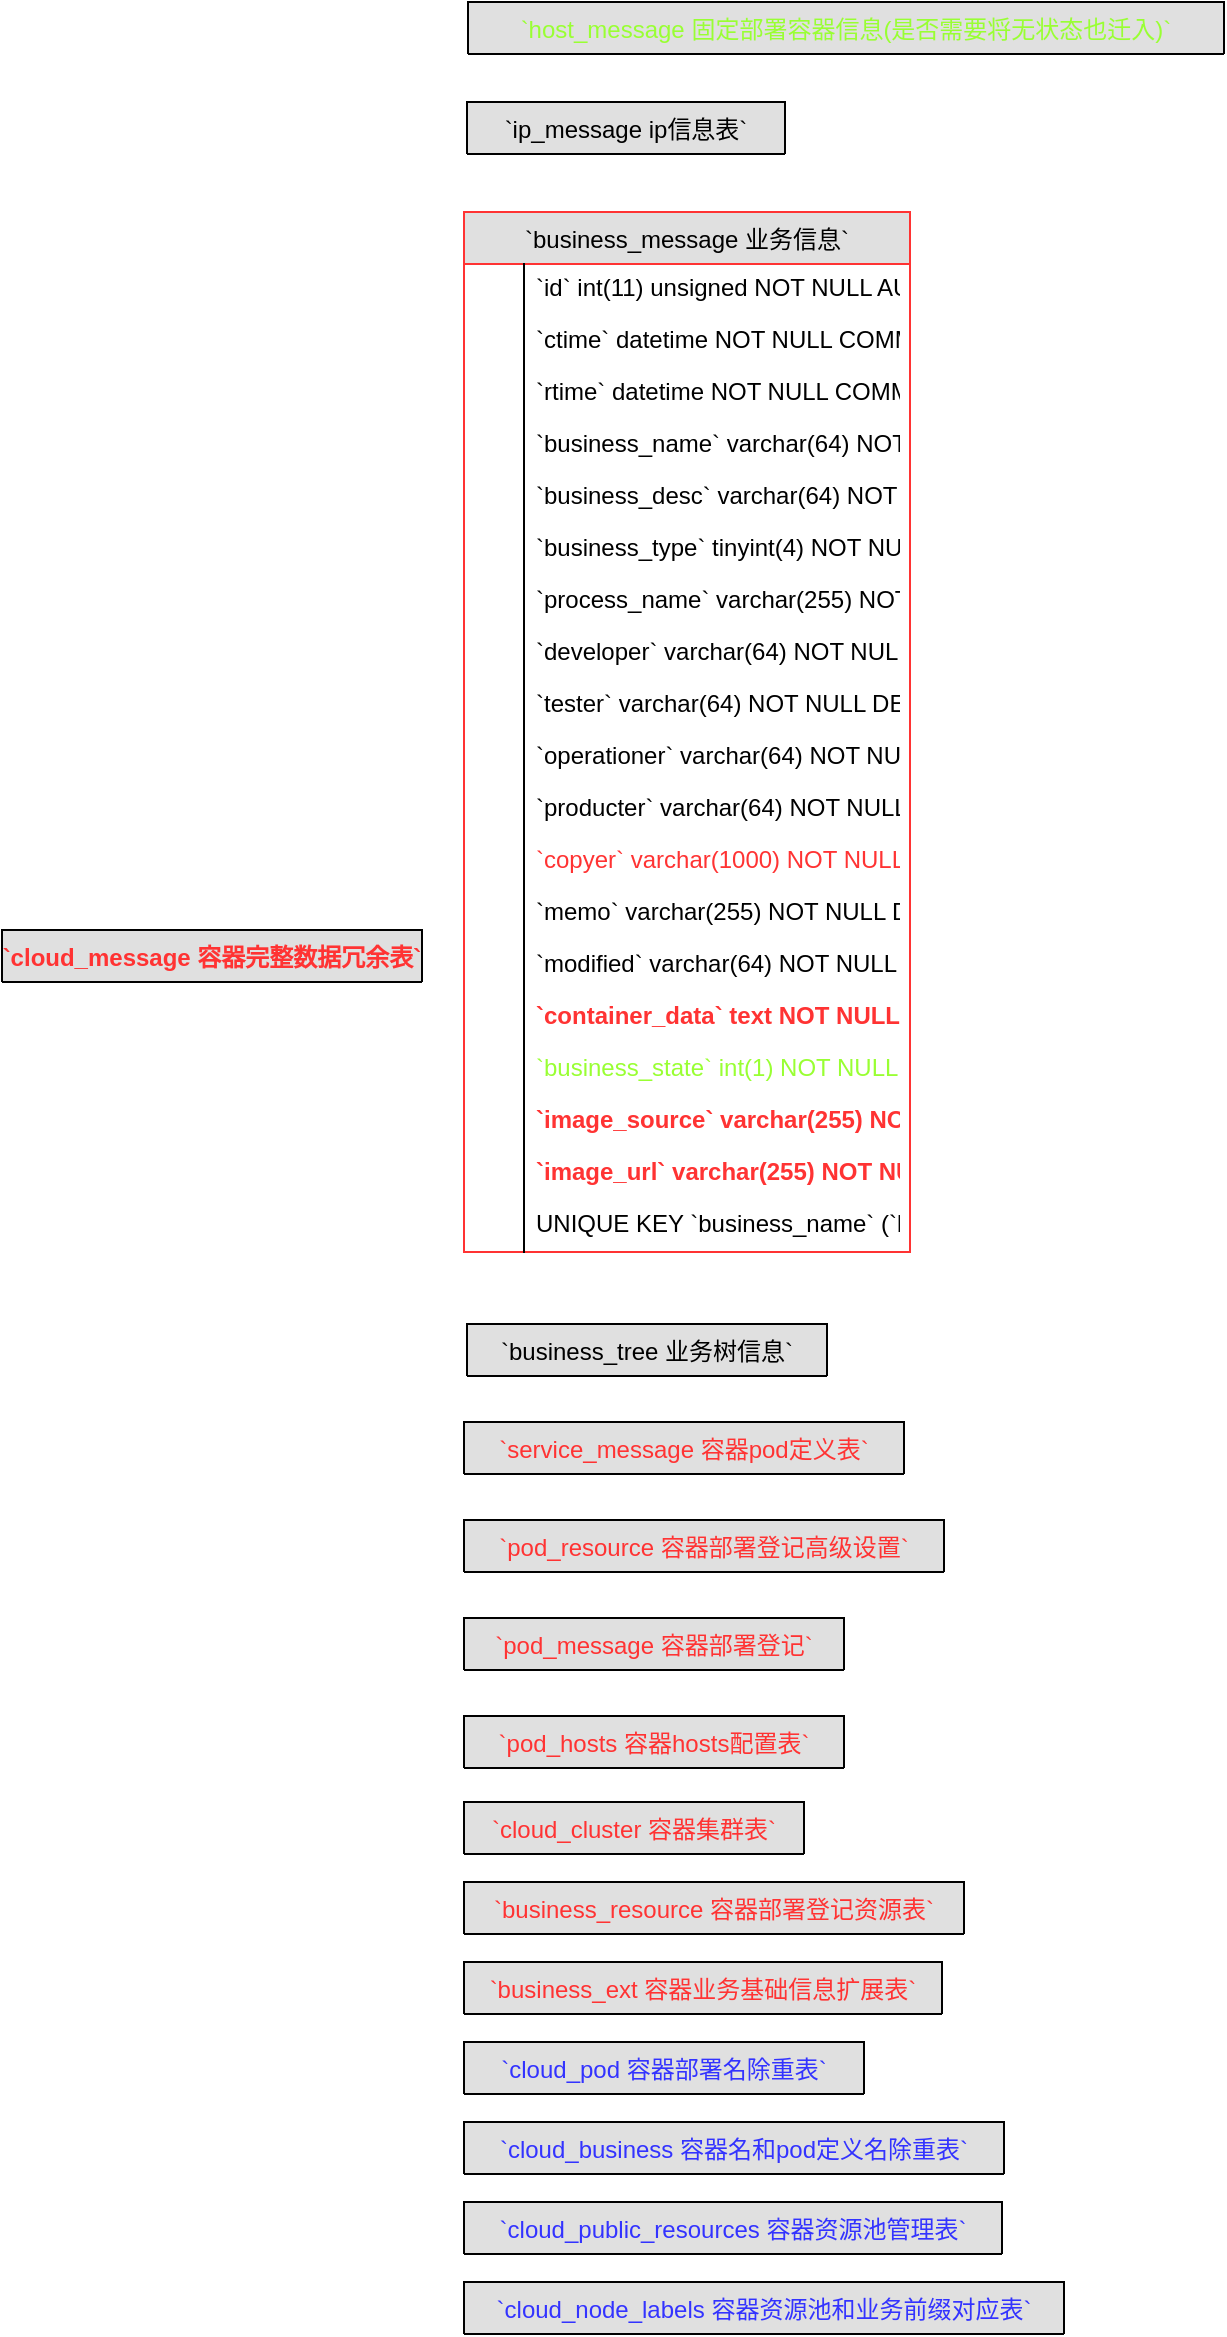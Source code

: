 <mxfile version="10.8.0" type="github"><diagram id="kaZ-w5nA0iY1eVEJyefs" name="Page-1"><mxGraphModel dx="1394" dy="815" grid="1" gridSize="10" guides="1" tooltips="1" connect="1" arrows="1" fold="1" page="1" pageScale="1" pageWidth="827" pageHeight="1169" math="0" shadow="0"><root><mxCell id="0"/><mxCell id="1" parent="0"/><mxCell id="t86pVqgKu84AnzTRXzkn-514" value="`business_ext 容器业务基础信息扩展表`" style="swimlane;fontStyle=0;childLayout=stackLayout;horizontal=1;startSize=26;fillColor=#e0e0e0;horizontalStack=0;resizeParent=1;resizeLast=0;collapsible=1;marginBottom=0;swimlaneFillColor=#ffffff;align=center;fontColor=#FF3333;" vertex="1" collapsed="1" parent="1" treatAsSingle="0"><mxGeometry x="711" y="1100" width="239" height="26" as="geometry"><mxRectangle x="711" y="1292" width="480" height="572" as="alternateBounds"/></mxGeometry></mxCell><mxCell id="t86pVqgKu84AnzTRXzkn-515" value="`id` int(10) unsigned NOT NULL AUTO_INCREMENT COMMENT '自增ID'" style="shape=partialRectangle;top=0;left=0;right=0;bottom=0;align=left;verticalAlign=top;spacingTop=-2;fillColor=none;spacingLeft=34;spacingRight=4;overflow=hidden;rotatable=0;points=[[0,0.5],[1,0.5]];portConstraint=eastwest;dropTarget=0;" vertex="1" parent="t86pVqgKu84AnzTRXzkn-514" treatAsSingle="0"><mxGeometry y="26" width="239" height="26" as="geometry"/></mxCell><mxCell id="t86pVqgKu84AnzTRXzkn-516" value="" style="shape=partialRectangle;top=0;left=0;bottom=0;fillColor=none;align=left;verticalAlign=middle;spacingLeft=4;spacingRight=4;overflow=hidden;rotatable=0;points=[];portConstraint=eastwest;part=1;" vertex="1" connectable="0" parent="t86pVqgKu84AnzTRXzkn-515"><mxGeometry width="30" height="26" as="geometry"/></mxCell><mxCell id="t86pVqgKu84AnzTRXzkn-517" value="`business_name` varchar(64) NOT NULL COMMENT '业务名称'" style="shape=partialRectangle;top=0;left=0;right=0;bottom=0;align=left;verticalAlign=top;spacingTop=-2;fillColor=none;spacingLeft=34;spacingRight=4;overflow=hidden;rotatable=0;points=[[0,0.5],[1,0.5]];portConstraint=eastwest;dropTarget=0;" vertex="1" parent="t86pVqgKu84AnzTRXzkn-514" treatAsSingle="0"><mxGeometry y="52" width="239" height="26" as="geometry"/></mxCell><mxCell id="t86pVqgKu84AnzTRXzkn-518" value="" style="shape=partialRectangle;top=0;left=0;bottom=0;fillColor=none;align=left;verticalAlign=middle;spacingLeft=4;spacingRight=4;overflow=hidden;rotatable=0;points=[];portConstraint=eastwest;part=1;" vertex="1" connectable="0" parent="t86pVqgKu84AnzTRXzkn-517"><mxGeometry width="30" height="26" as="geometry"/></mxCell><mxCell id="t86pVqgKu84AnzTRXzkn-519" value="`stdout_type` varchar(16) NOT NULL COMMENT '标准输出用途'" style="shape=partialRectangle;top=0;left=0;right=0;bottom=0;align=left;verticalAlign=top;spacingTop=-2;fillColor=none;spacingLeft=34;spacingRight=4;overflow=hidden;rotatable=0;points=[[0,0.5],[1,0.5]];portConstraint=eastwest;dropTarget=0;" vertex="1" parent="t86pVqgKu84AnzTRXzkn-514" treatAsSingle="0"><mxGeometry y="78" width="239" height="26" as="geometry"/></mxCell><mxCell id="t86pVqgKu84AnzTRXzkn-520" value="" style="shape=partialRectangle;top=0;left=0;bottom=0;fillColor=none;align=left;verticalAlign=middle;spacingLeft=4;spacingRight=4;overflow=hidden;rotatable=0;points=[];portConstraint=eastwest;part=1;" vertex="1" connectable="0" parent="t86pVqgKu84AnzTRXzkn-519"><mxGeometry width="30" height="26" as="geometry"/></mxCell><mxCell id="t86pVqgKu84AnzTRXzkn-521" value="`request_memory` varchar(16) NOT NULL COMMENT '最小内存'" style="shape=partialRectangle;top=0;left=0;right=0;bottom=0;align=left;verticalAlign=top;spacingTop=-2;fillColor=none;spacingLeft=34;spacingRight=4;overflow=hidden;rotatable=0;points=[[0,0.5],[1,0.5]];portConstraint=eastwest;dropTarget=0;" vertex="1" parent="t86pVqgKu84AnzTRXzkn-514" treatAsSingle="0"><mxGeometry y="104" width="239" height="26" as="geometry"/></mxCell><mxCell id="t86pVqgKu84AnzTRXzkn-522" value="" style="shape=partialRectangle;top=0;left=0;bottom=0;fillColor=none;align=left;verticalAlign=middle;spacingLeft=4;spacingRight=4;overflow=hidden;rotatable=0;points=[];portConstraint=eastwest;part=1;" vertex="1" connectable="0" parent="t86pVqgKu84AnzTRXzkn-521"><mxGeometry width="30" height="26" as="geometry"/></mxCell><mxCell id="t86pVqgKu84AnzTRXzkn-523" value="`request_cpu` float(5,3) NOT NULL COMMENT '最少CPU'" style="shape=partialRectangle;top=0;left=0;right=0;bottom=0;align=left;verticalAlign=top;spacingTop=-2;fillColor=none;spacingLeft=34;spacingRight=4;overflow=hidden;rotatable=0;points=[[0,0.5],[1,0.5]];portConstraint=eastwest;dropTarget=0;" vertex="1" parent="t86pVqgKu84AnzTRXzkn-514" treatAsSingle="0"><mxGeometry y="130" width="239" height="26" as="geometry"/></mxCell><mxCell id="t86pVqgKu84AnzTRXzkn-524" value="" style="shape=partialRectangle;top=0;left=0;bottom=0;fillColor=none;align=left;verticalAlign=middle;spacingLeft=4;spacingRight=4;overflow=hidden;rotatable=0;points=[];portConstraint=eastwest;part=1;" vertex="1" connectable="0" parent="t86pVqgKu84AnzTRXzkn-523"><mxGeometry width="30" height="26" as="geometry"/></mxCell><mxCell id="t86pVqgKu84AnzTRXzkn-525" value="`limit_memory` varchar(16) NOT NULL COMMENT '最大内存'" style="shape=partialRectangle;top=0;left=0;right=0;bottom=0;align=left;verticalAlign=top;spacingTop=-2;fillColor=none;spacingLeft=34;spacingRight=4;overflow=hidden;rotatable=0;points=[[0,0.5],[1,0.5]];portConstraint=eastwest;dropTarget=0;" vertex="1" parent="t86pVqgKu84AnzTRXzkn-514" treatAsSingle="0"><mxGeometry y="156" width="239" height="26" as="geometry"/></mxCell><mxCell id="t86pVqgKu84AnzTRXzkn-526" value="" style="shape=partialRectangle;top=0;left=0;bottom=0;fillColor=none;align=left;verticalAlign=middle;spacingLeft=4;spacingRight=4;overflow=hidden;rotatable=0;points=[];portConstraint=eastwest;part=1;" vertex="1" connectable="0" parent="t86pVqgKu84AnzTRXzkn-525"><mxGeometry width="30" height="26" as="geometry"/></mxCell><mxCell id="t86pVqgKu84AnzTRXzkn-527" value="`limit_cpu` float(5,3) NOT NULL COMMENT '最多CPU'" style="shape=partialRectangle;top=0;left=0;right=0;bottom=0;align=left;verticalAlign=top;spacingTop=-2;fillColor=none;spacingLeft=34;spacingRight=4;overflow=hidden;rotatable=0;points=[[0,0.5],[1,0.5]];portConstraint=eastwest;dropTarget=0;" vertex="1" parent="t86pVqgKu84AnzTRXzkn-514" treatAsSingle="0"><mxGeometry y="182" width="239" height="26" as="geometry"/></mxCell><mxCell id="t86pVqgKu84AnzTRXzkn-528" value="" style="shape=partialRectangle;top=0;left=0;bottom=0;fillColor=none;align=left;verticalAlign=middle;spacingLeft=4;spacingRight=4;overflow=hidden;rotatable=0;points=[];portConstraint=eastwest;part=1;" vertex="1" connectable="0" parent="t86pVqgKu84AnzTRXzkn-527"><mxGeometry width="30" height="26" as="geometry"/></mxCell><mxCell id="t86pVqgKu84AnzTRXzkn-529" value="`liveness_type` varchar(16) NOT NULL COMMENT '存活性检查类型'" style="shape=partialRectangle;top=0;left=0;right=0;bottom=0;align=left;verticalAlign=top;spacingTop=-2;fillColor=none;spacingLeft=34;spacingRight=4;overflow=hidden;rotatable=0;points=[[0,0.5],[1,0.5]];portConstraint=eastwest;dropTarget=0;" vertex="1" parent="t86pVqgKu84AnzTRXzkn-514" treatAsSingle="0"><mxGeometry y="208" width="239" height="26" as="geometry"/></mxCell><mxCell id="t86pVqgKu84AnzTRXzkn-530" value="" style="shape=partialRectangle;top=0;left=0;bottom=0;fillColor=none;align=left;verticalAlign=middle;spacingLeft=4;spacingRight=4;overflow=hidden;rotatable=0;points=[];portConstraint=eastwest;part=1;" vertex="1" connectable="0" parent="t86pVqgKu84AnzTRXzkn-529"><mxGeometry width="30" height="26" as="geometry"/></mxCell><mxCell id="t86pVqgKu84AnzTRXzkn-531" value="`liveness_port` int(11) NOT NULL COMMENT '存活性检查端口'" style="shape=partialRectangle;top=0;left=0;right=0;bottom=0;align=left;verticalAlign=top;spacingTop=-2;fillColor=none;spacingLeft=34;spacingRight=4;overflow=hidden;rotatable=0;points=[[0,0.5],[1,0.5]];portConstraint=eastwest;dropTarget=0;" vertex="1" parent="t86pVqgKu84AnzTRXzkn-514" treatAsSingle="0"><mxGeometry y="234" width="239" height="26" as="geometry"/></mxCell><mxCell id="t86pVqgKu84AnzTRXzkn-532" value="" style="shape=partialRectangle;top=0;left=0;bottom=0;fillColor=none;align=left;verticalAlign=middle;spacingLeft=4;spacingRight=4;overflow=hidden;rotatable=0;points=[];portConstraint=eastwest;part=1;" vertex="1" connectable="0" parent="t86pVqgKu84AnzTRXzkn-531"><mxGeometry width="30" height="26" as="geometry"/></mxCell><mxCell id="t86pVqgKu84AnzTRXzkn-533" value="`readiness_type` varchar(16) NOT NULL COMMENT '可读性检查类型'" style="shape=partialRectangle;top=0;left=0;right=0;bottom=0;align=left;verticalAlign=top;spacingTop=-2;fillColor=none;spacingLeft=34;spacingRight=4;overflow=hidden;rotatable=0;points=[[0,0.5],[1,0.5]];portConstraint=eastwest;dropTarget=0;" vertex="1" parent="t86pVqgKu84AnzTRXzkn-514" treatAsSingle="0"><mxGeometry y="260" width="239" height="26" as="geometry"/></mxCell><mxCell id="t86pVqgKu84AnzTRXzkn-534" value="" style="shape=partialRectangle;top=0;left=0;bottom=0;fillColor=none;align=left;verticalAlign=middle;spacingLeft=4;spacingRight=4;overflow=hidden;rotatable=0;points=[];portConstraint=eastwest;part=1;" vertex="1" connectable="0" parent="t86pVqgKu84AnzTRXzkn-533"><mxGeometry width="30" height="26" as="geometry"/></mxCell><mxCell id="t86pVqgKu84AnzTRXzkn-535" value="`readiness_port` int(11) NOT NULL COMMENT '可读性检查端口'" style="shape=partialRectangle;top=0;left=0;right=0;bottom=0;align=left;verticalAlign=top;spacingTop=-2;fillColor=none;spacingLeft=34;spacingRight=4;overflow=hidden;rotatable=0;points=[[0,0.5],[1,0.5]];portConstraint=eastwest;dropTarget=0;" vertex="1" parent="t86pVqgKu84AnzTRXzkn-514" treatAsSingle="0"><mxGeometry y="286" width="239" height="26" as="geometry"/></mxCell><mxCell id="t86pVqgKu84AnzTRXzkn-536" value="" style="shape=partialRectangle;top=0;left=0;bottom=0;fillColor=none;align=left;verticalAlign=middle;spacingLeft=4;spacingRight=4;overflow=hidden;rotatable=0;points=[];portConstraint=eastwest;part=1;" vertex="1" connectable="0" parent="t86pVqgKu84AnzTRXzkn-535"><mxGeometry width="30" height="26" as="geometry"/></mxCell><mxCell id="t86pVqgKu84AnzTRXzkn-537" value="`expose_port` int(11) NOT NULL COMMENT '公网暴露端口'" style="shape=partialRectangle;top=0;left=0;right=0;bottom=0;align=left;verticalAlign=top;spacingTop=-2;fillColor=none;spacingLeft=34;spacingRight=4;overflow=hidden;rotatable=0;points=[[0,0.5],[1,0.5]];portConstraint=eastwest;dropTarget=0;" vertex="1" parent="t86pVqgKu84AnzTRXzkn-514" treatAsSingle="0"><mxGeometry y="312" width="239" height="26" as="geometry"/></mxCell><mxCell id="t86pVqgKu84AnzTRXzkn-538" value="" style="shape=partialRectangle;top=0;left=0;bottom=0;fillColor=none;align=left;verticalAlign=middle;spacingLeft=4;spacingRight=4;overflow=hidden;rotatable=0;points=[];portConstraint=eastwest;part=1;" vertex="1" connectable="0" parent="t86pVqgKu84AnzTRXzkn-537"><mxGeometry width="30" height="26" as="geometry"/></mxCell><mxCell id="t86pVqgKu84AnzTRXzkn-539" value="`access_ports` varchar(256) NOT NULL COMMENT '访问公网端口'" style="shape=partialRectangle;top=0;left=0;right=0;bottom=0;align=left;verticalAlign=top;spacingTop=-2;fillColor=none;spacingLeft=34;spacingRight=4;overflow=hidden;rotatable=0;points=[[0,0.5],[1,0.5]];portConstraint=eastwest;dropTarget=0;" vertex="1" parent="t86pVqgKu84AnzTRXzkn-514" treatAsSingle="0"><mxGeometry y="338" width="239" height="26" as="geometry"/></mxCell><mxCell id="t86pVqgKu84AnzTRXzkn-540" value="" style="shape=partialRectangle;top=0;left=0;bottom=0;fillColor=none;align=left;verticalAlign=middle;spacingLeft=4;spacingRight=4;overflow=hidden;rotatable=0;points=[];portConstraint=eastwest;part=1;" vertex="1" connectable="0" parent="t86pVqgKu84AnzTRXzkn-539"><mxGeometry width="30" height="26" as="geometry"/></mxCell><mxCell id="t86pVqgKu84AnzTRXzkn-541" value="`ports` text NOT NULL COMMENT '端口配置信息'" style="shape=partialRectangle;top=0;left=0;right=0;bottom=0;align=left;verticalAlign=top;spacingTop=-2;fillColor=none;spacingLeft=34;spacingRight=4;overflow=hidden;rotatable=0;points=[[0,0.5],[1,0.5]];portConstraint=eastwest;dropTarget=0;" vertex="1" parent="t86pVqgKu84AnzTRXzkn-514" treatAsSingle="0"><mxGeometry y="364" width="239" height="26" as="geometry"/></mxCell><mxCell id="t86pVqgKu84AnzTRXzkn-542" value="" style="shape=partialRectangle;top=0;left=0;bottom=0;fillColor=none;align=left;verticalAlign=middle;spacingLeft=4;spacingRight=4;overflow=hidden;rotatable=0;points=[];portConstraint=eastwest;part=1;" vertex="1" connectable="0" parent="t86pVqgKu84AnzTRXzkn-541"><mxGeometry width="30" height="26" as="geometry"/></mxCell><mxCell id="t86pVqgKu84AnzTRXzkn-543" value="`volume` text NOT NULL COMMENT '挂载数据盘'" style="shape=partialRectangle;top=0;left=0;right=0;bottom=0;align=left;verticalAlign=top;spacingTop=-2;fillColor=none;spacingLeft=34;spacingRight=4;overflow=hidden;rotatable=0;points=[[0,0.5],[1,0.5]];portConstraint=eastwest;dropTarget=0;" vertex="1" parent="t86pVqgKu84AnzTRXzkn-514" treatAsSingle="0"><mxGeometry y="390" width="239" height="26" as="geometry"/></mxCell><mxCell id="t86pVqgKu84AnzTRXzkn-544" value="" style="shape=partialRectangle;top=0;left=0;bottom=0;fillColor=none;align=left;verticalAlign=middle;spacingLeft=4;spacingRight=4;overflow=hidden;rotatable=0;points=[];portConstraint=eastwest;part=1;" vertex="1" connectable="0" parent="t86pVqgKu84AnzTRXzkn-543"><mxGeometry width="30" height="26" as="geometry"/></mxCell><mxCell id="t86pVqgKu84AnzTRXzkn-545" value="`command` text NOT NULL COMMENT '生命周期'" style="shape=partialRectangle;top=0;left=0;right=0;bottom=0;align=left;verticalAlign=top;spacingTop=-2;fillColor=none;spacingLeft=34;spacingRight=4;overflow=hidden;rotatable=0;points=[[0,0.5],[1,0.5]];portConstraint=eastwest;dropTarget=0;" vertex="1" parent="t86pVqgKu84AnzTRXzkn-514" treatAsSingle="0"><mxGeometry y="416" width="239" height="26" as="geometry"/></mxCell><mxCell id="t86pVqgKu84AnzTRXzkn-546" value="" style="shape=partialRectangle;top=0;left=0;bottom=0;fillColor=none;align=left;verticalAlign=middle;spacingLeft=4;spacingRight=4;overflow=hidden;rotatable=0;points=[];portConstraint=eastwest;part=1;" vertex="1" connectable="0" parent="t86pVqgKu84AnzTRXzkn-545"><mxGeometry width="30" height="26" as="geometry"/></mxCell><mxCell id="t86pVqgKu84AnzTRXzkn-547" value="`envs` text NOT NULL COMMENT '环境变量'" style="shape=partialRectangle;top=0;left=0;right=0;bottom=0;align=left;verticalAlign=top;spacingTop=-2;fillColor=none;spacingLeft=34;spacingRight=4;overflow=hidden;rotatable=0;points=[[0,0.5],[1,0.5]];portConstraint=eastwest;dropTarget=0;" vertex="1" parent="t86pVqgKu84AnzTRXzkn-514" treatAsSingle="0"><mxGeometry y="442" width="239" height="26" as="geometry"/></mxCell><mxCell id="t86pVqgKu84AnzTRXzkn-548" value="" style="shape=partialRectangle;top=0;left=0;bottom=0;fillColor=none;align=left;verticalAlign=middle;spacingLeft=4;spacingRight=4;overflow=hidden;rotatable=0;points=[];portConstraint=eastwest;part=1;" vertex="1" connectable="0" parent="t86pVqgKu84AnzTRXzkn-547"><mxGeometry width="30" height="26" as="geometry"/></mxCell><mxCell id="t86pVqgKu84AnzTRXzkn-549" value="`data_storage` text NOT NULL COMMENT '数据存储'" style="shape=partialRectangle;top=0;left=0;right=0;bottom=0;align=left;verticalAlign=top;spacingTop=-2;fillColor=none;spacingLeft=34;spacingRight=4;overflow=hidden;rotatable=0;points=[[0,0.5],[1,0.5]];portConstraint=eastwest;dropTarget=0;" vertex="1" parent="t86pVqgKu84AnzTRXzkn-514" treatAsSingle="0"><mxGeometry y="468" width="239" height="26" as="geometry"/></mxCell><mxCell id="t86pVqgKu84AnzTRXzkn-550" value="" style="shape=partialRectangle;top=0;left=0;bottom=0;fillColor=none;align=left;verticalAlign=middle;spacingLeft=4;spacingRight=4;overflow=hidden;rotatable=0;points=[];portConstraint=eastwest;part=1;" vertex="1" connectable="0" parent="t86pVqgKu84AnzTRXzkn-549"><mxGeometry width="30" height="26" as="geometry"/></mxCell><mxCell id="t86pVqgKu84AnzTRXzkn-551" value="`limit_gpu` int(5) NOT NULL DEFAULT '0'" style="shape=partialRectangle;top=0;left=0;right=0;bottom=0;align=left;verticalAlign=top;spacingTop=-2;fillColor=none;spacingLeft=34;spacingRight=4;overflow=hidden;rotatable=0;points=[[0,0.5],[1,0.5]];portConstraint=eastwest;dropTarget=0;" vertex="1" parent="t86pVqgKu84AnzTRXzkn-514" treatAsSingle="0"><mxGeometry y="494" width="239" height="26" as="geometry"/></mxCell><mxCell id="t86pVqgKu84AnzTRXzkn-552" value="" style="shape=partialRectangle;top=0;left=0;bottom=0;fillColor=none;align=left;verticalAlign=middle;spacingLeft=4;spacingRight=4;overflow=hidden;rotatable=0;points=[];portConstraint=eastwest;part=1;" vertex="1" connectable="0" parent="t86pVqgKu84AnzTRXzkn-551"><mxGeometry width="30" height="26" as="geometry"/></mxCell><mxCell id="t86pVqgKu84AnzTRXzkn-553" value="UNIQUE KEY `business_name` (`business_name`) USING BTREE" style="shape=partialRectangle;top=0;left=0;right=0;bottom=0;align=left;verticalAlign=top;spacingTop=-2;fillColor=none;spacingLeft=34;spacingRight=4;overflow=hidden;rotatable=0;points=[[0,0.5],[1,0.5]];portConstraint=eastwest;dropTarget=0;" vertex="1" parent="t86pVqgKu84AnzTRXzkn-514" treatAsSingle="0"><mxGeometry y="520" width="239" height="26" as="geometry"/></mxCell><mxCell id="t86pVqgKu84AnzTRXzkn-554" value="" style="shape=partialRectangle;top=0;left=0;bottom=0;fillColor=none;align=left;verticalAlign=middle;spacingLeft=4;spacingRight=4;overflow=hidden;rotatable=0;points=[];portConstraint=eastwest;part=1;" vertex="1" connectable="0" parent="t86pVqgKu84AnzTRXzkn-553"><mxGeometry width="30" height="26" as="geometry"/></mxCell><mxCell id="t86pVqgKu84AnzTRXzkn-555" value="CONSTRAINT `business` FOREIGN KEY (`business_name`) REFERENCES `business_message` (`business_name`) ON DELETE CASCADE ON UPDATE CASCADE" style="shape=partialRectangle;top=0;left=0;right=0;bottom=0;align=left;verticalAlign=top;spacingTop=-2;fillColor=none;spacingLeft=34;spacingRight=4;overflow=hidden;rotatable=0;points=[[0,0.5],[1,0.5]];portConstraint=eastwest;dropTarget=0;" vertex="1" parent="t86pVqgKu84AnzTRXzkn-514" treatAsSingle="0"><mxGeometry y="546" width="239" height="26" as="geometry"/></mxCell><mxCell id="t86pVqgKu84AnzTRXzkn-556" value="" style="shape=partialRectangle;top=0;left=0;bottom=0;fillColor=none;align=left;verticalAlign=middle;spacingLeft=4;spacingRight=4;overflow=hidden;rotatable=0;points=[];portConstraint=eastwest;part=1;" vertex="1" connectable="0" parent="t86pVqgKu84AnzTRXzkn-555"><mxGeometry width="30" height="26" as="geometry"/></mxCell><mxCell id="t86pVqgKu84AnzTRXzkn-557" value="`business_resource 容器部署登记资源表`" style="swimlane;fontStyle=0;childLayout=stackLayout;horizontal=1;startSize=26;fillColor=#e0e0e0;horizontalStack=0;resizeParent=1;resizeLast=0;collapsible=1;marginBottom=0;swimlaneFillColor=#ffffff;align=center;fontColor=#FF3333;" vertex="1" collapsed="1" parent="1" treatAsSingle="0"><mxGeometry x="711" y="1060" width="250" height="26" as="geometry"><mxRectangle x="711" y="1251" width="470" height="260" as="alternateBounds"/></mxGeometry></mxCell><mxCell id="t86pVqgKu84AnzTRXzkn-558" value="`id` int(10) unsigned NOT NULL AUTO_INCREMENT COMMENT '自增ID'" style="shape=partialRectangle;top=0;left=0;right=0;bottom=0;align=left;verticalAlign=top;spacingTop=-2;fillColor=none;spacingLeft=34;spacingRight=4;overflow=hidden;rotatable=0;points=[[0,0.5],[1,0.5]];portConstraint=eastwest;dropTarget=0;" vertex="1" parent="t86pVqgKu84AnzTRXzkn-557" treatAsSingle="0"><mxGeometry y="26" width="250" height="26" as="geometry"/></mxCell><mxCell id="t86pVqgKu84AnzTRXzkn-559" value="" style="shape=partialRectangle;top=0;left=0;bottom=0;fillColor=none;align=left;verticalAlign=middle;spacingLeft=4;spacingRight=4;overflow=hidden;rotatable=0;points=[];portConstraint=eastwest;part=1;" vertex="1" connectable="0" parent="t86pVqgKu84AnzTRXzkn-558"><mxGeometry width="30" height="26" as="geometry"/></mxCell><mxCell id="t86pVqgKu84AnzTRXzkn-560" value="`sourceid` varchar(20) NOT NULL COMMENT '登记的服务id'" style="shape=partialRectangle;top=0;left=0;right=0;bottom=0;align=left;verticalAlign=top;spacingTop=-2;fillColor=none;spacingLeft=34;spacingRight=4;overflow=hidden;rotatable=0;points=[[0,0.5],[1,0.5]];portConstraint=eastwest;dropTarget=0;" vertex="1" parent="t86pVqgKu84AnzTRXzkn-557" treatAsSingle="0"><mxGeometry y="52" width="250" height="26" as="geometry"/></mxCell><mxCell id="t86pVqgKu84AnzTRXzkn-561" value="" style="shape=partialRectangle;top=0;left=0;bottom=0;fillColor=none;align=left;verticalAlign=middle;spacingLeft=4;spacingRight=4;overflow=hidden;rotatable=0;points=[];portConstraint=eastwest;part=1;" vertex="1" connectable="0" parent="t86pVqgKu84AnzTRXzkn-560"><mxGeometry width="30" height="26" as="geometry"/></mxCell><mxCell id="t86pVqgKu84AnzTRXzkn-562" value="`business_name` varchar(64) NOT NULL COMMENT '业务名称'" style="shape=partialRectangle;top=0;left=0;right=0;bottom=0;align=left;verticalAlign=top;spacingTop=-2;fillColor=none;spacingLeft=34;spacingRight=4;overflow=hidden;rotatable=0;points=[[0,0.5],[1,0.5]];portConstraint=eastwest;dropTarget=0;" vertex="1" parent="t86pVqgKu84AnzTRXzkn-557" treatAsSingle="0"><mxGeometry y="78" width="250" height="26" as="geometry"/></mxCell><mxCell id="t86pVqgKu84AnzTRXzkn-563" value="" style="shape=partialRectangle;top=0;left=0;bottom=0;fillColor=none;align=left;verticalAlign=middle;spacingLeft=4;spacingRight=4;overflow=hidden;rotatable=0;points=[];portConstraint=eastwest;part=1;" vertex="1" connectable="0" parent="t86pVqgKu84AnzTRXzkn-562"><mxGeometry width="30" height="26" as="geometry"/></mxCell><mxCell id="t86pVqgKu84AnzTRXzkn-564" value="`request_memory` varchar(16) NOT NULL COMMENT '最小内存'" style="shape=partialRectangle;top=0;left=0;right=0;bottom=0;align=left;verticalAlign=top;spacingTop=-2;fillColor=none;spacingLeft=34;spacingRight=4;overflow=hidden;rotatable=0;points=[[0,0.5],[1,0.5]];portConstraint=eastwest;dropTarget=0;" vertex="1" parent="t86pVqgKu84AnzTRXzkn-557" treatAsSingle="0"><mxGeometry y="104" width="250" height="26" as="geometry"/></mxCell><mxCell id="t86pVqgKu84AnzTRXzkn-565" value="" style="shape=partialRectangle;top=0;left=0;bottom=0;fillColor=none;align=left;verticalAlign=middle;spacingLeft=4;spacingRight=4;overflow=hidden;rotatable=0;points=[];portConstraint=eastwest;part=1;" vertex="1" connectable="0" parent="t86pVqgKu84AnzTRXzkn-564"><mxGeometry width="30" height="26" as="geometry"/></mxCell><mxCell id="t86pVqgKu84AnzTRXzkn-566" value="`request_cpu` float(5,3) unsigned NOT NULL COMMENT '最少CPU'" style="shape=partialRectangle;top=0;left=0;right=0;bottom=0;align=left;verticalAlign=top;spacingTop=-2;fillColor=none;spacingLeft=34;spacingRight=4;overflow=hidden;rotatable=0;points=[[0,0.5],[1,0.5]];portConstraint=eastwest;dropTarget=0;" vertex="1" parent="t86pVqgKu84AnzTRXzkn-557" treatAsSingle="0"><mxGeometry y="130" width="250" height="26" as="geometry"/></mxCell><mxCell id="t86pVqgKu84AnzTRXzkn-567" value="" style="shape=partialRectangle;top=0;left=0;bottom=0;fillColor=none;align=left;verticalAlign=middle;spacingLeft=4;spacingRight=4;overflow=hidden;rotatable=0;points=[];portConstraint=eastwest;part=1;" vertex="1" connectable="0" parent="t86pVqgKu84AnzTRXzkn-566"><mxGeometry width="30" height="26" as="geometry"/></mxCell><mxCell id="t86pVqgKu84AnzTRXzkn-568" value="`limit_memory` varchar(16) NOT NULL COMMENT '最大内存'" style="shape=partialRectangle;top=0;left=0;right=0;bottom=0;align=left;verticalAlign=top;spacingTop=-2;fillColor=none;spacingLeft=34;spacingRight=4;overflow=hidden;rotatable=0;points=[[0,0.5],[1,0.5]];portConstraint=eastwest;dropTarget=0;" vertex="1" parent="t86pVqgKu84AnzTRXzkn-557" treatAsSingle="0"><mxGeometry y="156" width="250" height="26" as="geometry"/></mxCell><mxCell id="t86pVqgKu84AnzTRXzkn-569" value="" style="shape=partialRectangle;top=0;left=0;bottom=0;fillColor=none;align=left;verticalAlign=middle;spacingLeft=4;spacingRight=4;overflow=hidden;rotatable=0;points=[];portConstraint=eastwest;part=1;" vertex="1" connectable="0" parent="t86pVqgKu84AnzTRXzkn-568"><mxGeometry width="30" height="26" as="geometry"/></mxCell><mxCell id="t86pVqgKu84AnzTRXzkn-570" value="`limit_cpu` float(5,3) unsigned NOT NULL COMMENT '最多CPU'" style="shape=partialRectangle;top=0;left=0;right=0;bottom=0;align=left;verticalAlign=top;spacingTop=-2;fillColor=none;spacingLeft=34;spacingRight=4;overflow=hidden;rotatable=0;points=[[0,0.5],[1,0.5]];portConstraint=eastwest;dropTarget=0;" vertex="1" parent="t86pVqgKu84AnzTRXzkn-557" treatAsSingle="0"><mxGeometry y="182" width="250" height="26" as="geometry"/></mxCell><mxCell id="t86pVqgKu84AnzTRXzkn-571" value="" style="shape=partialRectangle;top=0;left=0;bottom=0;fillColor=none;align=left;verticalAlign=middle;spacingLeft=4;spacingRight=4;overflow=hidden;rotatable=0;points=[];portConstraint=eastwest;part=1;" vertex="1" connectable="0" parent="t86pVqgKu84AnzTRXzkn-570"><mxGeometry width="30" height="26" as="geometry"/></mxCell><mxCell id="t86pVqgKu84AnzTRXzkn-572" value="`limit_gpu` int(5) NOT NULL DEFAULT '0'" style="shape=partialRectangle;top=0;left=0;right=0;bottom=0;align=left;verticalAlign=top;spacingTop=-2;fillColor=none;spacingLeft=34;spacingRight=4;overflow=hidden;rotatable=0;points=[[0,0.5],[1,0.5]];portConstraint=eastwest;dropTarget=0;" vertex="1" parent="t86pVqgKu84AnzTRXzkn-557" treatAsSingle="0"><mxGeometry y="208" width="250" height="26" as="geometry"/></mxCell><mxCell id="t86pVqgKu84AnzTRXzkn-573" value="" style="shape=partialRectangle;top=0;left=0;bottom=0;fillColor=none;align=left;verticalAlign=middle;spacingLeft=4;spacingRight=4;overflow=hidden;rotatable=0;points=[];portConstraint=eastwest;part=1;" vertex="1" connectable="0" parent="t86pVqgKu84AnzTRXzkn-572"><mxGeometry width="30" height="26" as="geometry"/></mxCell><mxCell id="t86pVqgKu84AnzTRXzkn-574" value="UNIQUE KEY `sourceid` (`sourceid`,`business_name`) USING BTREE" style="shape=partialRectangle;top=0;left=0;right=0;bottom=0;align=left;verticalAlign=top;spacingTop=-2;fillColor=none;spacingLeft=34;spacingRight=4;overflow=hidden;rotatable=0;points=[[0,0.5],[1,0.5]];portConstraint=eastwest;dropTarget=0;" vertex="1" parent="t86pVqgKu84AnzTRXzkn-557" treatAsSingle="0"><mxGeometry y="234" width="250" height="26" as="geometry"/></mxCell><mxCell id="t86pVqgKu84AnzTRXzkn-575" value="" style="shape=partialRectangle;top=0;left=0;bottom=0;fillColor=none;align=left;verticalAlign=middle;spacingLeft=4;spacingRight=4;overflow=hidden;rotatable=0;points=[];portConstraint=eastwest;part=1;" vertex="1" connectable="0" parent="t86pVqgKu84AnzTRXzkn-574"><mxGeometry width="30" height="26" as="geometry"/></mxCell><mxCell id="t86pVqgKu84AnzTRXzkn-576" value="`cloud_business 容器名和pod定义名除重表`" style="swimlane;fontStyle=0;childLayout=stackLayout;horizontal=1;startSize=26;fillColor=#e0e0e0;horizontalStack=0;resizeParent=1;resizeLast=0;collapsible=1;marginBottom=0;swimlaneFillColor=#ffffff;align=center;fontColor=#3333FF;" vertex="1" collapsed="1" parent="1" treatAsSingle="0"><mxGeometry x="711" y="1180" width="270" height="26" as="geometry"><mxRectangle x="711" y="1210" width="220" height="208" as="alternateBounds"/></mxGeometry></mxCell><mxCell id="t86pVqgKu84AnzTRXzkn-577" value="`cloudid` int(10) NOT NULL COMMENT '云平台新增的数据id'" style="shape=partialRectangle;top=0;left=0;right=0;bottom=0;align=left;verticalAlign=top;spacingTop=-2;fillColor=none;spacingLeft=34;spacingRight=4;overflow=hidden;rotatable=0;points=[[0,0.5],[1,0.5]];portConstraint=eastwest;dropTarget=0;" vertex="1" parent="t86pVqgKu84AnzTRXzkn-576" treatAsSingle="0"><mxGeometry y="26" width="270" height="26" as="geometry"/></mxCell><mxCell id="t86pVqgKu84AnzTRXzkn-578" value="" style="shape=partialRectangle;top=0;left=0;bottom=0;fillColor=none;align=left;verticalAlign=middle;spacingLeft=4;spacingRight=4;overflow=hidden;rotatable=0;points=[];portConstraint=eastwest;part=1;" vertex="1" connectable="0" parent="t86pVqgKu84AnzTRXzkn-577"><mxGeometry width="30" height="26" as="geometry"/></mxCell><mxCell id="t86pVqgKu84AnzTRXzkn-579" value="`business_name` varchar(64) COLLATE utf8_unicode_ci NOT NULL COMM" style="shape=partialRectangle;top=0;left=0;right=0;bottom=0;align=left;verticalAlign=top;spacingTop=-2;fillColor=none;spacingLeft=34;spacingRight=4;overflow=hidden;rotatable=0;points=[[0,0.5],[1,0.5]];portConstraint=eastwest;dropTarget=0;" vertex="1" parent="t86pVqgKu84AnzTRXzkn-576" treatAsSingle="0"><mxGeometry y="52" width="270" height="26" as="geometry"/></mxCell><mxCell id="t86pVqgKu84AnzTRXzkn-580" value="" style="shape=partialRectangle;top=0;left=0;bottom=0;fillColor=none;align=left;verticalAlign=middle;spacingLeft=4;spacingRight=4;overflow=hidden;rotatable=0;points=[];portConstraint=eastwest;part=1;" vertex="1" connectable="0" parent="t86pVqgKu84AnzTRXzkn-579"><mxGeometry width="30" height="26" as="geometry"/></mxCell><mxCell id="t86pVqgKu84AnzTRXzkn-581" value="`business_id` int(10) NOT NULL COMMENT '业务表id'" style="shape=partialRectangle;top=0;left=0;right=0;bottom=0;align=left;verticalAlign=top;spacingTop=-2;fillColor=none;spacingLeft=34;spacingRight=4;overflow=hidden;rotatable=0;points=[[0,0.5],[1,0.5]];portConstraint=eastwest;dropTarget=0;" vertex="1" parent="t86pVqgKu84AnzTRXzkn-576" treatAsSingle="0"><mxGeometry y="78" width="270" height="26" as="geometry"/></mxCell><mxCell id="t86pVqgKu84AnzTRXzkn-582" value="" style="shape=partialRectangle;top=0;left=0;bottom=0;fillColor=none;align=left;verticalAlign=middle;spacingLeft=4;spacingRight=4;overflow=hidden;rotatable=0;points=[];portConstraint=eastwest;part=1;" vertex="1" connectable="0" parent="t86pVqgKu84AnzTRXzkn-581"><mxGeometry width="30" height="26" as="geometry"/></mxCell><mxCell id="t86pVqgKu84AnzTRXzkn-583" value="`businesstree_id` int(10) NOT NULL COMMENT '业务树id'" style="shape=partialRectangle;top=0;left=0;right=0;bottom=0;align=left;verticalAlign=top;spacingTop=-2;fillColor=none;spacingLeft=34;spacingRight=4;overflow=hidden;rotatable=0;points=[[0,0.5],[1,0.5]];portConstraint=eastwest;dropTarget=0;" vertex="1" parent="t86pVqgKu84AnzTRXzkn-576" treatAsSingle="0"><mxGeometry y="104" width="270" height="26" as="geometry"/></mxCell><mxCell id="t86pVqgKu84AnzTRXzkn-584" value="" style="shape=partialRectangle;top=0;left=0;bottom=0;fillColor=none;align=left;verticalAlign=middle;spacingLeft=4;spacingRight=4;overflow=hidden;rotatable=0;points=[];portConstraint=eastwest;part=1;" vertex="1" connectable="0" parent="t86pVqgKu84AnzTRXzkn-583"><mxGeometry width="30" height="26" as="geometry"/></mxCell><mxCell id="t86pVqgKu84AnzTRXzkn-585" value="`type` varchar(20) COLLATE utf8_unicode_ci NOT NULL COMMENT '业务" style="shape=partialRectangle;top=0;left=0;right=0;bottom=0;align=left;verticalAlign=top;spacingTop=-2;fillColor=none;spacingLeft=34;spacingRight=4;overflow=hidden;rotatable=0;points=[[0,0.5],[1,0.5]];portConstraint=eastwest;dropTarget=0;" vertex="1" parent="t86pVqgKu84AnzTRXzkn-576" treatAsSingle="0"><mxGeometry y="130" width="270" height="26" as="geometry"/></mxCell><mxCell id="t86pVqgKu84AnzTRXzkn-586" value="" style="shape=partialRectangle;top=0;left=0;bottom=0;fillColor=none;align=left;verticalAlign=middle;spacingLeft=4;spacingRight=4;overflow=hidden;rotatable=0;points=[];portConstraint=eastwest;part=1;" vertex="1" connectable="0" parent="t86pVqgKu84AnzTRXzkn-585"><mxGeometry width="30" height="26" as="geometry"/></mxCell><mxCell id="t86pVqgKu84AnzTRXzkn-587" value="KEY `cloudid` (`cloudid`) USING BTREE" style="shape=partialRectangle;top=0;left=0;right=0;bottom=0;align=left;verticalAlign=top;spacingTop=-2;fillColor=none;spacingLeft=34;spacingRight=4;overflow=hidden;rotatable=0;points=[[0,0.5],[1,0.5]];portConstraint=eastwest;dropTarget=0;" vertex="1" parent="t86pVqgKu84AnzTRXzkn-576" treatAsSingle="0"><mxGeometry y="156" width="270" height="26" as="geometry"/></mxCell><mxCell id="t86pVqgKu84AnzTRXzkn-588" value="" style="shape=partialRectangle;top=0;left=0;bottom=0;fillColor=none;align=left;verticalAlign=middle;spacingLeft=4;spacingRight=4;overflow=hidden;rotatable=0;points=[];portConstraint=eastwest;part=1;" vertex="1" connectable="0" parent="t86pVqgKu84AnzTRXzkn-587"><mxGeometry width="30" height="26" as="geometry"/></mxCell><mxCell id="t86pVqgKu84AnzTRXzkn-589" value="CONSTRAINT `delCloudinfo` FOREIGN KEY (`cloudid`) REFERENCES `cloELETE CASCADE ON UPDATE CASCADE" style="shape=partialRectangle;top=0;left=0;right=0;bottom=0;align=left;verticalAlign=top;spacingTop=-2;fillColor=none;spacingLeft=34;spacingRight=4;overflow=hidden;rotatable=0;points=[[0,0.5],[1,0.5]];portConstraint=eastwest;dropTarget=0;" vertex="1" parent="t86pVqgKu84AnzTRXzkn-576" treatAsSingle="0"><mxGeometry y="182" width="270" height="26" as="geometry"/></mxCell><mxCell id="t86pVqgKu84AnzTRXzkn-590" value="" style="shape=partialRectangle;top=0;left=0;bottom=0;fillColor=none;align=left;verticalAlign=middle;spacingLeft=4;spacingRight=4;overflow=hidden;rotatable=0;points=[];portConstraint=eastwest;part=1;" vertex="1" connectable="0" parent="t86pVqgKu84AnzTRXzkn-589"><mxGeometry width="30" height="26" as="geometry"/></mxCell><mxCell id="t86pVqgKu84AnzTRXzkn-591" value="`cloud_pod 容器部署名除重表`" style="swimlane;fontStyle=0;childLayout=stackLayout;horizontal=1;startSize=26;fillColor=#e0e0e0;horizontalStack=0;resizeParent=1;resizeLast=0;collapsible=1;marginBottom=0;swimlaneFillColor=#ffffff;align=center;fontColor=#3333FF;" vertex="1" collapsed="1" parent="1" treatAsSingle="0"><mxGeometry x="711" y="1140" width="200" height="26" as="geometry"><mxRectangle x="711" y="1169" width="220" height="208" as="alternateBounds"/></mxGeometry></mxCell><mxCell id="t86pVqgKu84AnzTRXzkn-592" value="`cloudid` int(10) NOT NULL" style="shape=partialRectangle;top=0;left=0;right=0;bottom=0;align=left;verticalAlign=top;spacingTop=-2;fillColor=none;spacingLeft=34;spacingRight=4;overflow=hidden;rotatable=0;points=[[0,0.5],[1,0.5]];portConstraint=eastwest;dropTarget=0;" vertex="1" parent="t86pVqgKu84AnzTRXzkn-591" treatAsSingle="0"><mxGeometry y="26" width="200" height="26" as="geometry"/></mxCell><mxCell id="t86pVqgKu84AnzTRXzkn-593" value="" style="shape=partialRectangle;top=0;left=0;bottom=0;fillColor=none;align=left;verticalAlign=middle;spacingLeft=4;spacingRight=4;overflow=hidden;rotatable=0;points=[];portConstraint=eastwest;part=1;" vertex="1" connectable="0" parent="t86pVqgKu84AnzTRXzkn-592"><mxGeometry width="30" height="26" as="geometry"/></mxCell><mxCell id="t86pVqgKu84AnzTRXzkn-594" value="`podName` varchar(64) COLLATE utf8_unicode_ci NOT NULL" style="shape=partialRectangle;top=0;left=0;right=0;bottom=0;align=left;verticalAlign=top;spacingTop=-2;fillColor=none;spacingLeft=34;spacingRight=4;overflow=hidden;rotatable=0;points=[[0,0.5],[1,0.5]];portConstraint=eastwest;dropTarget=0;" vertex="1" parent="t86pVqgKu84AnzTRXzkn-591" treatAsSingle="0"><mxGeometry y="52" width="200" height="26" as="geometry"/></mxCell><mxCell id="t86pVqgKu84AnzTRXzkn-595" value="" style="shape=partialRectangle;top=0;left=0;bottom=0;fillColor=none;align=left;verticalAlign=middle;spacingLeft=4;spacingRight=4;overflow=hidden;rotatable=0;points=[];portConstraint=eastwest;part=1;" vertex="1" connectable="0" parent="t86pVqgKu84AnzTRXzkn-594"><mxGeometry width="30" height="26" as="geometry"/></mxCell><mxCell id="t86pVqgKu84AnzTRXzkn-596" value="`serviceType` varchar(20) COLLATE utf8_unicode_ci NOT NULL" style="shape=partialRectangle;top=0;left=0;right=0;bottom=0;align=left;verticalAlign=top;spacingTop=-2;fillColor=none;spacingLeft=34;spacingRight=4;overflow=hidden;rotatable=0;points=[[0,0.5],[1,0.5]];portConstraint=eastwest;dropTarget=0;" vertex="1" parent="t86pVqgKu84AnzTRXzkn-591" treatAsSingle="0"><mxGeometry y="78" width="200" height="26" as="geometry"/></mxCell><mxCell id="t86pVqgKu84AnzTRXzkn-597" value="" style="shape=partialRectangle;top=0;left=0;bottom=0;fillColor=none;align=left;verticalAlign=middle;spacingLeft=4;spacingRight=4;overflow=hidden;rotatable=0;points=[];portConstraint=eastwest;part=1;" vertex="1" connectable="0" parent="t86pVqgKu84AnzTRXzkn-596"><mxGeometry width="30" height="26" as="geometry"/></mxCell><mxCell id="t86pVqgKu84AnzTRXzkn-598" value="`sourceid` varchar(20) COLLATE utf8_unicode_ci NOT NULL" style="shape=partialRectangle;top=0;left=0;right=0;bottom=0;align=left;verticalAlign=top;spacingTop=-2;fillColor=none;spacingLeft=34;spacingRight=4;overflow=hidden;rotatable=0;points=[[0,0.5],[1,0.5]];portConstraint=eastwest;dropTarget=0;" vertex="1" parent="t86pVqgKu84AnzTRXzkn-591" treatAsSingle="0"><mxGeometry y="104" width="200" height="26" as="geometry"/></mxCell><mxCell id="t86pVqgKu84AnzTRXzkn-599" value="" style="shape=partialRectangle;top=0;left=0;bottom=0;fillColor=none;align=left;verticalAlign=middle;spacingLeft=4;spacingRight=4;overflow=hidden;rotatable=0;points=[];portConstraint=eastwest;part=1;" vertex="1" connectable="0" parent="t86pVqgKu84AnzTRXzkn-598"><mxGeometry width="30" height="26" as="geometry"/></mxCell><mxCell id="t86pVqgKu84AnzTRXzkn-600" value="`cluster` varchar(64) COLLATE utf8_unicode_ci NOT NULL" style="shape=partialRectangle;top=0;left=0;right=0;bottom=0;align=left;verticalAlign=top;spacingTop=-2;fillColor=none;spacingLeft=34;spacingRight=4;overflow=hidden;rotatable=0;points=[[0,0.5],[1,0.5]];portConstraint=eastwest;dropTarget=0;" vertex="1" parent="t86pVqgKu84AnzTRXzkn-591" treatAsSingle="0"><mxGeometry y="130" width="200" height="26" as="geometry"/></mxCell><mxCell id="t86pVqgKu84AnzTRXzkn-601" value="" style="shape=partialRectangle;top=0;left=0;bottom=0;fillColor=none;align=left;verticalAlign=middle;spacingLeft=4;spacingRight=4;overflow=hidden;rotatable=0;points=[];portConstraint=eastwest;part=1;" vertex="1" connectable="0" parent="t86pVqgKu84AnzTRXzkn-600"><mxGeometry width="30" height="26" as="geometry"/></mxCell><mxCell id="t86pVqgKu84AnzTRXzkn-602" value="KEY `cloudid` (`cloudid`) USING BTREE" style="shape=partialRectangle;top=0;left=0;right=0;bottom=0;align=left;verticalAlign=top;spacingTop=-2;fillColor=none;spacingLeft=34;spacingRight=4;overflow=hidden;rotatable=0;points=[[0,0.5],[1,0.5]];portConstraint=eastwest;dropTarget=0;" vertex="1" parent="t86pVqgKu84AnzTRXzkn-591" treatAsSingle="0"><mxGeometry y="156" width="200" height="26" as="geometry"/></mxCell><mxCell id="t86pVqgKu84AnzTRXzkn-603" value="" style="shape=partialRectangle;top=0;left=0;bottom=0;fillColor=none;align=left;verticalAlign=middle;spacingLeft=4;spacingRight=4;overflow=hidden;rotatable=0;points=[];portConstraint=eastwest;part=1;" vertex="1" connectable="0" parent="t86pVqgKu84AnzTRXzkn-602"><mxGeometry width="30" height="26" as="geometry"/></mxCell><mxCell id="t86pVqgKu84AnzTRXzkn-604" value="CONSTRAINT `delCloud` FOREIGN KEY (`cloudid`) REFERENCES `cloud_message` (`id`) ON DELETE CASCADE ON UPDATE CASCADE" style="shape=partialRectangle;top=0;left=0;right=0;bottom=0;align=left;verticalAlign=top;spacingTop=-2;fillColor=none;spacingLeft=34;spacingRight=4;overflow=hidden;rotatable=0;points=[[0,0.5],[1,0.5]];portConstraint=eastwest;dropTarget=0;" vertex="1" parent="t86pVqgKu84AnzTRXzkn-591" treatAsSingle="0"><mxGeometry y="182" width="200" height="26" as="geometry"/></mxCell><mxCell id="t86pVqgKu84AnzTRXzkn-605" value="" style="shape=partialRectangle;top=0;left=0;bottom=0;fillColor=none;align=left;verticalAlign=middle;spacingLeft=4;spacingRight=4;overflow=hidden;rotatable=0;points=[];portConstraint=eastwest;part=1;" vertex="1" connectable="0" parent="t86pVqgKu84AnzTRXzkn-604"><mxGeometry width="30" height="26" as="geometry"/></mxCell><mxCell id="t86pVqgKu84AnzTRXzkn-606" value="`cloud_cluster 容器集群表`" style="swimlane;fontStyle=0;childLayout=stackLayout;horizontal=1;startSize=26;fillColor=#e0e0e0;horizontalStack=0;resizeParent=1;resizeLast=0;collapsible=1;marginBottom=0;swimlaneFillColor=#ffffff;align=center;fontColor=#FF3333;" vertex="1" collapsed="1" parent="1" treatAsSingle="0"><mxGeometry x="711" y="1020" width="170" height="26" as="geometry"><mxRectangle x="711" y="1126" width="299" height="156" as="alternateBounds"/></mxGeometry></mxCell><mxCell id="t86pVqgKu84AnzTRXzkn-607" value="`id` int(10) NOT NULL AUTO_INCREMENT" style="shape=partialRectangle;top=0;left=0;right=0;bottom=0;align=left;verticalAlign=top;spacingTop=-2;fillColor=none;spacingLeft=34;spacingRight=4;overflow=hidden;rotatable=0;points=[[0,0.5],[1,0.5]];portConstraint=eastwest;dropTarget=0;" vertex="1" parent="t86pVqgKu84AnzTRXzkn-606" treatAsSingle="0"><mxGeometry y="26" width="170" height="26" as="geometry"/></mxCell><mxCell id="t86pVqgKu84AnzTRXzkn-608" value="" style="shape=partialRectangle;top=0;left=0;bottom=0;fillColor=none;align=left;verticalAlign=middle;spacingLeft=4;spacingRight=4;overflow=hidden;rotatable=0;points=[];portConstraint=eastwest;part=1;" vertex="1" connectable="0" parent="t86pVqgKu84AnzTRXzkn-607"><mxGeometry width="30" height="26" as="geometry"/></mxCell><mxCell id="t86pVqgKu84AnzTRXzkn-609" value="`name` varchar(64) NOT NULL" style="shape=partialRectangle;top=0;left=0;right=0;bottom=0;align=left;verticalAlign=top;spacingTop=-2;fillColor=none;spacingLeft=34;spacingRight=4;overflow=hidden;rotatable=0;points=[[0,0.5],[1,0.5]];portConstraint=eastwest;dropTarget=0;" vertex="1" parent="t86pVqgKu84AnzTRXzkn-606" treatAsSingle="0"><mxGeometry y="52" width="170" height="26" as="geometry"/></mxCell><mxCell id="t86pVqgKu84AnzTRXzkn-610" value="" style="shape=partialRectangle;top=0;left=0;bottom=0;fillColor=none;align=left;verticalAlign=middle;spacingLeft=4;spacingRight=4;overflow=hidden;rotatable=0;points=[];portConstraint=eastwest;part=1;" vertex="1" connectable="0" parent="t86pVqgKu84AnzTRXzkn-609"><mxGeometry width="30" height="26" as="geometry"/></mxCell><mxCell id="t86pVqgKu84AnzTRXzkn-611" value="`desc` varchar(64) NOT NULL DEFAULT ''" style="shape=partialRectangle;top=0;left=0;right=0;bottom=0;align=left;verticalAlign=top;spacingTop=-2;fillColor=none;spacingLeft=34;spacingRight=4;overflow=hidden;rotatable=0;points=[[0,0.5],[1,0.5]];portConstraint=eastwest;dropTarget=0;" vertex="1" parent="t86pVqgKu84AnzTRXzkn-606" treatAsSingle="0"><mxGeometry y="78" width="170" height="26" as="geometry"/></mxCell><mxCell id="t86pVqgKu84AnzTRXzkn-612" value="" style="shape=partialRectangle;top=0;left=0;bottom=0;fillColor=none;align=left;verticalAlign=middle;spacingLeft=4;spacingRight=4;overflow=hidden;rotatable=0;points=[];portConstraint=eastwest;part=1;" vertex="1" connectable="0" parent="t86pVqgKu84AnzTRXzkn-611"><mxGeometry width="30" height="26" as="geometry"/></mxCell><mxCell id="t86pVqgKu84AnzTRXzkn-613" value="`status` tinyint(1) NOT NULL DEFAULT '1'" style="shape=partialRectangle;top=0;left=0;right=0;bottom=0;align=left;verticalAlign=top;spacingTop=-2;fillColor=none;spacingLeft=34;spacingRight=4;overflow=hidden;rotatable=0;points=[[0,0.5],[1,0.5]];portConstraint=eastwest;dropTarget=0;" vertex="1" parent="t86pVqgKu84AnzTRXzkn-606" treatAsSingle="0"><mxGeometry y="104" width="170" height="26" as="geometry"/></mxCell><mxCell id="t86pVqgKu84AnzTRXzkn-614" value="" style="shape=partialRectangle;top=0;left=0;bottom=0;fillColor=none;align=left;verticalAlign=middle;spacingLeft=4;spacingRight=4;overflow=hidden;rotatable=0;points=[];portConstraint=eastwest;part=1;" vertex="1" connectable="0" parent="t86pVqgKu84AnzTRXzkn-613"><mxGeometry width="30" height="26" as="geometry"/></mxCell><mxCell id="t86pVqgKu84AnzTRXzkn-615" value="UNIQUE KEY `name` (`name`)" style="shape=partialRectangle;top=0;left=0;right=0;bottom=0;align=left;verticalAlign=top;spacingTop=-2;fillColor=none;spacingLeft=34;spacingRight=4;overflow=hidden;rotatable=0;points=[[0,0.5],[1,0.5]];portConstraint=eastwest;dropTarget=0;" vertex="1" parent="t86pVqgKu84AnzTRXzkn-606" treatAsSingle="0"><mxGeometry y="130" width="170" height="26" as="geometry"/></mxCell><mxCell id="t86pVqgKu84AnzTRXzkn-616" value="" style="shape=partialRectangle;top=0;left=0;bottom=0;fillColor=none;align=left;verticalAlign=middle;spacingLeft=4;spacingRight=4;overflow=hidden;rotatable=0;points=[];portConstraint=eastwest;part=1;" vertex="1" connectable="0" parent="t86pVqgKu84AnzTRXzkn-615"><mxGeometry width="30" height="26" as="geometry"/></mxCell><mxCell id="t86pVqgKu84AnzTRXzkn-648" value="`cloud_node_labels 容器资源池和业务前缀对应表`" style="swimlane;fontStyle=0;childLayout=stackLayout;horizontal=1;startSize=26;fillColor=#e0e0e0;horizontalStack=0;resizeParent=1;resizeLast=0;collapsible=1;marginBottom=0;swimlaneFillColor=#ffffff;align=center;fontColor=#3333FF;" vertex="1" collapsed="1" parent="1" treatAsSingle="0"><mxGeometry x="711" y="1260" width="300" height="26" as="geometry"><mxRectangle x="711" y="1080" width="430" height="156" as="alternateBounds"/></mxGeometry></mxCell><mxCell id="t86pVqgKu84AnzTRXzkn-649" value="`id` int(10) NOT NULL AUTO_INCREMENT" style="shape=partialRectangle;top=0;left=0;right=0;bottom=0;align=left;verticalAlign=top;spacingTop=-2;fillColor=none;spacingLeft=34;spacingRight=4;overflow=hidden;rotatable=0;points=[[0,0.5],[1,0.5]];portConstraint=eastwest;dropTarget=0;" vertex="1" parent="t86pVqgKu84AnzTRXzkn-648" treatAsSingle="0"><mxGeometry y="26" width="300" height="26" as="geometry"/></mxCell><mxCell id="t86pVqgKu84AnzTRXzkn-650" value="" style="shape=partialRectangle;top=0;left=0;bottom=0;fillColor=none;align=left;verticalAlign=middle;spacingLeft=4;spacingRight=4;overflow=hidden;rotatable=0;points=[];portConstraint=eastwest;part=1;" vertex="1" connectable="0" parent="t86pVqgKu84AnzTRXzkn-649"><mxGeometry width="30" height="26" as="geometry"/></mxCell><mxCell id="t86pVqgKu84AnzTRXzkn-651" value="`prefix` varchar(64) NOT NULL" style="shape=partialRectangle;top=0;left=0;right=0;bottom=0;align=left;verticalAlign=top;spacingTop=-2;fillColor=none;spacingLeft=34;spacingRight=4;overflow=hidden;rotatable=0;points=[[0,0.5],[1,0.5]];portConstraint=eastwest;dropTarget=0;" vertex="1" parent="t86pVqgKu84AnzTRXzkn-648" treatAsSingle="0"><mxGeometry y="52" width="300" height="26" as="geometry"/></mxCell><mxCell id="t86pVqgKu84AnzTRXzkn-652" value="" style="shape=partialRectangle;top=0;left=0;bottom=0;fillColor=none;align=left;verticalAlign=middle;spacingLeft=4;spacingRight=4;overflow=hidden;rotatable=0;points=[];portConstraint=eastwest;part=1;" vertex="1" connectable="0" parent="t86pVqgKu84AnzTRXzkn-651"><mxGeometry width="30" height="26" as="geometry"/></mxCell><mxCell id="t86pVqgKu84AnzTRXzkn-653" value="`label` varchar(64) NOT NULL DEFAULT ''" style="shape=partialRectangle;top=0;left=0;right=0;bottom=0;align=left;verticalAlign=top;spacingTop=-2;fillColor=none;spacingLeft=34;spacingRight=4;overflow=hidden;rotatable=0;points=[[0,0.5],[1,0.5]];portConstraint=eastwest;dropTarget=0;" vertex="1" parent="t86pVqgKu84AnzTRXzkn-648" treatAsSingle="0"><mxGeometry y="78" width="300" height="26" as="geometry"/></mxCell><mxCell id="t86pVqgKu84AnzTRXzkn-654" value="" style="shape=partialRectangle;top=0;left=0;bottom=0;fillColor=none;align=left;verticalAlign=middle;spacingLeft=4;spacingRight=4;overflow=hidden;rotatable=0;points=[];portConstraint=eastwest;part=1;" vertex="1" connectable="0" parent="t86pVqgKu84AnzTRXzkn-653"><mxGeometry width="30" height="26" as="geometry"/></mxCell><mxCell id="t86pVqgKu84AnzTRXzkn-655" value="`status` tinyint(1) NOT NULL DEFAULT '1'" style="shape=partialRectangle;top=0;left=0;right=0;bottom=0;align=left;verticalAlign=top;spacingTop=-2;fillColor=none;spacingLeft=34;spacingRight=4;overflow=hidden;rotatable=0;points=[[0,0.5],[1,0.5]];portConstraint=eastwest;dropTarget=0;" vertex="1" parent="t86pVqgKu84AnzTRXzkn-648" treatAsSingle="0"><mxGeometry y="104" width="300" height="26" as="geometry"/></mxCell><mxCell id="t86pVqgKu84AnzTRXzkn-656" value="" style="shape=partialRectangle;top=0;left=0;bottom=0;fillColor=none;align=left;verticalAlign=middle;spacingLeft=4;spacingRight=4;overflow=hidden;rotatable=0;points=[];portConstraint=eastwest;part=1;" vertex="1" connectable="0" parent="t86pVqgKu84AnzTRXzkn-655"><mxGeometry width="30" height="26" as="geometry"/></mxCell><mxCell id="t86pVqgKu84AnzTRXzkn-657" value="UNIQUE KEY `prefix` (`prefix`)" style="shape=partialRectangle;top=0;left=0;right=0;bottom=0;align=left;verticalAlign=top;spacingTop=-2;fillColor=none;spacingLeft=34;spacingRight=4;overflow=hidden;rotatable=0;points=[[0,0.5],[1,0.5]];portConstraint=eastwest;dropTarget=0;" vertex="1" parent="t86pVqgKu84AnzTRXzkn-648" treatAsSingle="0"><mxGeometry y="130" width="300" height="26" as="geometry"/></mxCell><mxCell id="t86pVqgKu84AnzTRXzkn-658" value="" style="shape=partialRectangle;top=0;left=0;bottom=0;fillColor=none;align=left;verticalAlign=middle;spacingLeft=4;spacingRight=4;overflow=hidden;rotatable=0;points=[];portConstraint=eastwest;part=1;" vertex="1" connectable="0" parent="t86pVqgKu84AnzTRXzkn-657"><mxGeometry width="30" height="26" as="geometry"/></mxCell><mxCell id="t86pVqgKu84AnzTRXzkn-659" value="`cloud_public_resources 容器资源池管理表`" style="swimlane;fontStyle=0;childLayout=stackLayout;horizontal=1;startSize=26;fillColor=#e0e0e0;horizontalStack=0;resizeParent=1;resizeLast=0;collapsible=1;marginBottom=0;swimlaneFillColor=#ffffff;align=center;fontColor=#3333FF;" vertex="1" collapsed="1" parent="1" treatAsSingle="0"><mxGeometry x="711" y="1220" width="269" height="26" as="geometry"><mxRectangle x="711" y="1026" width="220" height="546" as="alternateBounds"/></mxGeometry></mxCell><mxCell id="t86pVqgKu84AnzTRXzkn-660" value="`id` int(11) NOT NULL AUTO_INCREMENT" style="shape=partialRectangle;top=0;left=0;right=0;bottom=0;align=left;verticalAlign=top;spacingTop=-2;fillColor=none;spacingLeft=34;spacingRight=4;overflow=hidden;rotatable=0;points=[[0,0.5],[1,0.5]];portConstraint=eastwest;dropTarget=0;" vertex="1" parent="t86pVqgKu84AnzTRXzkn-659" treatAsSingle="0"><mxGeometry y="26" width="269" height="26" as="geometry"/></mxCell><mxCell id="t86pVqgKu84AnzTRXzkn-661" value="" style="shape=partialRectangle;top=0;left=0;bottom=0;fillColor=none;align=left;verticalAlign=middle;spacingLeft=4;spacingRight=4;overflow=hidden;rotatable=0;points=[];portConstraint=eastwest;part=1;" vertex="1" connectable="0" parent="t86pVqgKu84AnzTRXzkn-660"><mxGeometry width="30" height="26" as="geometry"/></mxCell><mxCell id="t86pVqgKu84AnzTRXzkn-662" value="`auditId` int(11) NOT NULL DEFAULT '0' COMMENT '审批系统id'" style="shape=partialRectangle;top=0;left=0;right=0;bottom=0;align=left;verticalAlign=top;spacingTop=-2;fillColor=none;spacingLeft=34;spacingRight=4;overflow=hidden;rotatable=0;points=[[0,0.5],[1,0.5]];portConstraint=eastwest;dropTarget=0;" vertex="1" parent="t86pVqgKu84AnzTRXzkn-659" treatAsSingle="0"><mxGeometry y="52" width="269" height="26" as="geometry"/></mxCell><mxCell id="t86pVqgKu84AnzTRXzkn-663" value="" style="shape=partialRectangle;top=0;left=0;bottom=0;fillColor=none;align=left;verticalAlign=middle;spacingLeft=4;spacingRight=4;overflow=hidden;rotatable=0;points=[];portConstraint=eastwest;part=1;" vertex="1" connectable="0" parent="t86pVqgKu84AnzTRXzkn-662"><mxGeometry width="30" height="26" as="geometry"/></mxCell><mxCell id="t86pVqgKu84AnzTRXzkn-664" value="`cloudId` int(11) NOT NULL DEFAULT '0' COMMENT '业务id'" style="shape=partialRectangle;top=0;left=0;right=0;bottom=0;align=left;verticalAlign=top;spacingTop=-2;fillColor=none;spacingLeft=34;spacingRight=4;overflow=hidden;rotatable=0;points=[[0,0.5],[1,0.5]];portConstraint=eastwest;dropTarget=0;" vertex="1" parent="t86pVqgKu84AnzTRXzkn-659" treatAsSingle="0"><mxGeometry y="78" width="269" height="26" as="geometry"/></mxCell><mxCell id="t86pVqgKu84AnzTRXzkn-665" value="" style="shape=partialRectangle;top=0;left=0;bottom=0;fillColor=none;align=left;verticalAlign=middle;spacingLeft=4;spacingRight=4;overflow=hidden;rotatable=0;points=[];portConstraint=eastwest;part=1;" vertex="1" connectable="0" parent="t86pVqgKu84AnzTRXzkn-664"><mxGeometry width="30" height="26" as="geometry"/></mxCell><mxCell id="t86pVqgKu84AnzTRXzkn-666" value="`serviceName` varchar(64) NOT NULL COMMENT '发布单元名称'" style="shape=partialRectangle;top=0;left=0;right=0;bottom=0;align=left;verticalAlign=top;spacingTop=-2;fillColor=none;spacingLeft=34;spacingRight=4;overflow=hidden;rotatable=0;points=[[0,0.5],[1,0.5]];portConstraint=eastwest;dropTarget=0;" vertex="1" parent="t86pVqgKu84AnzTRXzkn-659" treatAsSingle="0"><mxGeometry y="104" width="269" height="26" as="geometry"/></mxCell><mxCell id="t86pVqgKu84AnzTRXzkn-667" value="" style="shape=partialRectangle;top=0;left=0;bottom=0;fillColor=none;align=left;verticalAlign=middle;spacingLeft=4;spacingRight=4;overflow=hidden;rotatable=0;points=[];portConstraint=eastwest;part=1;" vertex="1" connectable="0" parent="t86pVqgKu84AnzTRXzkn-666"><mxGeometry width="30" height="26" as="geometry"/></mxCell><mxCell id="t86pVqgKu84AnzTRXzkn-668" value="`serviceType` varchar(64) NOT NULL COMMENT '发布单元类型'" style="shape=partialRectangle;top=0;left=0;right=0;bottom=0;align=left;verticalAlign=top;spacingTop=-2;fillColor=none;spacingLeft=34;spacingRight=4;overflow=hidden;rotatable=0;points=[[0,0.5],[1,0.5]];portConstraint=eastwest;dropTarget=0;" vertex="1" parent="t86pVqgKu84AnzTRXzkn-659" treatAsSingle="0"><mxGeometry y="130" width="269" height="26" as="geometry"/></mxCell><mxCell id="t86pVqgKu84AnzTRXzkn-669" value="" style="shape=partialRectangle;top=0;left=0;bottom=0;fillColor=none;align=left;verticalAlign=middle;spacingLeft=4;spacingRight=4;overflow=hidden;rotatable=0;points=[];portConstraint=eastwest;part=1;" vertex="1" connectable="0" parent="t86pVqgKu84AnzTRXzkn-668"><mxGeometry width="30" height="26" as="geometry"/></mxCell><mxCell id="t86pVqgKu84AnzTRXzkn-670" value="`desc` varchar(255) NOT NULL COMMENT '业务描述'" style="shape=partialRectangle;top=0;left=0;right=0;bottom=0;align=left;verticalAlign=top;spacingTop=-2;fillColor=none;spacingLeft=34;spacingRight=4;overflow=hidden;rotatable=0;points=[[0,0.5],[1,0.5]];portConstraint=eastwest;dropTarget=0;" vertex="1" parent="t86pVqgKu84AnzTRXzkn-659" treatAsSingle="0"><mxGeometry y="156" width="269" height="26" as="geometry"/></mxCell><mxCell id="t86pVqgKu84AnzTRXzkn-671" value="" style="shape=partialRectangle;top=0;left=0;bottom=0;fillColor=none;align=left;verticalAlign=middle;spacingLeft=4;spacingRight=4;overflow=hidden;rotatable=0;points=[];portConstraint=eastwest;part=1;" vertex="1" connectable="0" parent="t86pVqgKu84AnzTRXzkn-670"><mxGeometry width="30" height="26" as="geometry"/></mxCell><mxCell id="t86pVqgKu84AnzTRXzkn-672" value="`clustercode` varchar(64) NOT NULL COMMENT '集群'" style="shape=partialRectangle;top=0;left=0;right=0;bottom=0;align=left;verticalAlign=top;spacingTop=-2;fillColor=none;spacingLeft=34;spacingRight=4;overflow=hidden;rotatable=0;points=[[0,0.5],[1,0.5]];portConstraint=eastwest;dropTarget=0;" vertex="1" parent="t86pVqgKu84AnzTRXzkn-659" treatAsSingle="0"><mxGeometry y="182" width="269" height="26" as="geometry"/></mxCell><mxCell id="t86pVqgKu84AnzTRXzkn-673" value="" style="shape=partialRectangle;top=0;left=0;bottom=0;fillColor=none;align=left;verticalAlign=middle;spacingLeft=4;spacingRight=4;overflow=hidden;rotatable=0;points=[];portConstraint=eastwest;part=1;" vertex="1" connectable="0" parent="t86pVqgKu84AnzTRXzkn-672"><mxGeometry width="30" height="26" as="geometry"/></mxCell><mxCell id="t86pVqgKu84AnzTRXzkn-674" value="`replicas` smallint(3) NOT NULL DEFAULT '1' COMMENT '副本数'" style="shape=partialRectangle;top=0;left=0;right=0;bottom=0;align=left;verticalAlign=top;spacingTop=-2;fillColor=none;spacingLeft=34;spacingRight=4;overflow=hidden;rotatable=0;points=[[0,0.5],[1,0.5]];portConstraint=eastwest;dropTarget=0;" vertex="1" parent="t86pVqgKu84AnzTRXzkn-659" treatAsSingle="0"><mxGeometry y="208" width="269" height="26" as="geometry"/></mxCell><mxCell id="t86pVqgKu84AnzTRXzkn-675" value="" style="shape=partialRectangle;top=0;left=0;bottom=0;fillColor=none;align=left;verticalAlign=middle;spacingLeft=4;spacingRight=4;overflow=hidden;rotatable=0;points=[];portConstraint=eastwest;part=1;" vertex="1" connectable="0" parent="t86pVqgKu84AnzTRXzkn-674"><mxGeometry width="30" height="26" as="geometry"/></mxCell><mxCell id="t86pVqgKu84AnzTRXzkn-676" value="`cpu` varchar(20) NOT NULL COMMENT 'cpu申请'" style="shape=partialRectangle;top=0;left=0;right=0;bottom=0;align=left;verticalAlign=top;spacingTop=-2;fillColor=none;spacingLeft=34;spacingRight=4;overflow=hidden;rotatable=0;points=[[0,0.5],[1,0.5]];portConstraint=eastwest;dropTarget=0;" vertex="1" parent="t86pVqgKu84AnzTRXzkn-659" treatAsSingle="0"><mxGeometry y="234" width="269" height="26" as="geometry"/></mxCell><mxCell id="t86pVqgKu84AnzTRXzkn-677" value="" style="shape=partialRectangle;top=0;left=0;bottom=0;fillColor=none;align=left;verticalAlign=middle;spacingLeft=4;spacingRight=4;overflow=hidden;rotatable=0;points=[];portConstraint=eastwest;part=1;" vertex="1" connectable="0" parent="t86pVqgKu84AnzTRXzkn-676"><mxGeometry width="30" height="26" as="geometry"/></mxCell><mxCell id="t86pVqgKu84AnzTRXzkn-678" value="`memory` varchar(20) NOT NULL COMMENT '内存申请'" style="shape=partialRectangle;top=0;left=0;right=0;bottom=0;align=left;verticalAlign=top;spacingTop=-2;fillColor=none;spacingLeft=34;spacingRight=4;overflow=hidden;rotatable=0;points=[[0,0.5],[1,0.5]];portConstraint=eastwest;dropTarget=0;" vertex="1" parent="t86pVqgKu84AnzTRXzkn-659" treatAsSingle="0"><mxGeometry y="260" width="269" height="26" as="geometry"/></mxCell><mxCell id="t86pVqgKu84AnzTRXzkn-679" value="" style="shape=partialRectangle;top=0;left=0;bottom=0;fillColor=none;align=left;verticalAlign=middle;spacingLeft=4;spacingRight=4;overflow=hidden;rotatable=0;points=[];portConstraint=eastwest;part=1;" vertex="1" connectable="0" parent="t86pVqgKu84AnzTRXzkn-678"><mxGeometry width="30" height="26" as="geometry"/></mxCell><mxCell id="t86pVqgKu84AnzTRXzkn-680" value="`memoryUnit` varchar(20) NOT NULL COMMENT '内存单位'" style="shape=partialRectangle;top=0;left=0;right=0;bottom=0;align=left;verticalAlign=top;spacingTop=-2;fillColor=none;spacingLeft=34;spacingRight=4;overflow=hidden;rotatable=0;points=[[0,0.5],[1,0.5]];portConstraint=eastwest;dropTarget=0;" vertex="1" parent="t86pVqgKu84AnzTRXzkn-659" treatAsSingle="0"><mxGeometry y="286" width="269" height="26" as="geometry"/></mxCell><mxCell id="t86pVqgKu84AnzTRXzkn-681" value="" style="shape=partialRectangle;top=0;left=0;bottom=0;fillColor=none;align=left;verticalAlign=middle;spacingLeft=4;spacingRight=4;overflow=hidden;rotatable=0;points=[];portConstraint=eastwest;part=1;" vertex="1" connectable="0" parent="t86pVqgKu84AnzTRXzkn-680"><mxGeometry width="30" height="26" as="geometry"/></mxCell><mxCell id="t86pVqgKu84AnzTRXzkn-682" value="`gpu` varchar(20) NOT NULL COMMENT 'gpu申请'" style="shape=partialRectangle;top=0;left=0;right=0;bottom=0;align=left;verticalAlign=top;spacingTop=-2;fillColor=none;spacingLeft=34;spacingRight=4;overflow=hidden;rotatable=0;points=[[0,0.5],[1,0.5]];portConstraint=eastwest;dropTarget=0;" vertex="1" parent="t86pVqgKu84AnzTRXzkn-659" treatAsSingle="0"><mxGeometry y="312" width="269" height="26" as="geometry"/></mxCell><mxCell id="t86pVqgKu84AnzTRXzkn-683" value="" style="shape=partialRectangle;top=0;left=0;bottom=0;fillColor=none;align=left;verticalAlign=middle;spacingLeft=4;spacingRight=4;overflow=hidden;rotatable=0;points=[];portConstraint=eastwest;part=1;" vertex="1" connectable="0" parent="t86pVqgKu84AnzTRXzkn-682"><mxGeometry width="30" height="26" as="geometry"/></mxCell><mxCell id="t86pVqgKu84AnzTRXzkn-684" value="`auditors` varchar(255) NOT NULL COMMENT '审核人'" style="shape=partialRectangle;top=0;left=0;right=0;bottom=0;align=left;verticalAlign=top;spacingTop=-2;fillColor=none;spacingLeft=34;spacingRight=4;overflow=hidden;rotatable=0;points=[[0,0.5],[1,0.5]];portConstraint=eastwest;dropTarget=0;" vertex="1" parent="t86pVqgKu84AnzTRXzkn-659" treatAsSingle="0"><mxGeometry y="338" width="269" height="26" as="geometry"/></mxCell><mxCell id="t86pVqgKu84AnzTRXzkn-685" value="" style="shape=partialRectangle;top=0;left=0;bottom=0;fillColor=none;align=left;verticalAlign=middle;spacingLeft=4;spacingRight=4;overflow=hidden;rotatable=0;points=[];portConstraint=eastwest;part=1;" vertex="1" connectable="0" parent="t86pVqgKu84AnzTRXzkn-684"><mxGeometry width="30" height="26" as="geometry"/></mxCell><mxCell id="t86pVqgKu84AnzTRXzkn-686" value="`developer` varchar(255) NOT NULL COMMENT '开发'" style="shape=partialRectangle;top=0;left=0;right=0;bottom=0;align=left;verticalAlign=top;spacingTop=-2;fillColor=none;spacingLeft=34;spacingRight=4;overflow=hidden;rotatable=0;points=[[0,0.5],[1,0.5]];portConstraint=eastwest;dropTarget=0;" vertex="1" parent="t86pVqgKu84AnzTRXzkn-659" treatAsSingle="0"><mxGeometry y="364" width="269" height="26" as="geometry"/></mxCell><mxCell id="t86pVqgKu84AnzTRXzkn-687" value="" style="shape=partialRectangle;top=0;left=0;bottom=0;fillColor=none;align=left;verticalAlign=middle;spacingLeft=4;spacingRight=4;overflow=hidden;rotatable=0;points=[];portConstraint=eastwest;part=1;" vertex="1" connectable="0" parent="t86pVqgKu84AnzTRXzkn-686"><mxGeometry width="30" height="26" as="geometry"/></mxCell><mxCell id="t86pVqgKu84AnzTRXzkn-688" value="`operator` varchar(255) NOT NULL COMMENT '运维'" style="shape=partialRectangle;top=0;left=0;right=0;bottom=0;align=left;verticalAlign=top;spacingTop=-2;fillColor=none;spacingLeft=34;spacingRight=4;overflow=hidden;rotatable=0;points=[[0,0.5],[1,0.5]];portConstraint=eastwest;dropTarget=0;" vertex="1" parent="t86pVqgKu84AnzTRXzkn-659" treatAsSingle="0"><mxGeometry y="390" width="269" height="26" as="geometry"/></mxCell><mxCell id="t86pVqgKu84AnzTRXzkn-689" value="" style="shape=partialRectangle;top=0;left=0;bottom=0;fillColor=none;align=left;verticalAlign=middle;spacingLeft=4;spacingRight=4;overflow=hidden;rotatable=0;points=[];portConstraint=eastwest;part=1;" vertex="1" connectable="0" parent="t86pVqgKu84AnzTRXzkn-688"><mxGeometry width="30" height="26" as="geometry"/></mxCell><mxCell id="t86pVqgKu84AnzTRXzkn-690" value="`auditStatus` tinyint(1) NOT NULL DEFAULT '0' COMMENT '审核状态 0未审核 1已通过 -1被驳回'" style="shape=partialRectangle;top=0;left=0;right=0;bottom=0;align=left;verticalAlign=top;spacingTop=-2;fillColor=none;spacingLeft=34;spacingRight=4;overflow=hidden;rotatable=0;points=[[0,0.5],[1,0.5]];portConstraint=eastwest;dropTarget=0;" vertex="1" parent="t86pVqgKu84AnzTRXzkn-659" treatAsSingle="0"><mxGeometry y="416" width="269" height="26" as="geometry"/></mxCell><mxCell id="t86pVqgKu84AnzTRXzkn-691" value="" style="shape=partialRectangle;top=0;left=0;bottom=0;fillColor=none;align=left;verticalAlign=middle;spacingLeft=4;spacingRight=4;overflow=hidden;rotatable=0;points=[];portConstraint=eastwest;part=1;" vertex="1" connectable="0" parent="t86pVqgKu84AnzTRXzkn-690"><mxGeometry width="30" height="26" as="geometry"/></mxCell><mxCell id="t86pVqgKu84AnzTRXzkn-692" value="`auditMsg` varchar(255) NOT NULL DEFAULT '' COMMENT '审核意见'" style="shape=partialRectangle;top=0;left=0;right=0;bottom=0;align=left;verticalAlign=top;spacingTop=-2;fillColor=none;spacingLeft=34;spacingRight=4;overflow=hidden;rotatable=0;points=[[0,0.5],[1,0.5]];portConstraint=eastwest;dropTarget=0;" vertex="1" parent="t86pVqgKu84AnzTRXzkn-659" treatAsSingle="0"><mxGeometry y="442" width="269" height="26" as="geometry"/></mxCell><mxCell id="t86pVqgKu84AnzTRXzkn-693" value="" style="shape=partialRectangle;top=0;left=0;bottom=0;fillColor=none;align=left;verticalAlign=middle;spacingLeft=4;spacingRight=4;overflow=hidden;rotatable=0;points=[];portConstraint=eastwest;part=1;" vertex="1" connectable="0" parent="t86pVqgKu84AnzTRXzkn-692"><mxGeometry width="30" height="26" as="geometry"/></mxCell><mxCell id="t86pVqgKu84AnzTRXzkn-694" value="`purchase` tinyint(1) NOT NULL DEFAULT '0' COMMENT '采购状态 0未采购 1待采购 2已采购'" style="shape=partialRectangle;top=0;left=0;right=0;bottom=0;align=left;verticalAlign=top;spacingTop=-2;fillColor=none;spacingLeft=34;spacingRight=4;overflow=hidden;rotatable=0;points=[[0,0.5],[1,0.5]];portConstraint=eastwest;dropTarget=0;" vertex="1" parent="t86pVqgKu84AnzTRXzkn-659" treatAsSingle="0"><mxGeometry y="468" width="269" height="26" as="geometry"/></mxCell><mxCell id="t86pVqgKu84AnzTRXzkn-695" value="" style="shape=partialRectangle;top=0;left=0;bottom=0;fillColor=none;align=left;verticalAlign=middle;spacingLeft=4;spacingRight=4;overflow=hidden;rotatable=0;points=[];portConstraint=eastwest;part=1;" vertex="1" connectable="0" parent="t86pVqgKu84AnzTRXzkn-694"><mxGeometry width="30" height="26" as="geometry"/></mxCell><mxCell id="t86pVqgKu84AnzTRXzkn-696" value="`createTimestamp` int(10) NOT NULL DEFAULT '0' COMMENT '创建时间'" style="shape=partialRectangle;top=0;left=0;right=0;bottom=0;align=left;verticalAlign=top;spacingTop=-2;fillColor=none;spacingLeft=34;spacingRight=4;overflow=hidden;rotatable=0;points=[[0,0.5],[1,0.5]];portConstraint=eastwest;dropTarget=0;" vertex="1" parent="t86pVqgKu84AnzTRXzkn-659" treatAsSingle="0"><mxGeometry y="494" width="269" height="26" as="geometry"/></mxCell><mxCell id="t86pVqgKu84AnzTRXzkn-697" value="" style="shape=partialRectangle;top=0;left=0;bottom=0;fillColor=none;align=left;verticalAlign=middle;spacingLeft=4;spacingRight=4;overflow=hidden;rotatable=0;points=[];portConstraint=eastwest;part=1;" vertex="1" connectable="0" parent="t86pVqgKu84AnzTRXzkn-696"><mxGeometry width="30" height="26" as="geometry"/></mxCell><mxCell id="t86pVqgKu84AnzTRXzkn-698" value="`auditTimestamp` int(10) NOT NULL DEFAULT '0' COMMENT '审批系统审核时间'" style="shape=partialRectangle;top=0;left=0;right=0;bottom=0;align=left;verticalAlign=top;spacingTop=-2;fillColor=none;spacingLeft=34;spacingRight=4;overflow=hidden;rotatable=0;points=[[0,0.5],[1,0.5]];portConstraint=eastwest;dropTarget=0;" vertex="1" parent="t86pVqgKu84AnzTRXzkn-659" treatAsSingle="0"><mxGeometry y="520" width="269" height="26" as="geometry"/></mxCell><mxCell id="t86pVqgKu84AnzTRXzkn-699" value="" style="shape=partialRectangle;top=0;left=0;bottom=0;fillColor=none;align=left;verticalAlign=middle;spacingLeft=4;spacingRight=4;overflow=hidden;rotatable=0;points=[];portConstraint=eastwest;part=1;" vertex="1" connectable="0" parent="t86pVqgKu84AnzTRXzkn-698"><mxGeometry width="30" height="26" as="geometry"/></mxCell><mxCell id="t86pVqgKu84AnzTRXzkn-700" value="`pod_hosts 容器hosts配置表`" style="swimlane;fontStyle=0;childLayout=stackLayout;horizontal=1;startSize=26;fillColor=#e0e0e0;horizontalStack=0;resizeParent=1;resizeLast=0;collapsible=1;marginBottom=0;swimlaneFillColor=#ffffff;align=center;fontColor=#FF3333;" vertex="1" collapsed="1" parent="1" treatAsSingle="0"><mxGeometry x="711" y="977" width="190" height="26" as="geometry"><mxRectangle x="711" y="977" width="269" height="130" as="alternateBounds"/></mxGeometry></mxCell><mxCell id="t86pVqgKu84AnzTRXzkn-701" value="`sourceid` varchar(64) NOT NULL" style="shape=partialRectangle;top=0;left=0;right=0;bottom=0;align=left;verticalAlign=top;spacingTop=-2;fillColor=none;spacingLeft=34;spacingRight=4;overflow=hidden;rotatable=0;points=[[0,0.5],[1,0.5]];portConstraint=eastwest;dropTarget=0;" vertex="1" parent="t86pVqgKu84AnzTRXzkn-700" treatAsSingle="0"><mxGeometry y="26" width="190" height="26" as="geometry"/></mxCell><mxCell id="t86pVqgKu84AnzTRXzkn-702" value="" style="shape=partialRectangle;top=0;left=0;bottom=0;fillColor=none;align=left;verticalAlign=middle;spacingLeft=4;spacingRight=4;overflow=hidden;rotatable=0;points=[];portConstraint=eastwest;part=1;" vertex="1" connectable="0" parent="t86pVqgKu84AnzTRXzkn-701"><mxGeometry width="30" height="26" as="geometry"/></mxCell><mxCell id="t86pVqgKu84AnzTRXzkn-703" value="`ip` varchar(15) NOT NULL" style="shape=partialRectangle;top=0;left=0;right=0;bottom=0;align=left;verticalAlign=top;spacingTop=-2;fillColor=none;spacingLeft=34;spacingRight=4;overflow=hidden;rotatable=0;points=[[0,0.5],[1,0.5]];portConstraint=eastwest;dropTarget=0;" vertex="1" parent="t86pVqgKu84AnzTRXzkn-700" treatAsSingle="0"><mxGeometry y="52" width="190" height="26" as="geometry"/></mxCell><mxCell id="t86pVqgKu84AnzTRXzkn-704" value="" style="shape=partialRectangle;top=0;left=0;bottom=0;fillColor=none;align=left;verticalAlign=middle;spacingLeft=4;spacingRight=4;overflow=hidden;rotatable=0;points=[];portConstraint=eastwest;part=1;" vertex="1" connectable="0" parent="t86pVqgKu84AnzTRXzkn-703"><mxGeometry width="30" height="26" as="geometry"/></mxCell><mxCell id="t86pVqgKu84AnzTRXzkn-705" value="`host` varchar(255) NOT NULL" style="shape=partialRectangle;top=0;left=0;right=0;bottom=0;align=left;verticalAlign=top;spacingTop=-2;fillColor=none;spacingLeft=34;spacingRight=4;overflow=hidden;rotatable=0;points=[[0,0.5],[1,0.5]];portConstraint=eastwest;dropTarget=0;" vertex="1" parent="t86pVqgKu84AnzTRXzkn-700" treatAsSingle="0"><mxGeometry y="78" width="190" height="26" as="geometry"/></mxCell><mxCell id="t86pVqgKu84AnzTRXzkn-706" value="" style="shape=partialRectangle;top=0;left=0;bottom=0;fillColor=none;align=left;verticalAlign=middle;spacingLeft=4;spacingRight=4;overflow=hidden;rotatable=0;points=[];portConstraint=eastwest;part=1;" vertex="1" connectable="0" parent="t86pVqgKu84AnzTRXzkn-705"><mxGeometry width="30" height="26" as="geometry"/></mxCell><mxCell id="t86pVqgKu84AnzTRXzkn-707" value="UNIQUE KEY `hostUnique` (`sourceid`,`ip`,`host`) USING BTREE" style="shape=partialRectangle;top=0;left=0;right=0;bottom=0;align=left;verticalAlign=top;spacingTop=-2;fillColor=none;spacingLeft=34;spacingRight=4;overflow=hidden;rotatable=0;points=[[0,0.5],[1,0.5]];portConstraint=eastwest;dropTarget=0;" vertex="1" parent="t86pVqgKu84AnzTRXzkn-700" treatAsSingle="0"><mxGeometry y="104" width="190" height="26" as="geometry"/></mxCell><mxCell id="t86pVqgKu84AnzTRXzkn-708" value="" style="shape=partialRectangle;top=0;left=0;bottom=0;fillColor=none;align=left;verticalAlign=middle;spacingLeft=4;spacingRight=4;overflow=hidden;rotatable=0;points=[];portConstraint=eastwest;part=1;" vertex="1" connectable="0" parent="t86pVqgKu84AnzTRXzkn-707"><mxGeometry width="30" height="26" as="geometry"/></mxCell><mxCell id="t86pVqgKu84AnzTRXzkn-709" value="`pod_message 容器部署登记`" style="swimlane;fontStyle=0;childLayout=stackLayout;horizontal=1;startSize=26;fillColor=#e0e0e0;horizontalStack=0;resizeParent=1;resizeLast=0;collapsible=1;marginBottom=0;swimlaneFillColor=#ffffff;align=center;fontColor=#FF3333;" vertex="1" collapsed="1" parent="1" treatAsSingle="0"><mxGeometry x="711" y="928" width="190" height="26" as="geometry"><mxRectangle x="711" y="928" width="220" height="390" as="alternateBounds"/></mxGeometry></mxCell><mxCell id="t86pVqgKu84AnzTRXzkn-710" value="`id` int(10) unsigned NOT NULL AUTO_INCREMENT COMMENT '集群ID'" style="shape=partialRectangle;top=0;left=0;right=0;bottom=0;align=left;verticalAlign=top;spacingTop=-2;fillColor=none;spacingLeft=34;spacingRight=4;overflow=hidden;rotatable=0;points=[[0,0.5],[1,0.5]];portConstraint=eastwest;dropTarget=0;" vertex="1" parent="t86pVqgKu84AnzTRXzkn-709" treatAsSingle="0"><mxGeometry y="26" width="190" height="26" as="geometry"/></mxCell><mxCell id="t86pVqgKu84AnzTRXzkn-711" value="" style="shape=partialRectangle;top=0;left=0;bottom=0;fillColor=none;align=left;verticalAlign=middle;spacingLeft=4;spacingRight=4;overflow=hidden;rotatable=0;points=[];portConstraint=eastwest;part=1;" vertex="1" connectable="0" parent="t86pVqgKu84AnzTRXzkn-710"><mxGeometry width="30" height="26" as="geometry"/></mxCell><mxCell id="t86pVqgKu84AnzTRXzkn-712" value="`sourceid` varchar(64) NOT NULL COMMENT '资产编号'" style="shape=partialRectangle;top=0;left=0;right=0;bottom=0;align=left;verticalAlign=top;spacingTop=-2;fillColor=none;spacingLeft=34;spacingRight=4;overflow=hidden;rotatable=0;points=[[0,0.5],[1,0.5]];portConstraint=eastwest;dropTarget=0;" vertex="1" parent="t86pVqgKu84AnzTRXzkn-709" treatAsSingle="0"><mxGeometry y="52" width="190" height="26" as="geometry"/></mxCell><mxCell id="t86pVqgKu84AnzTRXzkn-713" value="" style="shape=partialRectangle;top=0;left=0;bottom=0;fillColor=none;align=left;verticalAlign=middle;spacingLeft=4;spacingRight=4;overflow=hidden;rotatable=0;points=[];portConstraint=eastwest;part=1;" vertex="1" connectable="0" parent="t86pVqgKu84AnzTRXzkn-712"><mxGeometry width="30" height="26" as="geometry"/></mxCell><mxCell id="t86pVqgKu84AnzTRXzkn-714" value="`business` int(10) unsigned NOT NULL COMMENT '业务树ID(服务)'" style="shape=partialRectangle;top=0;left=0;right=0;bottom=0;align=left;verticalAlign=top;spacingTop=-2;fillColor=none;spacingLeft=34;spacingRight=4;overflow=hidden;rotatable=0;points=[[0,0.5],[1,0.5]];portConstraint=eastwest;dropTarget=0;" vertex="1" parent="t86pVqgKu84AnzTRXzkn-709" treatAsSingle="0"><mxGeometry y="78" width="190" height="26" as="geometry"/></mxCell><mxCell id="t86pVqgKu84AnzTRXzkn-715" value="" style="shape=partialRectangle;top=0;left=0;bottom=0;fillColor=none;align=left;verticalAlign=middle;spacingLeft=4;spacingRight=4;overflow=hidden;rotatable=0;points=[];portConstraint=eastwest;part=1;" vertex="1" connectable="0" parent="t86pVqgKu84AnzTRXzkn-714"><mxGeometry width="30" height="26" as="geometry"/></mxCell><mxCell id="t86pVqgKu84AnzTRXzkn-716" value="`cluster_code` varchar(64) NOT NULL COMMENT '所在集群编号'" style="shape=partialRectangle;top=0;left=0;right=0;bottom=0;align=left;verticalAlign=top;spacingTop=-2;fillColor=none;spacingLeft=34;spacingRight=4;overflow=hidden;rotatable=0;points=[[0,0.5],[1,0.5]];portConstraint=eastwest;dropTarget=0;" vertex="1" parent="t86pVqgKu84AnzTRXzkn-709" treatAsSingle="0"><mxGeometry y="104" width="190" height="26" as="geometry"/></mxCell><mxCell id="t86pVqgKu84AnzTRXzkn-717" value="" style="shape=partialRectangle;top=0;left=0;bottom=0;fillColor=none;align=left;verticalAlign=middle;spacingLeft=4;spacingRight=4;overflow=hidden;rotatable=0;points=[];portConstraint=eastwest;part=1;" vertex="1" connectable="0" parent="t86pVqgKu84AnzTRXzkn-716"><mxGeometry width="30" height="26" as="geometry"/></mxCell><mxCell id="t86pVqgKu84AnzTRXzkn-718" value="`replicas` int(10) unsigned NOT NULL COMMENT '副本数'" style="shape=partialRectangle;top=0;left=0;right=0;bottom=0;align=left;verticalAlign=top;spacingTop=-2;fillColor=none;spacingLeft=34;spacingRight=4;overflow=hidden;rotatable=0;points=[[0,0.5],[1,0.5]];portConstraint=eastwest;dropTarget=0;" vertex="1" parent="t86pVqgKu84AnzTRXzkn-709" treatAsSingle="0"><mxGeometry y="130" width="190" height="26" as="geometry"/></mxCell><mxCell id="t86pVqgKu84AnzTRXzkn-719" value="" style="shape=partialRectangle;top=0;left=0;bottom=0;fillColor=none;align=left;verticalAlign=middle;spacingLeft=4;spacingRight=4;overflow=hidden;rotatable=0;points=[];portConstraint=eastwest;part=1;" vertex="1" connectable="0" parent="t86pVqgKu84AnzTRXzkn-718"><mxGeometry width="30" height="26" as="geometry"/></mxCell><mxCell id="t86pVqgKu84AnzTRXzkn-720" value="`ip_mask` varchar(255) NOT NULL COMMENT 'IP段'" style="shape=partialRectangle;top=0;left=0;right=0;bottom=0;align=left;verticalAlign=top;spacingTop=-2;fillColor=none;spacingLeft=34;spacingRight=4;overflow=hidden;rotatable=0;points=[[0,0.5],[1,0.5]];portConstraint=eastwest;dropTarget=0;" vertex="1" parent="t86pVqgKu84AnzTRXzkn-709" treatAsSingle="0"><mxGeometry y="156" width="190" height="26" as="geometry"/></mxCell><mxCell id="t86pVqgKu84AnzTRXzkn-721" value="" style="shape=partialRectangle;top=0;left=0;bottom=0;fillColor=none;align=left;verticalAlign=middle;spacingLeft=4;spacingRight=4;overflow=hidden;rotatable=0;points=[];portConstraint=eastwest;part=1;" vertex="1" connectable="0" parent="t86pVqgKu84AnzTRXzkn-720"><mxGeometry width="30" height="26" as="geometry"/></mxCell><mxCell id="t86pVqgKu84AnzTRXzkn-722" value="`name` varchar(255) NOT NULL COMMENT '部署名'" style="shape=partialRectangle;top=0;left=0;right=0;bottom=0;align=left;verticalAlign=top;spacingTop=-2;fillColor=none;spacingLeft=34;spacingRight=4;overflow=hidden;rotatable=0;points=[[0,0.5],[1,0.5]];portConstraint=eastwest;dropTarget=0;" vertex="1" parent="t86pVqgKu84AnzTRXzkn-709" treatAsSingle="0"><mxGeometry y="182" width="190" height="26" as="geometry"/></mxCell><mxCell id="t86pVqgKu84AnzTRXzkn-723" value="" style="shape=partialRectangle;top=0;left=0;bottom=0;fillColor=none;align=left;verticalAlign=middle;spacingLeft=4;spacingRight=4;overflow=hidden;rotatable=0;points=[];portConstraint=eastwest;part=1;" vertex="1" connectable="0" parent="t86pVqgKu84AnzTRXzkn-722"><mxGeometry width="30" height="26" as="geometry"/></mxCell><mxCell id="t86pVqgKu84AnzTRXzkn-724" value="`service_type` varchar(64) NOT NULL DEFAULT '0' COMMENT '服务访问类型'" style="shape=partialRectangle;top=0;left=0;right=0;bottom=0;align=left;verticalAlign=top;spacingTop=-2;fillColor=none;spacingLeft=34;spacingRight=4;overflow=hidden;rotatable=0;points=[[0,0.5],[1,0.5]];portConstraint=eastwest;dropTarget=0;" vertex="1" parent="t86pVqgKu84AnzTRXzkn-709" treatAsSingle="0"><mxGeometry y="208" width="190" height="26" as="geometry"/></mxCell><mxCell id="t86pVqgKu84AnzTRXzkn-725" value="" style="shape=partialRectangle;top=0;left=0;bottom=0;fillColor=none;align=left;verticalAlign=middle;spacingLeft=4;spacingRight=4;overflow=hidden;rotatable=0;points=[];portConstraint=eastwest;part=1;" vertex="1" connectable="0" parent="t86pVqgKu84AnzTRXzkn-724"><mxGeometry width="30" height="26" as="geometry"/></mxCell><mxCell id="t86pVqgKu84AnzTRXzkn-726" value="`ctime` datetime NOT NULL COMMENT '创建时间'" style="shape=partialRectangle;top=0;left=0;right=0;bottom=0;align=left;verticalAlign=top;spacingTop=-2;fillColor=none;spacingLeft=34;spacingRight=4;overflow=hidden;rotatable=0;points=[[0,0.5],[1,0.5]];portConstraint=eastwest;dropTarget=0;" vertex="1" parent="t86pVqgKu84AnzTRXzkn-709" treatAsSingle="0"><mxGeometry y="234" width="190" height="26" as="geometry"/></mxCell><mxCell id="t86pVqgKu84AnzTRXzkn-727" value="" style="shape=partialRectangle;top=0;left=0;bottom=0;fillColor=none;align=left;verticalAlign=middle;spacingLeft=4;spacingRight=4;overflow=hidden;rotatable=0;points=[];portConstraint=eastwest;part=1;" vertex="1" connectable="0" parent="t86pVqgKu84AnzTRXzkn-726"><mxGeometry width="30" height="26" as="geometry"/></mxCell><mxCell id="t86pVqgKu84AnzTRXzkn-728" value="`rtime` datetime NOT NULL COMMENT '修改时间'" style="shape=partialRectangle;top=0;left=0;right=0;bottom=0;align=left;verticalAlign=top;spacingTop=-2;fillColor=none;spacingLeft=34;spacingRight=4;overflow=hidden;rotatable=0;points=[[0,0.5],[1,0.5]];portConstraint=eastwest;dropTarget=0;" vertex="1" parent="t86pVqgKu84AnzTRXzkn-709" treatAsSingle="0"><mxGeometry y="260" width="190" height="26" as="geometry"/></mxCell><mxCell id="t86pVqgKu84AnzTRXzkn-729" value="" style="shape=partialRectangle;top=0;left=0;bottom=0;fillColor=none;align=left;verticalAlign=middle;spacingLeft=4;spacingRight=4;overflow=hidden;rotatable=0;points=[];portConstraint=eastwest;part=1;" vertex="1" connectable="0" parent="t86pVqgKu84AnzTRXzkn-728"><mxGeometry width="30" height="26" as="geometry"/></mxCell><mxCell id="t86pVqgKu84AnzTRXzkn-730" value="`modified` varchar(64) NOT NULL DEFAULT '' COMMENT '修改人'" style="shape=partialRectangle;top=0;left=0;right=0;bottom=0;align=left;verticalAlign=top;spacingTop=-2;fillColor=none;spacingLeft=34;spacingRight=4;overflow=hidden;rotatable=0;points=[[0,0.5],[1,0.5]];portConstraint=eastwest;dropTarget=0;" vertex="1" parent="t86pVqgKu84AnzTRXzkn-709" treatAsSingle="0"><mxGeometry y="286" width="190" height="26" as="geometry"/></mxCell><mxCell id="t86pVqgKu84AnzTRXzkn-731" value="" style="shape=partialRectangle;top=0;left=0;bottom=0;fillColor=none;align=left;verticalAlign=middle;spacingLeft=4;spacingRight=4;overflow=hidden;rotatable=0;points=[];portConstraint=eastwest;part=1;" vertex="1" connectable="0" parent="t86pVqgKu84AnzTRXzkn-730"><mxGeometry width="30" height="26" as="geometry"/></mxCell><mxCell id="t86pVqgKu84AnzTRXzkn-732" value="`hpa` varchar(1000) NOT NULL DEFAULT ''" style="shape=partialRectangle;top=0;left=0;right=0;bottom=0;align=left;verticalAlign=top;spacingTop=-2;fillColor=none;spacingLeft=34;spacingRight=4;overflow=hidden;rotatable=0;points=[[0,0.5],[1,0.5]];portConstraint=eastwest;dropTarget=0;" vertex="1" parent="t86pVqgKu84AnzTRXzkn-709" treatAsSingle="0"><mxGeometry y="312" width="190" height="26" as="geometry"/></mxCell><mxCell id="t86pVqgKu84AnzTRXzkn-733" value="" style="shape=partialRectangle;top=0;left=0;bottom=0;fillColor=none;align=left;verticalAlign=middle;spacingLeft=4;spacingRight=4;overflow=hidden;rotatable=0;points=[];portConstraint=eastwest;part=1;" vertex="1" connectable="0" parent="t86pVqgKu84AnzTRXzkn-732"><mxGeometry width="30" height="26" as="geometry"/></mxCell><mxCell id="t86pVqgKu84AnzTRXzkn-734" value="UNIQUE KEY `sourceid` (`sourceid`) USING BTREE" style="shape=partialRectangle;top=0;left=0;right=0;bottom=0;align=left;verticalAlign=top;spacingTop=-2;fillColor=none;spacingLeft=34;spacingRight=4;overflow=hidden;rotatable=0;points=[[0,0.5],[1,0.5]];portConstraint=eastwest;dropTarget=0;" vertex="1" parent="t86pVqgKu84AnzTRXzkn-709" treatAsSingle="0"><mxGeometry y="338" width="190" height="26" as="geometry"/></mxCell><mxCell id="t86pVqgKu84AnzTRXzkn-735" value="" style="shape=partialRectangle;top=0;left=0;bottom=0;fillColor=none;align=left;verticalAlign=middle;spacingLeft=4;spacingRight=4;overflow=hidden;rotatable=0;points=[];portConstraint=eastwest;part=1;" vertex="1" connectable="0" parent="t86pVqgKu84AnzTRXzkn-734"><mxGeometry width="30" height="26" as="geometry"/></mxCell><mxCell id="t86pVqgKu84AnzTRXzkn-736" value="KEY `business` (`business`) USING BTREE" style="shape=partialRectangle;top=0;left=0;right=0;bottom=0;align=left;verticalAlign=top;spacingTop=-2;fillColor=none;spacingLeft=34;spacingRight=4;overflow=hidden;rotatable=0;points=[[0,0.5],[1,0.5]];portConstraint=eastwest;dropTarget=0;" vertex="1" parent="t86pVqgKu84AnzTRXzkn-709" treatAsSingle="0"><mxGeometry y="364" width="190" height="26" as="geometry"/></mxCell><mxCell id="t86pVqgKu84AnzTRXzkn-737" value="" style="shape=partialRectangle;top=0;left=0;bottom=0;fillColor=none;align=left;verticalAlign=middle;spacingLeft=4;spacingRight=4;overflow=hidden;rotatable=0;points=[];portConstraint=eastwest;part=1;" vertex="1" connectable="0" parent="t86pVqgKu84AnzTRXzkn-736"><mxGeometry width="30" height="26" as="geometry"/></mxCell><mxCell id="t86pVqgKu84AnzTRXzkn-738" value="`pod_resource 容器部署登记高级设置`" style="swimlane;fontStyle=0;childLayout=stackLayout;horizontal=1;startSize=26;fillColor=#e0e0e0;horizontalStack=0;resizeParent=1;resizeLast=0;collapsible=1;marginBottom=0;swimlaneFillColor=#ffffff;align=center;fontColor=#FF3333;" vertex="1" collapsed="1" parent="1" treatAsSingle="0"><mxGeometry x="711" y="879" width="240" height="26" as="geometry"><mxRectangle x="711" y="879" width="220" height="286" as="alternateBounds"/></mxGeometry></mxCell><mxCell id="t86pVqgKu84AnzTRXzkn-739" value="`id` int(10) NOT NULL AUTO_INCREMENT" style="shape=partialRectangle;top=0;left=0;right=0;bottom=0;align=left;verticalAlign=top;spacingTop=-2;fillColor=none;spacingLeft=34;spacingRight=4;overflow=hidden;rotatable=0;points=[[0,0.5],[1,0.5]];portConstraint=eastwest;dropTarget=0;" vertex="1" parent="t86pVqgKu84AnzTRXzkn-738" treatAsSingle="0"><mxGeometry y="26" width="240" height="26" as="geometry"/></mxCell><mxCell id="t86pVqgKu84AnzTRXzkn-740" value="" style="shape=partialRectangle;top=0;left=0;bottom=0;fillColor=none;align=left;verticalAlign=middle;spacingLeft=4;spacingRight=4;overflow=hidden;rotatable=0;points=[];portConstraint=eastwest;part=1;" vertex="1" connectable="0" parent="t86pVqgKu84AnzTRXzkn-739"><mxGeometry width="30" height="26" as="geometry"/></mxCell><mxCell id="t86pVqgKu84AnzTRXzkn-741" value="`sourceid` varchar(64) CHARACTER SET utf8 NOT NULL COMMENT '部署资产编号'" style="shape=partialRectangle;top=0;left=0;right=0;bottom=0;align=left;verticalAlign=top;spacingTop=-2;fillColor=none;spacingLeft=34;spacingRight=4;overflow=hidden;rotatable=0;points=[[0,0.5],[1,0.5]];portConstraint=eastwest;dropTarget=0;" vertex="1" parent="t86pVqgKu84AnzTRXzkn-738" treatAsSingle="0"><mxGeometry y="52" width="240" height="26" as="geometry"/></mxCell><mxCell id="t86pVqgKu84AnzTRXzkn-742" value="" style="shape=partialRectangle;top=0;left=0;bottom=0;fillColor=none;align=left;verticalAlign=middle;spacingLeft=4;spacingRight=4;overflow=hidden;rotatable=0;points=[];portConstraint=eastwest;part=1;" vertex="1" connectable="0" parent="t86pVqgKu84AnzTRXzkn-741"><mxGeometry width="30" height="26" as="geometry"/></mxCell><mxCell id="t86pVqgKu84AnzTRXzkn-743" value="`service_account` varchar(64) CHARACTER SET utf8 NOT NULL COMMENT '服务账号'" style="shape=partialRectangle;top=0;left=0;right=0;bottom=0;align=left;verticalAlign=top;spacingTop=-2;fillColor=none;spacingLeft=34;spacingRight=4;overflow=hidden;rotatable=0;points=[[0,0.5],[1,0.5]];portConstraint=eastwest;dropTarget=0;" vertex="1" parent="t86pVqgKu84AnzTRXzkn-738" treatAsSingle="0"><mxGeometry y="78" width="240" height="26" as="geometry"/></mxCell><mxCell id="t86pVqgKu84AnzTRXzkn-744" value="" style="shape=partialRectangle;top=0;left=0;bottom=0;fillColor=none;align=left;verticalAlign=middle;spacingLeft=4;spacingRight=4;overflow=hidden;rotatable=0;points=[];portConstraint=eastwest;part=1;" vertex="1" connectable="0" parent="t86pVqgKu84AnzTRXzkn-743"><mxGeometry width="30" height="26" as="geometry"/></mxCell><mxCell id="t86pVqgKu84AnzTRXzkn-745" value="`namespace` varchar(64) CHARACTER SET utf8 NOT NULL COMMENT '命名空间'" style="shape=partialRectangle;top=0;left=0;right=0;bottom=0;align=left;verticalAlign=top;spacingTop=-2;fillColor=none;spacingLeft=34;spacingRight=4;overflow=hidden;rotatable=0;points=[[0,0.5],[1,0.5]];portConstraint=eastwest;dropTarget=0;" vertex="1" parent="t86pVqgKu84AnzTRXzkn-738" treatAsSingle="0"><mxGeometry y="104" width="240" height="26" as="geometry"/></mxCell><mxCell id="t86pVqgKu84AnzTRXzkn-746" value="" style="shape=partialRectangle;top=0;left=0;bottom=0;fillColor=none;align=left;verticalAlign=middle;spacingLeft=4;spacingRight=4;overflow=hidden;rotatable=0;points=[];portConstraint=eastwest;part=1;" vertex="1" connectable="0" parent="t86pVqgKu84AnzTRXzkn-745"><mxGeometry width="30" height="26" as="geometry"/></mxCell><mxCell id="t86pVqgKu84AnzTRXzkn-747" value="`host_network` int(1) NOT NULL DEFAULT '0' COMMENT '主机网络'" style="shape=partialRectangle;top=0;left=0;right=0;bottom=0;align=left;verticalAlign=top;spacingTop=-2;fillColor=none;spacingLeft=34;spacingRight=4;overflow=hidden;rotatable=0;points=[[0,0.5],[1,0.5]];portConstraint=eastwest;dropTarget=0;" vertex="1" parent="t86pVqgKu84AnzTRXzkn-738" treatAsSingle="0"><mxGeometry y="130" width="240" height="26" as="geometry"/></mxCell><mxCell id="t86pVqgKu84AnzTRXzkn-748" value="" style="shape=partialRectangle;top=0;left=0;bottom=0;fillColor=none;align=left;verticalAlign=middle;spacingLeft=4;spacingRight=4;overflow=hidden;rotatable=0;points=[];portConstraint=eastwest;part=1;" vertex="1" connectable="0" parent="t86pVqgKu84AnzTRXzkn-747"><mxGeometry width="30" height="26" as="geometry"/></mxCell><mxCell id="t86pVqgKu84AnzTRXzkn-749" value="`lease` int(10) unsigned NOT NULL DEFAULT '0' COMMENT '租约天数'" style="shape=partialRectangle;top=0;left=0;right=0;bottom=0;align=left;verticalAlign=top;spacingTop=-2;fillColor=none;spacingLeft=34;spacingRight=4;overflow=hidden;rotatable=0;points=[[0,0.5],[1,0.5]];portConstraint=eastwest;dropTarget=0;" vertex="1" parent="t86pVqgKu84AnzTRXzkn-738" treatAsSingle="0"><mxGeometry y="156" width="240" height="26" as="geometry"/></mxCell><mxCell id="t86pVqgKu84AnzTRXzkn-750" value="" style="shape=partialRectangle;top=0;left=0;bottom=0;fillColor=none;align=left;verticalAlign=middle;spacingLeft=4;spacingRight=4;overflow=hidden;rotatable=0;points=[];portConstraint=eastwest;part=1;" vertex="1" connectable="0" parent="t86pVqgKu84AnzTRXzkn-749"><mxGeometry width="30" height="26" as="geometry"/></mxCell><mxCell id="t86pVqgKu84AnzTRXzkn-751" value="`lxcfs` tinyint(1) unsigned NOT NULL DEFAULT '0' COMMENT '资源隔离'" style="shape=partialRectangle;top=0;left=0;right=0;bottom=0;align=left;verticalAlign=top;spacingTop=-2;fillColor=none;spacingLeft=34;spacingRight=4;overflow=hidden;rotatable=0;points=[[0,0.5],[1,0.5]];portConstraint=eastwest;dropTarget=0;" vertex="1" parent="t86pVqgKu84AnzTRXzkn-738" treatAsSingle="0"><mxGeometry y="182" width="240" height="26" as="geometry"/></mxCell><mxCell id="t86pVqgKu84AnzTRXzkn-752" value="" style="shape=partialRectangle;top=0;left=0;bottom=0;fillColor=none;align=left;verticalAlign=middle;spacingLeft=4;spacingRight=4;overflow=hidden;rotatable=0;points=[];portConstraint=eastwest;part=1;" vertex="1" connectable="0" parent="t86pVqgKu84AnzTRXzkn-751"><mxGeometry width="30" height="26" as="geometry"/></mxCell><mxCell id="t86pVqgKu84AnzTRXzkn-753" value="`dnsConfig` varchar(1000) COLLATE utf8_unicode_ci NOT NULL DEFAULT '' COMMENT 'DNS配置'" style="shape=partialRectangle;top=0;left=0;right=0;bottom=0;align=left;verticalAlign=top;spacingTop=-2;fillColor=none;spacingLeft=34;spacingRight=4;overflow=hidden;rotatable=0;points=[[0,0.5],[1,0.5]];portConstraint=eastwest;dropTarget=0;" vertex="1" parent="t86pVqgKu84AnzTRXzkn-738" treatAsSingle="0"><mxGeometry y="208" width="240" height="26" as="geometry"/></mxCell><mxCell id="t86pVqgKu84AnzTRXzkn-754" value="" style="shape=partialRectangle;top=0;left=0;bottom=0;fillColor=none;align=left;verticalAlign=middle;spacingLeft=4;spacingRight=4;overflow=hidden;rotatable=0;points=[];portConstraint=eastwest;part=1;" vertex="1" connectable="0" parent="t86pVqgKu84AnzTRXzkn-753"><mxGeometry width="30" height="26" as="geometry"/></mxCell><mxCell id="t86pVqgKu84AnzTRXzkn-755" value="`affinity` varchar(5000) COLLATE utf8_unicode_ci NOT NULL DEFAULT '' COMMENT '亲和性'" style="shape=partialRectangle;top=0;left=0;right=0;bottom=0;align=left;verticalAlign=top;spacingTop=-2;fillColor=none;spacingLeft=34;spacingRight=4;overflow=hidden;rotatable=0;points=[[0,0.5],[1,0.5]];portConstraint=eastwest;dropTarget=0;" vertex="1" parent="t86pVqgKu84AnzTRXzkn-738" treatAsSingle="0"><mxGeometry y="234" width="240" height="26" as="geometry"/></mxCell><mxCell id="t86pVqgKu84AnzTRXzkn-756" value="" style="shape=partialRectangle;top=0;left=0;bottom=0;fillColor=none;align=left;verticalAlign=middle;spacingLeft=4;spacingRight=4;overflow=hidden;rotatable=0;points=[];portConstraint=eastwest;part=1;" vertex="1" connectable="0" parent="t86pVqgKu84AnzTRXzkn-755"><mxGeometry width="30" height="26" as="geometry"/></mxCell><mxCell id="t86pVqgKu84AnzTRXzkn-757" value="`metricSetting` varchar(200) CHARACTER SET utf8 NOT NULL DEFAULT ''" style="shape=partialRectangle;top=0;left=0;right=0;bottom=0;align=left;verticalAlign=top;spacingTop=-2;fillColor=none;spacingLeft=34;spacingRight=4;overflow=hidden;rotatable=0;points=[[0,0.5],[1,0.5]];portConstraint=eastwest;dropTarget=0;" vertex="1" parent="t86pVqgKu84AnzTRXzkn-738" treatAsSingle="0"><mxGeometry y="260" width="240" height="26" as="geometry"/></mxCell><mxCell id="t86pVqgKu84AnzTRXzkn-758" value="" style="shape=partialRectangle;top=0;left=0;bottom=0;fillColor=none;align=left;verticalAlign=middle;spacingLeft=4;spacingRight=4;overflow=hidden;rotatable=0;points=[];portConstraint=eastwest;part=1;" vertex="1" connectable="0" parent="t86pVqgKu84AnzTRXzkn-757"><mxGeometry width="30" height="26" as="geometry"/></mxCell><mxCell id="t86pVqgKu84AnzTRXzkn-759" value="`service_message 容器pod定义表`" style="swimlane;fontStyle=0;childLayout=stackLayout;horizontal=1;startSize=26;fillColor=#e0e0e0;horizontalStack=0;resizeParent=1;resizeLast=0;collapsible=1;marginBottom=0;swimlaneFillColor=#ffffff;align=center;fontColor=#FF3333;" vertex="1" collapsed="1" parent="1" treatAsSingle="0"><mxGeometry x="711" y="830" width="220" height="26" as="geometry"><mxRectangle x="711" y="830" width="470" height="416" as="alternateBounds"/></mxGeometry></mxCell><mxCell id="t86pVqgKu84AnzTRXzkn-760" value="`id` int(10) unsigned NOT NULL AUTO_INCREMENT COMMENT '自增ID'" style="shape=partialRectangle;top=0;left=0;right=0;bottom=0;align=left;verticalAlign=top;spacingTop=-2;fillColor=none;spacingLeft=34;spacingRight=4;overflow=hidden;rotatable=0;points=[[0,0.5],[1,0.5]];portConstraint=eastwest;dropTarget=0;" vertex="1" parent="t86pVqgKu84AnzTRXzkn-759" treatAsSingle="0"><mxGeometry y="26" width="220" height="26" as="geometry"/></mxCell><mxCell id="t86pVqgKu84AnzTRXzkn-761" value="" style="shape=partialRectangle;top=0;left=0;bottom=0;fillColor=none;align=left;verticalAlign=middle;spacingLeft=4;spacingRight=4;overflow=hidden;rotatable=0;points=[];portConstraint=eastwest;part=1;" vertex="1" connectable="0" parent="t86pVqgKu84AnzTRXzkn-760"><mxGeometry width="30" height="26" as="geometry"/></mxCell><mxCell id="t86pVqgKu84AnzTRXzkn-762" value="`service_name` varchar(255) NOT NULL DEFAULT '' COMMENT '服务名称'" style="shape=partialRectangle;top=0;left=0;right=0;bottom=0;align=left;verticalAlign=top;spacingTop=-2;fillColor=none;spacingLeft=34;spacingRight=4;overflow=hidden;rotatable=0;points=[[0,0.5],[1,0.5]];portConstraint=eastwest;dropTarget=0;" vertex="1" parent="t86pVqgKu84AnzTRXzkn-759" treatAsSingle="0"><mxGeometry y="52" width="220" height="26" as="geometry"/></mxCell><mxCell id="t86pVqgKu84AnzTRXzkn-763" value="" style="shape=partialRectangle;top=0;left=0;bottom=0;fillColor=none;align=left;verticalAlign=middle;spacingLeft=4;spacingRight=4;overflow=hidden;rotatable=0;points=[];portConstraint=eastwest;part=1;" vertex="1" connectable="0" parent="t86pVqgKu84AnzTRXzkn-762"><mxGeometry width="30" height="26" as="geometry"/></mxCell><mxCell id="t86pVqgKu84AnzTRXzkn-764" value="`tree_id` int(10) unsigned NOT NULL COMMENT '业务树ID'" style="shape=partialRectangle;top=0;left=0;right=0;bottom=0;align=left;verticalAlign=top;spacingTop=-2;fillColor=none;spacingLeft=34;spacingRight=4;overflow=hidden;rotatable=0;points=[[0,0.5],[1,0.5]];portConstraint=eastwest;dropTarget=0;" vertex="1" parent="t86pVqgKu84AnzTRXzkn-759" treatAsSingle="0"><mxGeometry y="78" width="220" height="26" as="geometry"/></mxCell><mxCell id="t86pVqgKu84AnzTRXzkn-765" value="" style="shape=partialRectangle;top=0;left=0;bottom=0;fillColor=none;align=left;verticalAlign=middle;spacingLeft=4;spacingRight=4;overflow=hidden;rotatable=0;points=[];portConstraint=eastwest;part=1;" vertex="1" connectable="0" parent="t86pVqgKu84AnzTRXzkn-764"><mxGeometry width="30" height="26" as="geometry"/></mxCell><mxCell id="t86pVqgKu84AnzTRXzkn-766" value="`service_type` varchar(16) NOT NULL COMMENT '服务类型'" style="shape=partialRectangle;top=0;left=0;right=0;bottom=0;align=left;verticalAlign=top;spacingTop=-2;fillColor=none;spacingLeft=34;spacingRight=4;overflow=hidden;rotatable=0;points=[[0,0.5],[1,0.5]];portConstraint=eastwest;dropTarget=0;" vertex="1" parent="t86pVqgKu84AnzTRXzkn-759" treatAsSingle="0"><mxGeometry y="104" width="220" height="26" as="geometry"/></mxCell><mxCell id="t86pVqgKu84AnzTRXzkn-767" value="" style="shape=partialRectangle;top=0;left=0;bottom=0;fillColor=none;align=left;verticalAlign=middle;spacingLeft=4;spacingRight=4;overflow=hidden;rotatable=0;points=[];portConstraint=eastwest;part=1;" vertex="1" connectable="0" parent="t86pVqgKu84AnzTRXzkn-766"><mxGeometry width="30" height="26" as="geometry"/></mxCell><mxCell id="t86pVqgKu84AnzTRXzkn-768" value="`monitor_business` varchar(2048) DEFAULT NULL" style="shape=partialRectangle;top=0;left=0;right=0;bottom=0;align=left;verticalAlign=top;spacingTop=-2;fillColor=none;spacingLeft=34;spacingRight=4;overflow=hidden;rotatable=0;points=[[0,0.5],[1,0.5]];portConstraint=eastwest;dropTarget=0;" vertex="1" parent="t86pVqgKu84AnzTRXzkn-759" treatAsSingle="0"><mxGeometry y="130" width="220" height="26" as="geometry"/></mxCell><mxCell id="t86pVqgKu84AnzTRXzkn-769" value="" style="shape=partialRectangle;top=0;left=0;bottom=0;fillColor=none;align=left;verticalAlign=middle;spacingLeft=4;spacingRight=4;overflow=hidden;rotatable=0;points=[];portConstraint=eastwest;part=1;" vertex="1" connectable="0" parent="t86pVqgKu84AnzTRXzkn-768"><mxGeometry width="30" height="26" as="geometry"/></mxCell><mxCell id="t86pVqgKu84AnzTRXzkn-770" value="`is_fixed_ip` tinyint(4) NOT NULL DEFAULT '0' COMMENT '是否固定IP'" style="shape=partialRectangle;top=0;left=0;right=0;bottom=0;align=left;verticalAlign=top;spacingTop=-2;fillColor=none;spacingLeft=34;spacingRight=4;overflow=hidden;rotatable=0;points=[[0,0.5],[1,0.5]];portConstraint=eastwest;dropTarget=0;" vertex="1" parent="t86pVqgKu84AnzTRXzkn-759" treatAsSingle="0"><mxGeometry y="156" width="220" height="26" as="geometry"/></mxCell><mxCell id="t86pVqgKu84AnzTRXzkn-771" value="" style="shape=partialRectangle;top=0;left=0;bottom=0;fillColor=none;align=left;verticalAlign=middle;spacingLeft=4;spacingRight=4;overflow=hidden;rotatable=0;points=[];portConstraint=eastwest;part=1;" vertex="1" connectable="0" parent="t86pVqgKu84AnzTRXzkn-770"><mxGeometry width="30" height="26" as="geometry"/></mxCell><mxCell id="t86pVqgKu84AnzTRXzkn-772" value="`memo` varchar(255) NOT NULL COMMENT '备注'" style="shape=partialRectangle;top=0;left=0;right=0;bottom=0;align=left;verticalAlign=top;spacingTop=-2;fillColor=none;spacingLeft=34;spacingRight=4;overflow=hidden;rotatable=0;points=[[0,0.5],[1,0.5]];portConstraint=eastwest;dropTarget=0;" vertex="1" parent="t86pVqgKu84AnzTRXzkn-759" treatAsSingle="0"><mxGeometry y="182" width="220" height="26" as="geometry"/></mxCell><mxCell id="t86pVqgKu84AnzTRXzkn-773" value="" style="shape=partialRectangle;top=0;left=0;bottom=0;fillColor=none;align=left;verticalAlign=middle;spacingLeft=4;spacingRight=4;overflow=hidden;rotatable=0;points=[];portConstraint=eastwest;part=1;" vertex="1" connectable="0" parent="t86pVqgKu84AnzTRXzkn-772"><mxGeometry width="30" height="26" as="geometry"/></mxCell><mxCell id="t86pVqgKu84AnzTRXzkn-774" value="`ctime` datetime NOT NULL COMMENT '创建时间'" style="shape=partialRectangle;top=0;left=0;right=0;bottom=0;align=left;verticalAlign=top;spacingTop=-2;fillColor=none;spacingLeft=34;spacingRight=4;overflow=hidden;rotatable=0;points=[[0,0.5],[1,0.5]];portConstraint=eastwest;dropTarget=0;" vertex="1" parent="t86pVqgKu84AnzTRXzkn-759" treatAsSingle="0"><mxGeometry y="208" width="220" height="26" as="geometry"/></mxCell><mxCell id="t86pVqgKu84AnzTRXzkn-775" value="" style="shape=partialRectangle;top=0;left=0;bottom=0;fillColor=none;align=left;verticalAlign=middle;spacingLeft=4;spacingRight=4;overflow=hidden;rotatable=0;points=[];portConstraint=eastwest;part=1;" vertex="1" connectable="0" parent="t86pVqgKu84AnzTRXzkn-774"><mxGeometry width="30" height="26" as="geometry"/></mxCell><mxCell id="t86pVqgKu84AnzTRXzkn-776" value="`rtime` datetime NOT NULL COMMENT '修改时间'" style="shape=partialRectangle;top=0;left=0;right=0;bottom=0;align=left;verticalAlign=top;spacingTop=-2;fillColor=none;spacingLeft=34;spacingRight=4;overflow=hidden;rotatable=0;points=[[0,0.5],[1,0.5]];portConstraint=eastwest;dropTarget=0;" vertex="1" parent="t86pVqgKu84AnzTRXzkn-759" treatAsSingle="0"><mxGeometry y="234" width="220" height="26" as="geometry"/></mxCell><mxCell id="t86pVqgKu84AnzTRXzkn-777" value="" style="shape=partialRectangle;top=0;left=0;bottom=0;fillColor=none;align=left;verticalAlign=middle;spacingLeft=4;spacingRight=4;overflow=hidden;rotatable=0;points=[];portConstraint=eastwest;part=1;" vertex="1" connectable="0" parent="t86pVqgKu84AnzTRXzkn-776"><mxGeometry width="30" height="26" as="geometry"/></mxCell><mxCell id="t86pVqgKu84AnzTRXzkn-778" value="`modified` varchar(64) NOT NULL DEFAULT '' COMMENT '修改人'" style="shape=partialRectangle;top=0;left=0;right=0;bottom=0;align=left;verticalAlign=top;spacingTop=-2;fillColor=none;spacingLeft=34;spacingRight=4;overflow=hidden;rotatable=0;points=[[0,0.5],[1,0.5]];portConstraint=eastwest;dropTarget=0;" vertex="1" parent="t86pVqgKu84AnzTRXzkn-759" treatAsSingle="0"><mxGeometry y="260" width="220" height="26" as="geometry"/></mxCell><mxCell id="t86pVqgKu84AnzTRXzkn-779" value="" style="shape=partialRectangle;top=0;left=0;bottom=0;fillColor=none;align=left;verticalAlign=middle;spacingLeft=4;spacingRight=4;overflow=hidden;rotatable=0;points=[];portConstraint=eastwest;part=1;" vertex="1" connectable="0" parent="t86pVqgKu84AnzTRXzkn-778"><mxGeometry width="30" height="26" as="geometry"/></mxCell><mxCell id="t86pVqgKu84AnzTRXzkn-780" value="`cron` varchar(64) NOT NULL COMMENT 'cron'" style="shape=partialRectangle;top=0;left=0;right=0;bottom=0;align=left;verticalAlign=top;spacingTop=-2;fillColor=none;spacingLeft=34;spacingRight=4;overflow=hidden;rotatable=0;points=[[0,0.5],[1,0.5]];portConstraint=eastwest;dropTarget=0;" vertex="1" parent="t86pVqgKu84AnzTRXzkn-759" treatAsSingle="0"><mxGeometry y="286" width="220" height="26" as="geometry"/></mxCell><mxCell id="t86pVqgKu84AnzTRXzkn-781" value="" style="shape=partialRectangle;top=0;left=0;bottom=0;fillColor=none;align=left;verticalAlign=middle;spacingLeft=4;spacingRight=4;overflow=hidden;rotatable=0;points=[];portConstraint=eastwest;part=1;" vertex="1" connectable="0" parent="t86pVqgKu84AnzTRXzkn-780"><mxGeometry width="30" height="26" as="geometry"/></mxCell><mxCell id="t86pVqgKu84AnzTRXzkn-782" value="`concurrency_policy` varchar(20) NOT NULL COMMENT '并发策略'" style="shape=partialRectangle;top=0;left=0;right=0;bottom=0;align=left;verticalAlign=top;spacingTop=-2;fillColor=none;spacingLeft=34;spacingRight=4;overflow=hidden;rotatable=0;points=[[0,0.5],[1,0.5]];portConstraint=eastwest;dropTarget=0;" vertex="1" parent="t86pVqgKu84AnzTRXzkn-759" treatAsSingle="0"><mxGeometry y="312" width="220" height="26" as="geometry"/></mxCell><mxCell id="t86pVqgKu84AnzTRXzkn-783" value="" style="shape=partialRectangle;top=0;left=0;bottom=0;fillColor=none;align=left;verticalAlign=middle;spacingLeft=4;spacingRight=4;overflow=hidden;rotatable=0;points=[];portConstraint=eastwest;part=1;" vertex="1" connectable="0" parent="t86pVqgKu84AnzTRXzkn-782"><mxGeometry width="30" height="26" as="geometry"/></mxCell><mxCell id="t86pVqgKu84AnzTRXzkn-784" value="`completions` int(2) NOT NULL COMMENT '需要成功运行pod数'" style="shape=partialRectangle;top=0;left=0;right=0;bottom=0;align=left;verticalAlign=top;spacingTop=-2;fillColor=none;spacingLeft=34;spacingRight=4;overflow=hidden;rotatable=0;points=[[0,0.5],[1,0.5]];portConstraint=eastwest;dropTarget=0;" vertex="1" parent="t86pVqgKu84AnzTRXzkn-759" treatAsSingle="0"><mxGeometry y="338" width="220" height="26" as="geometry"/></mxCell><mxCell id="t86pVqgKu84AnzTRXzkn-785" value="" style="shape=partialRectangle;top=0;left=0;bottom=0;fillColor=none;align=left;verticalAlign=middle;spacingLeft=4;spacingRight=4;overflow=hidden;rotatable=0;points=[];portConstraint=eastwest;part=1;" vertex="1" connectable="0" parent="t86pVqgKu84AnzTRXzkn-784"><mxGeometry width="30" height="26" as="geometry"/></mxCell><mxCell id="t86pVqgKu84AnzTRXzkn-786" value="`parallelism` int(2) NOT NULL COMMENT '并发运行pod数'" style="shape=partialRectangle;top=0;left=0;right=0;bottom=0;align=left;verticalAlign=top;spacingTop=-2;fillColor=none;spacingLeft=34;spacingRight=4;overflow=hidden;rotatable=0;points=[[0,0.5],[1,0.5]];portConstraint=eastwest;dropTarget=0;" vertex="1" parent="t86pVqgKu84AnzTRXzkn-759" treatAsSingle="0"><mxGeometry y="364" width="220" height="26" as="geometry"/></mxCell><mxCell id="t86pVqgKu84AnzTRXzkn-787" value="" style="shape=partialRectangle;top=0;left=0;bottom=0;fillColor=none;align=left;verticalAlign=middle;spacingLeft=4;spacingRight=4;overflow=hidden;rotatable=0;points=[];portConstraint=eastwest;part=1;" vertex="1" connectable="0" parent="t86pVqgKu84AnzTRXzkn-786"><mxGeometry width="30" height="26" as="geometry"/></mxCell><mxCell id="t86pVqgKu84AnzTRXzkn-788" value="UNIQUE KEY `tree_id` (`tree_id`) USING BTREE" style="shape=partialRectangle;top=0;left=0;right=0;bottom=0;align=left;verticalAlign=top;spacingTop=-2;fillColor=none;spacingLeft=34;spacingRight=4;overflow=hidden;rotatable=0;points=[[0,0.5],[1,0.5]];portConstraint=eastwest;dropTarget=0;" vertex="1" parent="t86pVqgKu84AnzTRXzkn-759" treatAsSingle="0"><mxGeometry y="390" width="220" height="26" as="geometry"/></mxCell><mxCell id="t86pVqgKu84AnzTRXzkn-789" value="" style="shape=partialRectangle;top=0;left=0;bottom=0;fillColor=none;align=left;verticalAlign=middle;spacingLeft=4;spacingRight=4;overflow=hidden;rotatable=0;points=[];portConstraint=eastwest;part=1;" vertex="1" connectable="0" parent="t86pVqgKu84AnzTRXzkn-788"><mxGeometry width="30" height="26" as="geometry"/></mxCell><mxCell id="t86pVqgKu84AnzTRXzkn-790" value="`ip_message ip信息表`" style="swimlane;fontStyle=0;childLayout=stackLayout;horizontal=1;startSize=26;fillColor=#e0e0e0;horizontalStack=0;resizeParent=1;resizeLast=0;collapsible=1;marginBottom=0;swimlaneFillColor=#ffffff;align=center;" vertex="1" collapsed="1" parent="1" treatAsSingle="0"><mxGeometry x="712.5" y="170" width="159" height="26" as="geometry"><mxRectangle x="711" y="-181" width="220" height="390" as="alternateBounds"/></mxGeometry></mxCell><mxCell id="t86pVqgKu84AnzTRXzkn-791" value="`id` int(11) NOT NULL AUTO_INCREMENT" style="shape=partialRectangle;top=0;left=0;right=0;bottom=0;align=left;verticalAlign=top;spacingTop=-2;fillColor=none;spacingLeft=34;spacingRight=4;overflow=hidden;rotatable=0;points=[[0,0.5],[1,0.5]];portConstraint=eastwest;dropTarget=0;" vertex="1" parent="t86pVqgKu84AnzTRXzkn-790" treatAsSingle="0"><mxGeometry y="26" width="159" height="26" as="geometry"/></mxCell><mxCell id="t86pVqgKu84AnzTRXzkn-792" value="" style="shape=partialRectangle;top=0;left=0;bottom=0;fillColor=none;align=left;verticalAlign=middle;spacingLeft=4;spacingRight=4;overflow=hidden;rotatable=0;points=[];portConstraint=eastwest;part=1;" vertex="1" connectable="0" parent="t86pVqgKu84AnzTRXzkn-791"><mxGeometry width="30" height="26" as="geometry"/></mxCell><mxCell id="t86pVqgKu84AnzTRXzkn-793" value="`ctime` datetime NOT NULL COMMENT '创建时间'" style="shape=partialRectangle;top=0;left=0;right=0;bottom=0;align=left;verticalAlign=top;spacingTop=-2;fillColor=none;spacingLeft=34;spacingRight=4;overflow=hidden;rotatable=0;points=[[0,0.5],[1,0.5]];portConstraint=eastwest;dropTarget=0;" vertex="1" parent="t86pVqgKu84AnzTRXzkn-790" treatAsSingle="0"><mxGeometry y="52" width="159" height="26" as="geometry"/></mxCell><mxCell id="t86pVqgKu84AnzTRXzkn-794" value="" style="shape=partialRectangle;top=0;left=0;bottom=0;fillColor=none;align=left;verticalAlign=middle;spacingLeft=4;spacingRight=4;overflow=hidden;rotatable=0;points=[];portConstraint=eastwest;part=1;" vertex="1" connectable="0" parent="t86pVqgKu84AnzTRXzkn-793"><mxGeometry width="30" height="26" as="geometry"/></mxCell><mxCell id="t86pVqgKu84AnzTRXzkn-795" value="`rtime` datetime NOT NULL COMMENT '修改时间'" style="shape=partialRectangle;top=0;left=0;right=0;bottom=0;align=left;verticalAlign=top;spacingTop=-2;fillColor=none;spacingLeft=34;spacingRight=4;overflow=hidden;rotatable=0;points=[[0,0.5],[1,0.5]];portConstraint=eastwest;dropTarget=0;" vertex="1" parent="t86pVqgKu84AnzTRXzkn-790" treatAsSingle="0"><mxGeometry y="78" width="159" height="26" as="geometry"/></mxCell><mxCell id="t86pVqgKu84AnzTRXzkn-796" value="" style="shape=partialRectangle;top=0;left=0;bottom=0;fillColor=none;align=left;verticalAlign=middle;spacingLeft=4;spacingRight=4;overflow=hidden;rotatable=0;points=[];portConstraint=eastwest;part=1;" vertex="1" connectable="0" parent="t86pVqgKu84AnzTRXzkn-795"><mxGeometry width="30" height="26" as="geometry"/></mxCell><mxCell id="t86pVqgKu84AnzTRXzkn-797" value="`sourceid` varchar(64) NOT NULL COMMENT '资产编号'" style="shape=partialRectangle;top=0;left=0;right=0;bottom=0;align=left;verticalAlign=top;spacingTop=-2;fillColor=none;spacingLeft=34;spacingRight=4;overflow=hidden;rotatable=0;points=[[0,0.5],[1,0.5]];portConstraint=eastwest;dropTarget=0;" vertex="1" parent="t86pVqgKu84AnzTRXzkn-790" treatAsSingle="0"><mxGeometry y="104" width="159" height="26" as="geometry"/></mxCell><mxCell id="t86pVqgKu84AnzTRXzkn-798" value="" style="shape=partialRectangle;top=0;left=0;bottom=0;fillColor=none;align=left;verticalAlign=middle;spacingLeft=4;spacingRight=4;overflow=hidden;rotatable=0;points=[];portConstraint=eastwest;part=1;" vertex="1" connectable="0" parent="t86pVqgKu84AnzTRXzkn-797"><mxGeometry width="30" height="26" as="geometry"/></mxCell><mxCell id="t86pVqgKu84AnzTRXzkn-799" value="`ip` varchar(64) NOT NULL COMMENT 'ip地址'" style="shape=partialRectangle;top=0;left=0;right=0;bottom=0;align=left;verticalAlign=top;spacingTop=-2;fillColor=none;spacingLeft=34;spacingRight=4;overflow=hidden;rotatable=0;points=[[0,0.5],[1,0.5]];portConstraint=eastwest;dropTarget=0;" vertex="1" parent="t86pVqgKu84AnzTRXzkn-790" treatAsSingle="0"><mxGeometry y="130" width="159" height="26" as="geometry"/></mxCell><mxCell id="t86pVqgKu84AnzTRXzkn-800" value="" style="shape=partialRectangle;top=0;left=0;bottom=0;fillColor=none;align=left;verticalAlign=middle;spacingLeft=4;spacingRight=4;overflow=hidden;rotatable=0;points=[];portConstraint=eastwest;part=1;" vertex="1" connectable="0" parent="t86pVqgKu84AnzTRXzkn-799"><mxGeometry width="30" height="26" as="geometry"/></mxCell><mxCell id="t86pVqgKu84AnzTRXzkn-801" value="`ip_class` varchar(64) NOT NULL COMMENT 'ip类型'" style="shape=partialRectangle;top=0;left=0;right=0;bottom=0;align=left;verticalAlign=top;spacingTop=-2;fillColor=none;spacingLeft=34;spacingRight=4;overflow=hidden;rotatable=0;points=[[0,0.5],[1,0.5]];portConstraint=eastwest;dropTarget=0;" vertex="1" parent="t86pVqgKu84AnzTRXzkn-790" treatAsSingle="0"><mxGeometry y="156" width="159" height="26" as="geometry"/></mxCell><mxCell id="t86pVqgKu84AnzTRXzkn-802" value="" style="shape=partialRectangle;top=0;left=0;bottom=0;fillColor=none;align=left;verticalAlign=middle;spacingLeft=4;spacingRight=4;overflow=hidden;rotatable=0;points=[];portConstraint=eastwest;part=1;" vertex="1" connectable="0" parent="t86pVqgKu84AnzTRXzkn-801"><mxGeometry width="30" height="26" as="geometry"/></mxCell><mxCell id="t86pVqgKu84AnzTRXzkn-803" value="`father` varchar(64) NOT NULL DEFAULT '' COMMENT '关联设备'" style="shape=partialRectangle;top=0;left=0;right=0;bottom=0;align=left;verticalAlign=top;spacingTop=-2;fillColor=none;spacingLeft=34;spacingRight=4;overflow=hidden;rotatable=0;points=[[0,0.5],[1,0.5]];portConstraint=eastwest;dropTarget=0;" vertex="1" parent="t86pVqgKu84AnzTRXzkn-790" treatAsSingle="0"><mxGeometry y="182" width="159" height="26" as="geometry"/></mxCell><mxCell id="t86pVqgKu84AnzTRXzkn-804" value="" style="shape=partialRectangle;top=0;left=0;bottom=0;fillColor=none;align=left;verticalAlign=middle;spacingLeft=4;spacingRight=4;overflow=hidden;rotatable=0;points=[];portConstraint=eastwest;part=1;" vertex="1" connectable="0" parent="t86pVqgKu84AnzTRXzkn-803"><mxGeometry width="30" height="26" as="geometry"/></mxCell><mxCell id="t86pVqgKu84AnzTRXzkn-805" value="`ip_state` varchar(32) NOT NULL DEFAULT ''" style="shape=partialRectangle;top=0;left=0;right=0;bottom=0;align=left;verticalAlign=top;spacingTop=-2;fillColor=none;spacingLeft=34;spacingRight=4;overflow=hidden;rotatable=0;points=[[0,0.5],[1,0.5]];portConstraint=eastwest;dropTarget=0;" vertex="1" parent="t86pVqgKu84AnzTRXzkn-790" treatAsSingle="0"><mxGeometry y="208" width="159" height="26" as="geometry"/></mxCell><mxCell id="t86pVqgKu84AnzTRXzkn-806" value="" style="shape=partialRectangle;top=0;left=0;bottom=0;fillColor=none;align=left;verticalAlign=middle;spacingLeft=4;spacingRight=4;overflow=hidden;rotatable=0;points=[];portConstraint=eastwest;part=1;" vertex="1" connectable="0" parent="t86pVqgKu84AnzTRXzkn-805"><mxGeometry width="30" height="26" as="geometry"/></mxCell><mxCell id="t86pVqgKu84AnzTRXzkn-807" value="`nic_name_m` varchar(64) NOT NULL DEFAULT '' COMMENT '主网口名'" style="shape=partialRectangle;top=0;left=0;right=0;bottom=0;align=left;verticalAlign=top;spacingTop=-2;fillColor=none;spacingLeft=34;spacingRight=4;overflow=hidden;rotatable=0;points=[[0,0.5],[1,0.5]];portConstraint=eastwest;dropTarget=0;" vertex="1" parent="t86pVqgKu84AnzTRXzkn-790" treatAsSingle="0"><mxGeometry y="234" width="159" height="26" as="geometry"/></mxCell><mxCell id="t86pVqgKu84AnzTRXzkn-808" value="" style="shape=partialRectangle;top=0;left=0;bottom=0;fillColor=none;align=left;verticalAlign=middle;spacingLeft=4;spacingRight=4;overflow=hidden;rotatable=0;points=[];portConstraint=eastwest;part=1;" vertex="1" connectable="0" parent="t86pVqgKu84AnzTRXzkn-807"><mxGeometry width="30" height="26" as="geometry"/></mxCell><mxCell id="t86pVqgKu84AnzTRXzkn-809" value="`nic_name_s` varchar(255) NOT NULL DEFAULT '' COMMENT '从网口名'" style="shape=partialRectangle;top=0;left=0;right=0;bottom=0;align=left;verticalAlign=top;spacingTop=-2;fillColor=none;spacingLeft=34;spacingRight=4;overflow=hidden;rotatable=0;points=[[0,0.5],[1,0.5]];portConstraint=eastwest;dropTarget=0;" vertex="1" parent="t86pVqgKu84AnzTRXzkn-790" treatAsSingle="0"><mxGeometry y="260" width="159" height="26" as="geometry"/></mxCell><mxCell id="t86pVqgKu84AnzTRXzkn-810" value="" style="shape=partialRectangle;top=0;left=0;bottom=0;fillColor=none;align=left;verticalAlign=middle;spacingLeft=4;spacingRight=4;overflow=hidden;rotatable=0;points=[];portConstraint=eastwest;part=1;" vertex="1" connectable="0" parent="t86pVqgKu84AnzTRXzkn-809"><mxGeometry width="30" height="26" as="geometry"/></mxCell><mxCell id="t86pVqgKu84AnzTRXzkn-811" value="`memo` varchar(255) NOT NULL DEFAULT ''" style="shape=partialRectangle;top=0;left=0;right=0;bottom=0;align=left;verticalAlign=top;spacingTop=-2;fillColor=none;spacingLeft=34;spacingRight=4;overflow=hidden;rotatable=0;points=[[0,0.5],[1,0.5]];portConstraint=eastwest;dropTarget=0;" vertex="1" parent="t86pVqgKu84AnzTRXzkn-790" treatAsSingle="0"><mxGeometry y="286" width="159" height="26" as="geometry"/></mxCell><mxCell id="t86pVqgKu84AnzTRXzkn-812" value="" style="shape=partialRectangle;top=0;left=0;bottom=0;fillColor=none;align=left;verticalAlign=middle;spacingLeft=4;spacingRight=4;overflow=hidden;rotatable=0;points=[];portConstraint=eastwest;part=1;" vertex="1" connectable="0" parent="t86pVqgKu84AnzTRXzkn-811"><mxGeometry width="30" height="26" as="geometry"/></mxCell><mxCell id="t86pVqgKu84AnzTRXzkn-813" value="`modified` varchar(255) NOT NULL COMMENT '修改人'" style="shape=partialRectangle;top=0;left=0;right=0;bottom=0;align=left;verticalAlign=top;spacingTop=-2;fillColor=none;spacingLeft=34;spacingRight=4;overflow=hidden;rotatable=0;points=[[0,0.5],[1,0.5]];portConstraint=eastwest;dropTarget=0;" vertex="1" parent="t86pVqgKu84AnzTRXzkn-790" treatAsSingle="0"><mxGeometry y="312" width="159" height="26" as="geometry"/></mxCell><mxCell id="t86pVqgKu84AnzTRXzkn-814" value="" style="shape=partialRectangle;top=0;left=0;bottom=0;fillColor=none;align=left;verticalAlign=middle;spacingLeft=4;spacingRight=4;overflow=hidden;rotatable=0;points=[];portConstraint=eastwest;part=1;" vertex="1" connectable="0" parent="t86pVqgKu84AnzTRXzkn-813"><mxGeometry width="30" height="26" as="geometry"/></mxCell><mxCell id="t86pVqgKu84AnzTRXzkn-815" value="KEY `ip` (`ip`) USING BTREE" style="shape=partialRectangle;top=0;left=0;right=0;bottom=0;align=left;verticalAlign=top;spacingTop=-2;fillColor=none;spacingLeft=34;spacingRight=4;overflow=hidden;rotatable=0;points=[[0,0.5],[1,0.5]];portConstraint=eastwest;dropTarget=0;" vertex="1" parent="t86pVqgKu84AnzTRXzkn-790" treatAsSingle="0"><mxGeometry y="338" width="159" height="26" as="geometry"/></mxCell><mxCell id="t86pVqgKu84AnzTRXzkn-816" value="" style="shape=partialRectangle;top=0;left=0;bottom=0;fillColor=none;align=left;verticalAlign=middle;spacingLeft=4;spacingRight=4;overflow=hidden;rotatable=0;points=[];portConstraint=eastwest;part=1;" vertex="1" connectable="0" parent="t86pVqgKu84AnzTRXzkn-815"><mxGeometry width="30" height="26" as="geometry"/></mxCell><mxCell id="t86pVqgKu84AnzTRXzkn-817" value="KEY `sourceid_nicport` (`sourceid`,`nic_name_m`) USING BTREE" style="shape=partialRectangle;top=0;left=0;right=0;bottom=0;align=left;verticalAlign=top;spacingTop=-2;fillColor=none;spacingLeft=34;spacingRight=4;overflow=hidden;rotatable=0;points=[[0,0.5],[1,0.5]];portConstraint=eastwest;dropTarget=0;" vertex="1" parent="t86pVqgKu84AnzTRXzkn-790" treatAsSingle="0"><mxGeometry y="364" width="159" height="26" as="geometry"/></mxCell><mxCell id="t86pVqgKu84AnzTRXzkn-818" value="" style="shape=partialRectangle;top=0;left=0;bottom=0;fillColor=none;align=left;verticalAlign=middle;spacingLeft=4;spacingRight=4;overflow=hidden;rotatable=0;points=[];portConstraint=eastwest;part=1;" vertex="1" connectable="0" parent="t86pVqgKu84AnzTRXzkn-817"><mxGeometry width="30" height="26" as="geometry"/></mxCell><mxCell id="t86pVqgKu84AnzTRXzkn-819" value="`host_message 固定部署容器信息(是否需要将无状态也迁入)`" style="swimlane;fontStyle=0;childLayout=stackLayout;horizontal=1;startSize=26;fillColor=#e0e0e0;horizontalStack=0;resizeParent=1;resizeLast=0;collapsible=1;marginBottom=0;swimlaneFillColor=#ffffff;align=center;fontColor=#99FF33;" vertex="1" collapsed="1" parent="1" treatAsSingle="0"><mxGeometry x="713" y="120" width="378" height="26" as="geometry"><mxRectangle x="712.5" y="82" width="220" height="702" as="alternateBounds"/></mxGeometry></mxCell><mxCell id="t86pVqgKu84AnzTRXzkn-820" value="`id` int(11) NOT NULL AUTO_INCREMENT COMMENT '自增长id'" style="shape=partialRectangle;top=0;left=0;right=0;bottom=0;align=left;verticalAlign=top;spacingTop=-2;fillColor=none;spacingLeft=34;spacingRight=4;overflow=hidden;rotatable=0;points=[[0,0.5],[1,0.5]];portConstraint=eastwest;dropTarget=0;" vertex="1" parent="t86pVqgKu84AnzTRXzkn-819" treatAsSingle="0"><mxGeometry y="26" width="378" height="26" as="geometry"/></mxCell><mxCell id="t86pVqgKu84AnzTRXzkn-821" value="" style="shape=partialRectangle;top=0;left=0;bottom=0;fillColor=none;align=left;verticalAlign=middle;spacingLeft=4;spacingRight=4;overflow=hidden;rotatable=0;points=[];portConstraint=eastwest;part=1;" vertex="1" connectable="0" parent="t86pVqgKu84AnzTRXzkn-820"><mxGeometry width="30" height="26" as="geometry"/></mxCell><mxCell id="t86pVqgKu84AnzTRXzkn-822" value="`ctime` datetime NOT NULL COMMENT '创建时间'" style="shape=partialRectangle;top=0;left=0;right=0;bottom=0;align=left;verticalAlign=top;spacingTop=-2;fillColor=none;spacingLeft=34;spacingRight=4;overflow=hidden;rotatable=0;points=[[0,0.5],[1,0.5]];portConstraint=eastwest;dropTarget=0;" vertex="1" parent="t86pVqgKu84AnzTRXzkn-819" treatAsSingle="0"><mxGeometry y="52" width="378" height="26" as="geometry"/></mxCell><mxCell id="t86pVqgKu84AnzTRXzkn-823" value="" style="shape=partialRectangle;top=0;left=0;bottom=0;fillColor=none;align=left;verticalAlign=middle;spacingLeft=4;spacingRight=4;overflow=hidden;rotatable=0;points=[];portConstraint=eastwest;part=1;" vertex="1" connectable="0" parent="t86pVqgKu84AnzTRXzkn-822"><mxGeometry width="30" height="26" as="geometry"/></mxCell><mxCell id="t86pVqgKu84AnzTRXzkn-824" value="`rtime` datetime NOT NULL COMMENT '修改时间'" style="shape=partialRectangle;top=0;left=0;right=0;bottom=0;align=left;verticalAlign=top;spacingTop=-2;fillColor=none;spacingLeft=34;spacingRight=4;overflow=hidden;rotatable=0;points=[[0,0.5],[1,0.5]];portConstraint=eastwest;dropTarget=0;" vertex="1" parent="t86pVqgKu84AnzTRXzkn-819" treatAsSingle="0"><mxGeometry y="78" width="378" height="26" as="geometry"/></mxCell><mxCell id="t86pVqgKu84AnzTRXzkn-825" value="" style="shape=partialRectangle;top=0;left=0;bottom=0;fillColor=none;align=left;verticalAlign=middle;spacingLeft=4;spacingRight=4;overflow=hidden;rotatable=0;points=[];portConstraint=eastwest;part=1;" vertex="1" connectable="0" parent="t86pVqgKu84AnzTRXzkn-824"><mxGeometry width="30" height="26" as="geometry"/></mxCell><mxCell id="t86pVqgKu84AnzTRXzkn-826" value="`sourceid` varchar(64) NOT NULL COMMENT '资产编号'" style="shape=partialRectangle;top=0;left=0;right=0;bottom=0;align=left;verticalAlign=top;spacingTop=-2;fillColor=none;spacingLeft=34;spacingRight=4;overflow=hidden;rotatable=0;points=[[0,0.5],[1,0.5]];portConstraint=eastwest;dropTarget=0;" vertex="1" parent="t86pVqgKu84AnzTRXzkn-819" treatAsSingle="0"><mxGeometry y="104" width="378" height="26" as="geometry"/></mxCell><mxCell id="t86pVqgKu84AnzTRXzkn-827" value="" style="shape=partialRectangle;top=0;left=0;bottom=0;fillColor=none;align=left;verticalAlign=middle;spacingLeft=4;spacingRight=4;overflow=hidden;rotatable=0;points=[];portConstraint=eastwest;part=1;" vertex="1" connectable="0" parent="t86pVqgKu84AnzTRXzkn-826"><mxGeometry width="30" height="26" as="geometry"/></mxCell><mxCell id="t86pVqgKu84AnzTRXzkn-828" value="`host_name` varchar(64) NOT NULL COMMENT '设备名称'" style="shape=partialRectangle;top=0;left=0;right=0;bottom=0;align=left;verticalAlign=top;spacingTop=-2;fillColor=none;spacingLeft=34;spacingRight=4;overflow=hidden;rotatable=0;points=[[0,0.5],[1,0.5]];portConstraint=eastwest;dropTarget=0;" vertex="1" parent="t86pVqgKu84AnzTRXzkn-819" treatAsSingle="0"><mxGeometry y="130" width="378" height="26" as="geometry"/></mxCell><mxCell id="t86pVqgKu84AnzTRXzkn-829" value="" style="shape=partialRectangle;top=0;left=0;bottom=0;fillColor=none;align=left;verticalAlign=middle;spacingLeft=4;spacingRight=4;overflow=hidden;rotatable=0;points=[];portConstraint=eastwest;part=1;" vertex="1" connectable="0" parent="t86pVqgKu84AnzTRXzkn-828"><mxGeometry width="30" height="26" as="geometry"/></mxCell><mxCell id="t86pVqgKu84AnzTRXzkn-830" value="`host_type` varchar(64) NOT NULL COMMENT '设备类型'" style="shape=partialRectangle;top=0;left=0;right=0;bottom=0;align=left;verticalAlign=top;spacingTop=-2;fillColor=none;spacingLeft=34;spacingRight=4;overflow=hidden;rotatable=0;points=[[0,0.5],[1,0.5]];portConstraint=eastwest;dropTarget=0;" vertex="1" parent="t86pVqgKu84AnzTRXzkn-819" treatAsSingle="0"><mxGeometry y="156" width="378" height="26" as="geometry"/></mxCell><mxCell id="t86pVqgKu84AnzTRXzkn-831" value="" style="shape=partialRectangle;top=0;left=0;bottom=0;fillColor=none;align=left;verticalAlign=middle;spacingLeft=4;spacingRight=4;overflow=hidden;rotatable=0;points=[];portConstraint=eastwest;part=1;" vertex="1" connectable="0" parent="t86pVqgKu84AnzTRXzkn-830"><mxGeometry width="30" height="26" as="geometry"/></mxCell><mxCell id="t86pVqgKu84AnzTRXzkn-832" value="`login_address` varchar(100) NOT NULL COMMENT '远程登录地址'" style="shape=partialRectangle;top=0;left=0;right=0;bottom=0;align=left;verticalAlign=top;spacingTop=-2;fillColor=none;spacingLeft=34;spacingRight=4;overflow=hidden;rotatable=0;points=[[0,0.5],[1,0.5]];portConstraint=eastwest;dropTarget=0;" vertex="1" parent="t86pVqgKu84AnzTRXzkn-819" treatAsSingle="0"><mxGeometry y="182" width="378" height="26" as="geometry"/></mxCell><mxCell id="t86pVqgKu84AnzTRXzkn-833" value="" style="shape=partialRectangle;top=0;left=0;bottom=0;fillColor=none;align=left;verticalAlign=middle;spacingLeft=4;spacingRight=4;overflow=hidden;rotatable=0;points=[];portConstraint=eastwest;part=1;" vertex="1" connectable="0" parent="t86pVqgKu84AnzTRXzkn-832"><mxGeometry width="30" height="26" as="geometry"/></mxCell><mxCell id="t86pVqgKu84AnzTRXzkn-834" value="`login_type` varchar(50) NOT NULL COMMENT '登录方式'" style="shape=partialRectangle;top=0;left=0;right=0;bottom=0;align=left;verticalAlign=top;spacingTop=-2;fillColor=none;spacingLeft=34;spacingRight=4;overflow=hidden;rotatable=0;points=[[0,0.5],[1,0.5]];portConstraint=eastwest;dropTarget=0;" vertex="1" parent="t86pVqgKu84AnzTRXzkn-819" treatAsSingle="0"><mxGeometry y="208" width="378" height="26" as="geometry"/></mxCell><mxCell id="t86pVqgKu84AnzTRXzkn-835" value="" style="shape=partialRectangle;top=0;left=0;bottom=0;fillColor=none;align=left;verticalAlign=middle;spacingLeft=4;spacingRight=4;overflow=hidden;rotatable=0;points=[];portConstraint=eastwest;part=1;" vertex="1" connectable="0" parent="t86pVqgKu84AnzTRXzkn-834"><mxGeometry width="30" height="26" as="geometry"/></mxCell><mxCell id="t86pVqgKu84AnzTRXzkn-836" value="`room_code` varchar(64) NOT NULL COMMENT '机房编码'" style="shape=partialRectangle;top=0;left=0;right=0;bottom=0;align=left;verticalAlign=top;spacingTop=-2;fillColor=none;spacingLeft=34;spacingRight=4;overflow=hidden;rotatable=0;points=[[0,0.5],[1,0.5]];portConstraint=eastwest;dropTarget=0;" vertex="1" parent="t86pVqgKu84AnzTRXzkn-819" treatAsSingle="0"><mxGeometry y="234" width="378" height="26" as="geometry"/></mxCell><mxCell id="t86pVqgKu84AnzTRXzkn-837" value="" style="shape=partialRectangle;top=0;left=0;bottom=0;fillColor=none;align=left;verticalAlign=middle;spacingLeft=4;spacingRight=4;overflow=hidden;rotatable=0;points=[];portConstraint=eastwest;part=1;" vertex="1" connectable="0" parent="t86pVqgKu84AnzTRXzkn-836"><mxGeometry width="30" height="26" as="geometry"/></mxCell><mxCell id="t86pVqgKu84AnzTRXzkn-838" value="`cluster_code` varchar(64) NOT NULL COMMENT '集群编号'" style="shape=partialRectangle;top=0;left=0;right=0;bottom=0;align=left;verticalAlign=top;spacingTop=-2;fillColor=none;spacingLeft=34;spacingRight=4;overflow=hidden;rotatable=0;points=[[0,0.5],[1,0.5]];portConstraint=eastwest;dropTarget=0;" vertex="1" parent="t86pVqgKu84AnzTRXzkn-819" treatAsSingle="0"><mxGeometry y="260" width="378" height="26" as="geometry"/></mxCell><mxCell id="t86pVqgKu84AnzTRXzkn-839" value="" style="shape=partialRectangle;top=0;left=0;bottom=0;fillColor=none;align=left;verticalAlign=middle;spacingLeft=4;spacingRight=4;overflow=hidden;rotatable=0;points=[];portConstraint=eastwest;part=1;" vertex="1" connectable="0" parent="t86pVqgKu84AnzTRXzkn-838"><mxGeometry width="30" height="26" as="geometry"/></mxCell><mxCell id="t86pVqgKu84AnzTRXzkn-840" value="`cabinet_code` varchar(64) NOT NULL COMMENT '机柜编码'" style="shape=partialRectangle;top=0;left=0;right=0;bottom=0;align=left;verticalAlign=top;spacingTop=-2;fillColor=none;spacingLeft=34;spacingRight=4;overflow=hidden;rotatable=0;points=[[0,0.5],[1,0.5]];portConstraint=eastwest;dropTarget=0;" vertex="1" parent="t86pVqgKu84AnzTRXzkn-819" treatAsSingle="0"><mxGeometry y="286" width="378" height="26" as="geometry"/></mxCell><mxCell id="t86pVqgKu84AnzTRXzkn-841" value="" style="shape=partialRectangle;top=0;left=0;bottom=0;fillColor=none;align=left;verticalAlign=middle;spacingLeft=4;spacingRight=4;overflow=hidden;rotatable=0;points=[];portConstraint=eastwest;part=1;" vertex="1" connectable="0" parent="t86pVqgKu84AnzTRXzkn-840"><mxGeometry width="30" height="26" as="geometry"/></mxCell><mxCell id="t86pVqgKu84AnzTRXzkn-842" value="`host_position` varchar(64) NOT NULL COMMENT '详细位置'" style="shape=partialRectangle;top=0;left=0;right=0;bottom=0;align=left;verticalAlign=top;spacingTop=-2;fillColor=none;spacingLeft=34;spacingRight=4;overflow=hidden;rotatable=0;points=[[0,0.5],[1,0.5]];portConstraint=eastwest;dropTarget=0;" vertex="1" parent="t86pVqgKu84AnzTRXzkn-819" treatAsSingle="0"><mxGeometry y="312" width="378" height="26" as="geometry"/></mxCell><mxCell id="t86pVqgKu84AnzTRXzkn-843" value="" style="shape=partialRectangle;top=0;left=0;bottom=0;fillColor=none;align=left;verticalAlign=middle;spacingLeft=4;spacingRight=4;overflow=hidden;rotatable=0;points=[];portConstraint=eastwest;part=1;" vertex="1" connectable="0" parent="t86pVqgKu84AnzTRXzkn-842"><mxGeometry width="30" height="26" as="geometry"/></mxCell><mxCell id="t86pVqgKu84AnzTRXzkn-844" value="`father` varchar(64) NOT NULL COMMENT '对应物理机资产编号'" style="shape=partialRectangle;top=0;left=0;right=0;bottom=0;align=left;verticalAlign=top;spacingTop=-2;fillColor=none;spacingLeft=34;spacingRight=4;overflow=hidden;rotatable=0;points=[[0,0.5],[1,0.5]];portConstraint=eastwest;dropTarget=0;" vertex="1" parent="t86pVqgKu84AnzTRXzkn-819" treatAsSingle="0"><mxGeometry y="338" width="378" height="26" as="geometry"/></mxCell><mxCell id="t86pVqgKu84AnzTRXzkn-845" value="" style="shape=partialRectangle;top=0;left=0;bottom=0;fillColor=none;align=left;verticalAlign=middle;spacingLeft=4;spacingRight=4;overflow=hidden;rotatable=0;points=[];portConstraint=eastwest;part=1;" vertex="1" connectable="0" parent="t86pVqgKu84AnzTRXzkn-844"><mxGeometry width="30" height="26" as="geometry"/></mxCell><mxCell id="t86pVqgKu84AnzTRXzkn-846" value="`business` varchar(4096) NOT NULL COMMENT '业务'" style="shape=partialRectangle;top=0;left=0;right=0;bottom=0;align=left;verticalAlign=top;spacingTop=-2;fillColor=none;spacingLeft=34;spacingRight=4;overflow=hidden;rotatable=0;points=[[0,0.5],[1,0.5]];portConstraint=eastwest;dropTarget=0;" vertex="1" parent="t86pVqgKu84AnzTRXzkn-819" treatAsSingle="0"><mxGeometry y="364" width="378" height="26" as="geometry"/></mxCell><mxCell id="t86pVqgKu84AnzTRXzkn-847" value="" style="shape=partialRectangle;top=0;left=0;bottom=0;fillColor=none;align=left;verticalAlign=middle;spacingLeft=4;spacingRight=4;overflow=hidden;rotatable=0;points=[];portConstraint=eastwest;part=1;" vertex="1" connectable="0" parent="t86pVqgKu84AnzTRXzkn-846"><mxGeometry width="30" height="26" as="geometry"/></mxCell><mxCell id="t86pVqgKu84AnzTRXzkn-848" value="`label` varchar(255) NOT NULL COMMENT '标签'" style="shape=partialRectangle;top=0;left=0;right=0;bottom=0;align=left;verticalAlign=top;spacingTop=-2;fillColor=none;spacingLeft=34;spacingRight=4;overflow=hidden;rotatable=0;points=[[0,0.5],[1,0.5]];portConstraint=eastwest;dropTarget=0;" vertex="1" parent="t86pVqgKu84AnzTRXzkn-819" treatAsSingle="0"><mxGeometry y="390" width="378" height="26" as="geometry"/></mxCell><mxCell id="t86pVqgKu84AnzTRXzkn-849" value="" style="shape=partialRectangle;top=0;left=0;bottom=0;fillColor=none;align=left;verticalAlign=middle;spacingLeft=4;spacingRight=4;overflow=hidden;rotatable=0;points=[];portConstraint=eastwest;part=1;" vertex="1" connectable="0" parent="t86pVqgKu84AnzTRXzkn-848"><mxGeometry width="30" height="26" as="geometry"/></mxCell><mxCell id="t86pVqgKu84AnzTRXzkn-850" value="`department` varchar(255) NOT NULL" style="shape=partialRectangle;top=0;left=0;right=0;bottom=0;align=left;verticalAlign=top;spacingTop=-2;fillColor=none;spacingLeft=34;spacingRight=4;overflow=hidden;rotatable=0;points=[[0,0.5],[1,0.5]];portConstraint=eastwest;dropTarget=0;" vertex="1" parent="t86pVqgKu84AnzTRXzkn-819" treatAsSingle="0"><mxGeometry y="416" width="378" height="26" as="geometry"/></mxCell><mxCell id="t86pVqgKu84AnzTRXzkn-851" value="" style="shape=partialRectangle;top=0;left=0;bottom=0;fillColor=none;align=left;verticalAlign=middle;spacingLeft=4;spacingRight=4;overflow=hidden;rotatable=0;points=[];portConstraint=eastwest;part=1;" vertex="1" connectable="0" parent="t86pVqgKu84AnzTRXzkn-850"><mxGeometry width="30" height="26" as="geometry"/></mxCell><mxCell id="t86pVqgKu84AnzTRXzkn-852" value="`host_status` varchar(64) NOT NULL COMMENT '主机状态'" style="shape=partialRectangle;top=0;left=0;right=0;bottom=0;align=left;verticalAlign=top;spacingTop=-2;fillColor=none;spacingLeft=34;spacingRight=4;overflow=hidden;rotatable=0;points=[[0,0.5],[1,0.5]];portConstraint=eastwest;dropTarget=0;" vertex="1" parent="t86pVqgKu84AnzTRXzkn-819" treatAsSingle="0"><mxGeometry y="442" width="378" height="26" as="geometry"/></mxCell><mxCell id="t86pVqgKu84AnzTRXzkn-853" value="" style="shape=partialRectangle;top=0;left=0;bottom=0;fillColor=none;align=left;verticalAlign=middle;spacingLeft=4;spacingRight=4;overflow=hidden;rotatable=0;points=[];portConstraint=eastwest;part=1;" vertex="1" connectable="0" parent="t86pVqgKu84AnzTRXzkn-852"><mxGeometry width="30" height="26" as="geometry"/></mxCell><mxCell id="t86pVqgKu84AnzTRXzkn-854" value="`memo` varchar(255) NOT NULL COMMENT '备注'" style="shape=partialRectangle;top=0;left=0;right=0;bottom=0;align=left;verticalAlign=top;spacingTop=-2;fillColor=none;spacingLeft=34;spacingRight=4;overflow=hidden;rotatable=0;points=[[0,0.5],[1,0.5]];portConstraint=eastwest;dropTarget=0;" vertex="1" parent="t86pVqgKu84AnzTRXzkn-819" treatAsSingle="0"><mxGeometry y="468" width="378" height="26" as="geometry"/></mxCell><mxCell id="t86pVqgKu84AnzTRXzkn-855" value="" style="shape=partialRectangle;top=0;left=0;bottom=0;fillColor=none;align=left;verticalAlign=middle;spacingLeft=4;spacingRight=4;overflow=hidden;rotatable=0;points=[];portConstraint=eastwest;part=1;" vertex="1" connectable="0" parent="t86pVqgKu84AnzTRXzkn-854"><mxGeometry width="30" height="26" as="geometry"/></mxCell><mxCell id="t86pVqgKu84AnzTRXzkn-856" value="`modified` varchar(255) NOT NULL COMMENT '修改人'" style="shape=partialRectangle;top=0;left=0;right=0;bottom=0;align=left;verticalAlign=top;spacingTop=-2;fillColor=none;spacingLeft=34;spacingRight=4;overflow=hidden;rotatable=0;points=[[0,0.5],[1,0.5]];portConstraint=eastwest;dropTarget=0;" vertex="1" parent="t86pVqgKu84AnzTRXzkn-819" treatAsSingle="0"><mxGeometry y="494" width="378" height="26" as="geometry"/></mxCell><mxCell id="t86pVqgKu84AnzTRXzkn-857" value="" style="shape=partialRectangle;top=0;left=0;bottom=0;fillColor=none;align=left;verticalAlign=middle;spacingLeft=4;spacingRight=4;overflow=hidden;rotatable=0;points=[];portConstraint=eastwest;part=1;" vertex="1" connectable="0" parent="t86pVqgKu84AnzTRXzkn-856"><mxGeometry width="30" height="26" as="geometry"/></mxCell><mxCell id="t86pVqgKu84AnzTRXzkn-858" value="`poller` varchar(64) NOT NULL COMMENT 'poller主机对应资产编号'" style="shape=partialRectangle;top=0;left=0;right=0;bottom=0;align=left;verticalAlign=top;spacingTop=-2;fillColor=none;spacingLeft=34;spacingRight=4;overflow=hidden;rotatable=0;points=[[0,0.5],[1,0.5]];portConstraint=eastwest;dropTarget=0;" vertex="1" parent="t86pVqgKu84AnzTRXzkn-819" treatAsSingle="0"><mxGeometry y="520" width="378" height="26" as="geometry"/></mxCell><mxCell id="t86pVqgKu84AnzTRXzkn-859" value="" style="shape=partialRectangle;top=0;left=0;bottom=0;fillColor=none;align=left;verticalAlign=middle;spacingLeft=4;spacingRight=4;overflow=hidden;rotatable=0;points=[];portConstraint=eastwest;part=1;" vertex="1" connectable="0" parent="t86pVqgKu84AnzTRXzkn-858"><mxGeometry width="30" height="26" as="geometry"/></mxCell><mxCell id="t86pVqgKu84AnzTRXzkn-860" value="`env` varchar(64) NOT NULL COMMENT '设备对应的环境'" style="shape=partialRectangle;top=0;left=0;right=0;bottom=0;align=left;verticalAlign=top;spacingTop=-2;fillColor=none;spacingLeft=34;spacingRight=4;overflow=hidden;rotatable=0;points=[[0,0.5],[1,0.5]];portConstraint=eastwest;dropTarget=0;" vertex="1" parent="t86pVqgKu84AnzTRXzkn-819" treatAsSingle="0"><mxGeometry y="546" width="378" height="26" as="geometry"/></mxCell><mxCell id="t86pVqgKu84AnzTRXzkn-861" value="" style="shape=partialRectangle;top=0;left=0;bottom=0;fillColor=none;align=left;verticalAlign=middle;spacingLeft=4;spacingRight=4;overflow=hidden;rotatable=0;points=[];portConstraint=eastwest;part=1;" vertex="1" connectable="0" parent="t86pVqgKu84AnzTRXzkn-860"><mxGeometry width="30" height="26" as="geometry"/></mxCell><mxCell id="t86pVqgKu84AnzTRXzkn-862" value="UNIQUE KEY `sourceid` (`sourceid`)" style="shape=partialRectangle;top=0;left=0;right=0;bottom=0;align=left;verticalAlign=top;spacingTop=-2;fillColor=none;spacingLeft=34;spacingRight=4;overflow=hidden;rotatable=0;points=[[0,0.5],[1,0.5]];portConstraint=eastwest;dropTarget=0;" vertex="1" parent="t86pVqgKu84AnzTRXzkn-819" treatAsSingle="0"><mxGeometry y="572" width="378" height="26" as="geometry"/></mxCell><mxCell id="t86pVqgKu84AnzTRXzkn-863" value="" style="shape=partialRectangle;top=0;left=0;bottom=0;fillColor=none;align=left;verticalAlign=middle;spacingLeft=4;spacingRight=4;overflow=hidden;rotatable=0;points=[];portConstraint=eastwest;part=1;" vertex="1" connectable="0" parent="t86pVqgKu84AnzTRXzkn-862"><mxGeometry width="30" height="26" as="geometry"/></mxCell><mxCell id="t86pVqgKu84AnzTRXzkn-864" value="UNIQUE KEY `host_name` (`host_name`) USING BTREE" style="shape=partialRectangle;top=0;left=0;right=0;bottom=0;align=left;verticalAlign=top;spacingTop=-2;fillColor=none;spacingLeft=34;spacingRight=4;overflow=hidden;rotatable=0;points=[[0,0.5],[1,0.5]];portConstraint=eastwest;dropTarget=0;" vertex="1" parent="t86pVqgKu84AnzTRXzkn-819" treatAsSingle="0"><mxGeometry y="598" width="378" height="26" as="geometry"/></mxCell><mxCell id="t86pVqgKu84AnzTRXzkn-865" value="" style="shape=partialRectangle;top=0;left=0;bottom=0;fillColor=none;align=left;verticalAlign=middle;spacingLeft=4;spacingRight=4;overflow=hidden;rotatable=0;points=[];portConstraint=eastwest;part=1;" vertex="1" connectable="0" parent="t86pVqgKu84AnzTRXzkn-864"><mxGeometry width="30" height="26" as="geometry"/></mxCell><mxCell id="t86pVqgKu84AnzTRXzkn-866" value="KEY `room_code` (`room_code`)" style="shape=partialRectangle;top=0;left=0;right=0;bottom=0;align=left;verticalAlign=top;spacingTop=-2;fillColor=none;spacingLeft=34;spacingRight=4;overflow=hidden;rotatable=0;points=[[0,0.5],[1,0.5]];portConstraint=eastwest;dropTarget=0;" vertex="1" parent="t86pVqgKu84AnzTRXzkn-819" treatAsSingle="0"><mxGeometry y="624" width="378" height="26" as="geometry"/></mxCell><mxCell id="t86pVqgKu84AnzTRXzkn-867" value="" style="shape=partialRectangle;top=0;left=0;bottom=0;fillColor=none;align=left;verticalAlign=middle;spacingLeft=4;spacingRight=4;overflow=hidden;rotatable=0;points=[];portConstraint=eastwest;part=1;" vertex="1" connectable="0" parent="t86pVqgKu84AnzTRXzkn-866"><mxGeometry width="30" height="26" as="geometry"/></mxCell><mxCell id="t86pVqgKu84AnzTRXzkn-868" value="KEY `cabinet_code` (`cabinet_code`)" style="shape=partialRectangle;top=0;left=0;right=0;bottom=0;align=left;verticalAlign=top;spacingTop=-2;fillColor=none;spacingLeft=34;spacingRight=4;overflow=hidden;rotatable=0;points=[[0,0.5],[1,0.5]];portConstraint=eastwest;dropTarget=0;" vertex="1" parent="t86pVqgKu84AnzTRXzkn-819" treatAsSingle="0"><mxGeometry y="650" width="378" height="26" as="geometry"/></mxCell><mxCell id="t86pVqgKu84AnzTRXzkn-869" value="" style="shape=partialRectangle;top=0;left=0;bottom=0;fillColor=none;align=left;verticalAlign=middle;spacingLeft=4;spacingRight=4;overflow=hidden;rotatable=0;points=[];portConstraint=eastwest;part=1;" vertex="1" connectable="0" parent="t86pVqgKu84AnzTRXzkn-868"><mxGeometry width="30" height="26" as="geometry"/></mxCell><mxCell id="t86pVqgKu84AnzTRXzkn-870" value="KEY `father` (`father`)" style="shape=partialRectangle;top=0;left=0;right=0;bottom=0;align=left;verticalAlign=top;spacingTop=-2;fillColor=none;spacingLeft=34;spacingRight=4;overflow=hidden;rotatable=0;points=[[0,0.5],[1,0.5]];portConstraint=eastwest;dropTarget=0;" vertex="1" parent="t86pVqgKu84AnzTRXzkn-819" treatAsSingle="0"><mxGeometry y="676" width="378" height="26" as="geometry"/></mxCell><mxCell id="t86pVqgKu84AnzTRXzkn-871" value="" style="shape=partialRectangle;top=0;left=0;bottom=0;fillColor=none;align=left;verticalAlign=middle;spacingLeft=4;spacingRight=4;overflow=hidden;rotatable=0;points=[];portConstraint=eastwest;part=1;" vertex="1" connectable="0" parent="t86pVqgKu84AnzTRXzkn-870"><mxGeometry width="30" height="26" as="geometry"/></mxCell><mxCell id="t86pVqgKu84AnzTRXzkn-872" value="`business_message 业务信息`" style="swimlane;fontStyle=0;childLayout=stackLayout;horizontal=1;startSize=26;fillColor=#e0e0e0;horizontalStack=0;resizeParent=1;resizeLast=0;collapsible=1;marginBottom=0;swimlaneFillColor=#ffffff;align=center;strokeColor=#FF3333;" vertex="1" parent="1" treatAsSingle="0"><mxGeometry x="711" y="225" width="223" height="520" as="geometry"><mxRectangle x="707" y="225" width="170" height="26" as="alternateBounds"/></mxGeometry></mxCell><mxCell id="t86pVqgKu84AnzTRXzkn-873" value="`id` int(11) unsigned NOT NULL AUTO_INCREMENT COMMENT '自增长id'" style="shape=partialRectangle;top=0;left=0;right=0;bottom=0;align=left;verticalAlign=top;spacingTop=-2;fillColor=none;spacingLeft=34;spacingRight=4;overflow=hidden;rotatable=0;points=[[0,0.5],[1,0.5]];portConstraint=eastwest;dropTarget=0;" vertex="1" parent="t86pVqgKu84AnzTRXzkn-872" treatAsSingle="0"><mxGeometry y="26" width="223" height="26" as="geometry"/></mxCell><mxCell id="t86pVqgKu84AnzTRXzkn-874" value="" style="shape=partialRectangle;top=0;left=0;bottom=0;fillColor=none;align=left;verticalAlign=middle;spacingLeft=4;spacingRight=4;overflow=hidden;rotatable=0;points=[];portConstraint=eastwest;part=1;" vertex="1" connectable="0" parent="t86pVqgKu84AnzTRXzkn-873"><mxGeometry width="30" height="26" as="geometry"/></mxCell><mxCell id="t86pVqgKu84AnzTRXzkn-875" value="`ctime` datetime NOT NULL COMMENT '创建时间'" style="shape=partialRectangle;top=0;left=0;right=0;bottom=0;align=left;verticalAlign=top;spacingTop=-2;fillColor=none;spacingLeft=34;spacingRight=4;overflow=hidden;rotatable=0;points=[[0,0.5],[1,0.5]];portConstraint=eastwest;dropTarget=0;" vertex="1" parent="t86pVqgKu84AnzTRXzkn-872" treatAsSingle="0"><mxGeometry y="52" width="223" height="26" as="geometry"/></mxCell><mxCell id="t86pVqgKu84AnzTRXzkn-876" value="" style="shape=partialRectangle;top=0;left=0;bottom=0;fillColor=none;align=left;verticalAlign=middle;spacingLeft=4;spacingRight=4;overflow=hidden;rotatable=0;points=[];portConstraint=eastwest;part=1;" vertex="1" connectable="0" parent="t86pVqgKu84AnzTRXzkn-875"><mxGeometry width="30" height="26" as="geometry"/></mxCell><mxCell id="t86pVqgKu84AnzTRXzkn-877" value="`rtime` datetime NOT NULL COMMENT '修改时间'" style="shape=partialRectangle;top=0;left=0;right=0;bottom=0;align=left;verticalAlign=top;spacingTop=-2;fillColor=none;spacingLeft=34;spacingRight=4;overflow=hidden;rotatable=0;points=[[0,0.5],[1,0.5]];portConstraint=eastwest;dropTarget=0;" vertex="1" parent="t86pVqgKu84AnzTRXzkn-872" treatAsSingle="0"><mxGeometry y="78" width="223" height="26" as="geometry"/></mxCell><mxCell id="t86pVqgKu84AnzTRXzkn-878" value="" style="shape=partialRectangle;top=0;left=0;bottom=0;fillColor=none;align=left;verticalAlign=middle;spacingLeft=4;spacingRight=4;overflow=hidden;rotatable=0;points=[];portConstraint=eastwest;part=1;" vertex="1" connectable="0" parent="t86pVqgKu84AnzTRXzkn-877"><mxGeometry width="30" height="26" as="geometry"/></mxCell><mxCell id="t86pVqgKu84AnzTRXzkn-879" value="`business_name` varchar(64) NOT NULL DEFAULT '' COMMENT '业务名称'" style="shape=partialRectangle;top=0;left=0;right=0;bottom=0;align=left;verticalAlign=top;spacingTop=-2;fillColor=none;spacingLeft=34;spacingRight=4;overflow=hidden;rotatable=0;points=[[0,0.5],[1,0.5]];portConstraint=eastwest;dropTarget=0;" vertex="1" parent="t86pVqgKu84AnzTRXzkn-872" treatAsSingle="0"><mxGeometry y="104" width="223" height="26" as="geometry"/></mxCell><mxCell id="t86pVqgKu84AnzTRXzkn-880" value="" style="shape=partialRectangle;top=0;left=0;bottom=0;fillColor=none;align=left;verticalAlign=middle;spacingLeft=4;spacingRight=4;overflow=hidden;rotatable=0;points=[];portConstraint=eastwest;part=1;" vertex="1" connectable="0" parent="t86pVqgKu84AnzTRXzkn-879"><mxGeometry width="30" height="26" as="geometry"/></mxCell><mxCell id="t86pVqgKu84AnzTRXzkn-881" value="`business_desc` varchar(64) NOT NULL DEFAULT '' COMMENT '业务描述'" style="shape=partialRectangle;top=0;left=0;right=0;bottom=0;align=left;verticalAlign=top;spacingTop=-2;fillColor=none;spacingLeft=34;spacingRight=4;overflow=hidden;rotatable=0;points=[[0,0.5],[1,0.5]];portConstraint=eastwest;dropTarget=0;" vertex="1" parent="t86pVqgKu84AnzTRXzkn-872" treatAsSingle="0"><mxGeometry y="130" width="223" height="26" as="geometry"/></mxCell><mxCell id="t86pVqgKu84AnzTRXzkn-882" value="" style="shape=partialRectangle;top=0;left=0;bottom=0;fillColor=none;align=left;verticalAlign=middle;spacingLeft=4;spacingRight=4;overflow=hidden;rotatable=0;points=[];portConstraint=eastwest;part=1;" vertex="1" connectable="0" parent="t86pVqgKu84AnzTRXzkn-881"><mxGeometry width="30" height="26" as="geometry"/></mxCell><mxCell id="t86pVqgKu84AnzTRXzkn-883" value="`business_type` tinyint(4) NOT NULL COMMENT '业务类型（对应关系参照系统参数表）'" style="shape=partialRectangle;top=0;left=0;right=0;bottom=0;align=left;verticalAlign=top;spacingTop=-2;fillColor=none;spacingLeft=34;spacingRight=4;overflow=hidden;rotatable=0;points=[[0,0.5],[1,0.5]];portConstraint=eastwest;dropTarget=0;" vertex="1" parent="t86pVqgKu84AnzTRXzkn-872" treatAsSingle="0"><mxGeometry y="156" width="223" height="26" as="geometry"/></mxCell><mxCell id="t86pVqgKu84AnzTRXzkn-884" value="" style="shape=partialRectangle;top=0;left=0;bottom=0;fillColor=none;align=left;verticalAlign=middle;spacingLeft=4;spacingRight=4;overflow=hidden;rotatable=0;points=[];portConstraint=eastwest;part=1;" vertex="1" connectable="0" parent="t86pVqgKu84AnzTRXzkn-883"><mxGeometry width="30" height="26" as="geometry"/></mxCell><mxCell id="t86pVqgKu84AnzTRXzkn-885" value="`process_name` varchar(255) NOT NULL DEFAULT '' COMMENT '主进程名称'" style="shape=partialRectangle;top=0;left=0;right=0;bottom=0;align=left;verticalAlign=top;spacingTop=-2;fillColor=none;spacingLeft=34;spacingRight=4;overflow=hidden;rotatable=0;points=[[0,0.5],[1,0.5]];portConstraint=eastwest;dropTarget=0;" vertex="1" parent="t86pVqgKu84AnzTRXzkn-872" treatAsSingle="0"><mxGeometry y="182" width="223" height="26" as="geometry"/></mxCell><mxCell id="t86pVqgKu84AnzTRXzkn-886" value="" style="shape=partialRectangle;top=0;left=0;bottom=0;fillColor=none;align=left;verticalAlign=middle;spacingLeft=4;spacingRight=4;overflow=hidden;rotatable=0;points=[];portConstraint=eastwest;part=1;" vertex="1" connectable="0" parent="t86pVqgKu84AnzTRXzkn-885"><mxGeometry width="30" height="26" as="geometry"/></mxCell><mxCell id="t86pVqgKu84AnzTRXzkn-887" value="`developer` varchar(64) NOT NULL DEFAULT '' COMMENT '开发'" style="shape=partialRectangle;top=0;left=0;right=0;bottom=0;align=left;verticalAlign=top;spacingTop=-2;fillColor=none;spacingLeft=34;spacingRight=4;overflow=hidden;rotatable=0;points=[[0,0.5],[1,0.5]];portConstraint=eastwest;dropTarget=0;" vertex="1" parent="t86pVqgKu84AnzTRXzkn-872" treatAsSingle="0"><mxGeometry y="208" width="223" height="26" as="geometry"/></mxCell><mxCell id="t86pVqgKu84AnzTRXzkn-888" value="" style="shape=partialRectangle;top=0;left=0;bottom=0;fillColor=none;align=left;verticalAlign=middle;spacingLeft=4;spacingRight=4;overflow=hidden;rotatable=0;points=[];portConstraint=eastwest;part=1;" vertex="1" connectable="0" parent="t86pVqgKu84AnzTRXzkn-887"><mxGeometry width="30" height="26" as="geometry"/></mxCell><mxCell id="t86pVqgKu84AnzTRXzkn-889" value="`tester` varchar(64) NOT NULL DEFAULT '' COMMENT '测试'" style="shape=partialRectangle;top=0;left=0;right=0;bottom=0;align=left;verticalAlign=top;spacingTop=-2;fillColor=none;spacingLeft=34;spacingRight=4;overflow=hidden;rotatable=0;points=[[0,0.5],[1,0.5]];portConstraint=eastwest;dropTarget=0;" vertex="1" parent="t86pVqgKu84AnzTRXzkn-872" treatAsSingle="0"><mxGeometry y="234" width="223" height="26" as="geometry"/></mxCell><mxCell id="t86pVqgKu84AnzTRXzkn-890" value="" style="shape=partialRectangle;top=0;left=0;bottom=0;fillColor=none;align=left;verticalAlign=middle;spacingLeft=4;spacingRight=4;overflow=hidden;rotatable=0;points=[];portConstraint=eastwest;part=1;" vertex="1" connectable="0" parent="t86pVqgKu84AnzTRXzkn-889"><mxGeometry width="30" height="26" as="geometry"/></mxCell><mxCell id="t86pVqgKu84AnzTRXzkn-891" value="`operationer` varchar(64) NOT NULL DEFAULT '' COMMENT '运维'" style="shape=partialRectangle;top=0;left=0;right=0;bottom=0;align=left;verticalAlign=top;spacingTop=-2;fillColor=none;spacingLeft=34;spacingRight=4;overflow=hidden;rotatable=0;points=[[0,0.5],[1,0.5]];portConstraint=eastwest;dropTarget=0;" vertex="1" parent="t86pVqgKu84AnzTRXzkn-872" treatAsSingle="0"><mxGeometry y="260" width="223" height="26" as="geometry"/></mxCell><mxCell id="t86pVqgKu84AnzTRXzkn-892" value="" style="shape=partialRectangle;top=0;left=0;bottom=0;fillColor=none;align=left;verticalAlign=middle;spacingLeft=4;spacingRight=4;overflow=hidden;rotatable=0;points=[];portConstraint=eastwest;part=1;" vertex="1" connectable="0" parent="t86pVqgKu84AnzTRXzkn-891"><mxGeometry width="30" height="26" as="geometry"/></mxCell><mxCell id="t86pVqgKu84AnzTRXzkn-893" value="`producter` varchar(64) NOT NULL DEFAULT '' COMMENT '产品'" style="shape=partialRectangle;top=0;left=0;right=0;bottom=0;align=left;verticalAlign=top;spacingTop=-2;fillColor=none;spacingLeft=34;spacingRight=4;overflow=hidden;rotatable=0;points=[[0,0.5],[1,0.5]];portConstraint=eastwest;dropTarget=0;" vertex="1" parent="t86pVqgKu84AnzTRXzkn-872" treatAsSingle="0"><mxGeometry y="286" width="223" height="26" as="geometry"/></mxCell><mxCell id="t86pVqgKu84AnzTRXzkn-894" value="" style="shape=partialRectangle;top=0;left=0;bottom=0;fillColor=none;align=left;verticalAlign=middle;spacingLeft=4;spacingRight=4;overflow=hidden;rotatable=0;points=[];portConstraint=eastwest;part=1;" vertex="1" connectable="0" parent="t86pVqgKu84AnzTRXzkn-893"><mxGeometry width="30" height="26" as="geometry"/></mxCell><mxCell id="t86pVqgKu84AnzTRXzkn-895" value="`copyer` varchar(1000) NOT NULL DEFAULT ''" style="shape=partialRectangle;top=0;left=0;right=0;bottom=0;align=left;verticalAlign=top;spacingTop=-2;fillColor=none;spacingLeft=34;spacingRight=4;overflow=hidden;rotatable=0;points=[[0,0.5],[1,0.5]];portConstraint=eastwest;dropTarget=0;fontColor=#FF3333;" vertex="1" parent="t86pVqgKu84AnzTRXzkn-872" treatAsSingle="0"><mxGeometry y="312" width="223" height="26" as="geometry"/></mxCell><mxCell id="t86pVqgKu84AnzTRXzkn-896" value="" style="shape=partialRectangle;top=0;left=0;bottom=0;fillColor=none;align=left;verticalAlign=middle;spacingLeft=4;spacingRight=4;overflow=hidden;rotatable=0;points=[];portConstraint=eastwest;part=1;" vertex="1" connectable="0" parent="t86pVqgKu84AnzTRXzkn-895"><mxGeometry width="30" height="26" as="geometry"/></mxCell><mxCell id="t86pVqgKu84AnzTRXzkn-897" value="`memo` varchar(255) NOT NULL DEFAULT '' COMMENT '备注'" style="shape=partialRectangle;top=0;left=0;right=0;bottom=0;align=left;verticalAlign=top;spacingTop=-2;fillColor=none;spacingLeft=34;spacingRight=4;overflow=hidden;rotatable=0;points=[[0,0.5],[1,0.5]];portConstraint=eastwest;dropTarget=0;" vertex="1" parent="t86pVqgKu84AnzTRXzkn-872" treatAsSingle="0"><mxGeometry y="338" width="223" height="26" as="geometry"/></mxCell><mxCell id="t86pVqgKu84AnzTRXzkn-898" value="" style="shape=partialRectangle;top=0;left=0;bottom=0;fillColor=none;align=left;verticalAlign=middle;spacingLeft=4;spacingRight=4;overflow=hidden;rotatable=0;points=[];portConstraint=eastwest;part=1;" vertex="1" connectable="0" parent="t86pVqgKu84AnzTRXzkn-897"><mxGeometry width="30" height="26" as="geometry"/></mxCell><mxCell id="t86pVqgKu84AnzTRXzkn-899" value="`modified` varchar(64) NOT NULL DEFAULT '' COMMENT '修改人'" style="shape=partialRectangle;top=0;left=0;right=0;bottom=0;align=left;verticalAlign=top;spacingTop=-2;fillColor=none;spacingLeft=34;spacingRight=4;overflow=hidden;rotatable=0;points=[[0,0.5],[1,0.5]];portConstraint=eastwest;dropTarget=0;" vertex="1" parent="t86pVqgKu84AnzTRXzkn-872" treatAsSingle="0"><mxGeometry y="364" width="223" height="26" as="geometry"/></mxCell><mxCell id="t86pVqgKu84AnzTRXzkn-900" value="" style="shape=partialRectangle;top=0;left=0;bottom=0;fillColor=none;align=left;verticalAlign=middle;spacingLeft=4;spacingRight=4;overflow=hidden;rotatable=0;points=[];portConstraint=eastwest;part=1;" vertex="1" connectable="0" parent="t86pVqgKu84AnzTRXzkn-899"><mxGeometry width="30" height="26" as="geometry"/></mxCell><mxCell id="t86pVqgKu84AnzTRXzkn-901" value="`container_data` text NOT NULL COMMENT '容器数据'" style="shape=partialRectangle;top=0;left=0;right=0;bottom=0;align=left;verticalAlign=top;spacingTop=-2;fillColor=none;spacingLeft=34;spacingRight=4;overflow=hidden;rotatable=0;points=[[0,0.5],[1,0.5]];portConstraint=eastwest;dropTarget=0;strokeColor=#FF3333;fontColor=#FF3333;fontStyle=1" vertex="1" parent="t86pVqgKu84AnzTRXzkn-872" treatAsSingle="0"><mxGeometry y="390" width="223" height="26" as="geometry"/></mxCell><mxCell id="t86pVqgKu84AnzTRXzkn-902" value="" style="shape=partialRectangle;top=0;left=0;bottom=0;fillColor=none;align=left;verticalAlign=middle;spacingLeft=4;spacingRight=4;overflow=hidden;rotatable=0;points=[];portConstraint=eastwest;part=1;" vertex="1" connectable="0" parent="t86pVqgKu84AnzTRXzkn-901"><mxGeometry width="30" height="26" as="geometry"/></mxCell><mxCell id="t86pVqgKu84AnzTRXzkn-903" value="`business_state` int(1) NOT NULL DEFAULT '0' COMMENT '业务状态0不是容器1待审2已审'" style="shape=partialRectangle;top=0;left=0;right=0;bottom=0;align=left;verticalAlign=top;spacingTop=-2;fillColor=none;spacingLeft=34;spacingRight=4;overflow=hidden;rotatable=0;points=[[0,0.5],[1,0.5]];portConstraint=eastwest;dropTarget=0;fontColor=#99FF33;" vertex="1" parent="t86pVqgKu84AnzTRXzkn-872" treatAsSingle="0"><mxGeometry y="416" width="223" height="26" as="geometry"/></mxCell><mxCell id="t86pVqgKu84AnzTRXzkn-904" value="" style="shape=partialRectangle;top=0;left=0;bottom=0;fillColor=none;align=left;verticalAlign=middle;spacingLeft=4;spacingRight=4;overflow=hidden;rotatable=0;points=[];portConstraint=eastwest;part=1;" vertex="1" connectable="0" parent="t86pVqgKu84AnzTRXzkn-903"><mxGeometry width="30" height="26" as="geometry"/></mxCell><mxCell id="t86pVqgKu84AnzTRXzkn-905" value="`image_source` varchar(255) NOT NULL COMMENT '镜像来源'" style="shape=partialRectangle;top=0;left=0;right=0;bottom=0;align=left;verticalAlign=top;spacingTop=-2;fillColor=none;spacingLeft=34;spacingRight=4;overflow=hidden;rotatable=0;points=[[0,0.5],[1,0.5]];portConstraint=eastwest;dropTarget=0;strokeColor=#FF3333;fontColor=#FF3333;fontStyle=1" vertex="1" parent="t86pVqgKu84AnzTRXzkn-872" treatAsSingle="0"><mxGeometry y="442" width="223" height="26" as="geometry"/></mxCell><mxCell id="t86pVqgKu84AnzTRXzkn-906" value="" style="shape=partialRectangle;top=0;left=0;bottom=0;fillColor=none;align=left;verticalAlign=middle;spacingLeft=4;spacingRight=4;overflow=hidden;rotatable=0;points=[];portConstraint=eastwest;part=1;" vertex="1" connectable="0" parent="t86pVqgKu84AnzTRXzkn-905"><mxGeometry width="30" height="26" as="geometry"/></mxCell><mxCell id="t86pVqgKu84AnzTRXzkn-907" value="`image_url` varchar(255) NOT NULL COMMENT '镜像地址'" style="shape=partialRectangle;top=0;left=0;right=0;bottom=0;align=left;verticalAlign=top;spacingTop=-2;fillColor=none;spacingLeft=34;spacingRight=4;overflow=hidden;rotatable=0;points=[[0,0.5],[1,0.5]];portConstraint=eastwest;dropTarget=0;strokeColor=#FF3333;fontColor=#FF3333;fontStyle=1" vertex="1" parent="t86pVqgKu84AnzTRXzkn-872" treatAsSingle="0"><mxGeometry y="468" width="223" height="26" as="geometry"/></mxCell><mxCell id="t86pVqgKu84AnzTRXzkn-908" value="" style="shape=partialRectangle;top=0;left=0;bottom=0;fillColor=none;align=left;verticalAlign=middle;spacingLeft=4;spacingRight=4;overflow=hidden;rotatable=0;points=[];portConstraint=eastwest;part=1;" vertex="1" connectable="0" parent="t86pVqgKu84AnzTRXzkn-907"><mxGeometry width="30" height="26" as="geometry"/></mxCell><mxCell id="t86pVqgKu84AnzTRXzkn-909" value="UNIQUE KEY `business_name` (`business_name`)" style="shape=partialRectangle;top=0;left=0;right=0;bottom=0;align=left;verticalAlign=top;spacingTop=-2;fillColor=none;spacingLeft=34;spacingRight=4;overflow=hidden;rotatable=0;points=[[0,0.5],[1,0.5]];portConstraint=eastwest;dropTarget=0;" vertex="1" parent="t86pVqgKu84AnzTRXzkn-872" treatAsSingle="0"><mxGeometry y="494" width="223" height="26" as="geometry"/></mxCell><mxCell id="t86pVqgKu84AnzTRXzkn-910" value="" style="shape=partialRectangle;top=0;left=0;bottom=0;fillColor=none;align=left;verticalAlign=middle;spacingLeft=4;spacingRight=4;overflow=hidden;rotatable=0;points=[];portConstraint=eastwest;part=1;" vertex="1" connectable="0" parent="t86pVqgKu84AnzTRXzkn-909"><mxGeometry width="30" height="26" as="geometry"/></mxCell><mxCell id="t86pVqgKu84AnzTRXzkn-911" value="`business_tree 业务树信息`" style="swimlane;fontStyle=0;childLayout=stackLayout;horizontal=1;startSize=26;fillColor=#e0e0e0;horizontalStack=0;resizeParent=1;resizeLast=0;collapsible=1;marginBottom=0;swimlaneFillColor=#ffffff;align=center;" vertex="1" collapsed="1" parent="1" treatAsSingle="0"><mxGeometry x="712.5" y="781" width="180" height="26" as="geometry"><mxRectangle x="708.5" y="781" width="220" height="234" as="alternateBounds"/></mxGeometry></mxCell><mxCell id="t86pVqgKu84AnzTRXzkn-912" value="`id` int(11) unsigned NOT NULL AUTO_INCREMENT COMMENT '自增ID'" style="shape=partialRectangle;top=0;left=0;right=0;bottom=0;align=left;verticalAlign=top;spacingTop=-2;fillColor=none;spacingLeft=34;spacingRight=4;overflow=hidden;rotatable=0;points=[[0,0.5],[1,0.5]];portConstraint=eastwest;dropTarget=0;" vertex="1" parent="t86pVqgKu84AnzTRXzkn-911" treatAsSingle="0"><mxGeometry y="26" width="180" height="26" as="geometry"/></mxCell><mxCell id="t86pVqgKu84AnzTRXzkn-913" value="" style="shape=partialRectangle;top=0;left=0;bottom=0;fillColor=none;align=left;verticalAlign=middle;spacingLeft=4;spacingRight=4;overflow=hidden;rotatable=0;points=[];portConstraint=eastwest;part=1;" vertex="1" connectable="0" parent="t86pVqgKu84AnzTRXzkn-912"><mxGeometry width="30" height="26" as="geometry"/></mxCell><mxCell id="t86pVqgKu84AnzTRXzkn-914" value="`business_name` varchar(64) NOT NULL COMMENT '业务名称'" style="shape=partialRectangle;top=0;left=0;right=0;bottom=0;align=left;verticalAlign=top;spacingTop=-2;fillColor=none;spacingLeft=34;spacingRight=4;overflow=hidden;rotatable=0;points=[[0,0.5],[1,0.5]];portConstraint=eastwest;dropTarget=0;" vertex="1" parent="t86pVqgKu84AnzTRXzkn-911" treatAsSingle="0"><mxGeometry y="52" width="180" height="26" as="geometry"/></mxCell><mxCell id="t86pVqgKu84AnzTRXzkn-915" value="" style="shape=partialRectangle;top=0;left=0;bottom=0;fillColor=none;align=left;verticalAlign=middle;spacingLeft=4;spacingRight=4;overflow=hidden;rotatable=0;points=[];portConstraint=eastwest;part=1;" vertex="1" connectable="0" parent="t86pVqgKu84AnzTRXzkn-914"><mxGeometry width="30" height="26" as="geometry"/></mxCell><mxCell id="t86pVqgKu84AnzTRXzkn-916" value="`parent_id` int(64) unsigned NOT NULL COMMENT '父节点ID'" style="shape=partialRectangle;top=0;left=0;right=0;bottom=0;align=left;verticalAlign=top;spacingTop=-2;fillColor=none;spacingLeft=34;spacingRight=4;overflow=hidden;rotatable=0;points=[[0,0.5],[1,0.5]];portConstraint=eastwest;dropTarget=0;" vertex="1" parent="t86pVqgKu84AnzTRXzkn-911" treatAsSingle="0"><mxGeometry y="78" width="180" height="26" as="geometry"/></mxCell><mxCell id="t86pVqgKu84AnzTRXzkn-917" value="" style="shape=partialRectangle;top=0;left=0;bottom=0;fillColor=none;align=left;verticalAlign=middle;spacingLeft=4;spacingRight=4;overflow=hidden;rotatable=0;points=[];portConstraint=eastwest;part=1;" vertex="1" connectable="0" parent="t86pVqgKu84AnzTRXzkn-916"><mxGeometry width="30" height="26" as="geometry"/></mxCell><mxCell id="t86pVqgKu84AnzTRXzkn-918" value="`source_id` int(10) unsigned NOT NULL COMMENT '源节点ID'" style="shape=partialRectangle;top=0;left=0;right=0;bottom=0;align=left;verticalAlign=top;spacingTop=-2;fillColor=none;spacingLeft=34;spacingRight=4;overflow=hidden;rotatable=0;points=[[0,0.5],[1,0.5]];portConstraint=eastwest;dropTarget=0;" vertex="1" parent="t86pVqgKu84AnzTRXzkn-911" treatAsSingle="0"><mxGeometry y="104" width="180" height="26" as="geometry"/></mxCell><mxCell id="t86pVqgKu84AnzTRXzkn-919" value="" style="shape=partialRectangle;top=0;left=0;bottom=0;fillColor=none;align=left;verticalAlign=middle;spacingLeft=4;spacingRight=4;overflow=hidden;rotatable=0;points=[];portConstraint=eastwest;part=1;" vertex="1" connectable="0" parent="t86pVqgKu84AnzTRXzkn-918"><mxGeometry width="30" height="26" as="geometry"/></mxCell><mxCell id="t86pVqgKu84AnzTRXzkn-920" value="`env_type` tinyint(4) NOT NULL DEFAULT '0' COMMENT '环境类型'" style="shape=partialRectangle;top=0;left=0;right=0;bottom=0;align=left;verticalAlign=top;spacingTop=-2;fillColor=none;spacingLeft=34;spacingRight=4;overflow=hidden;rotatable=0;points=[[0,0.5],[1,0.5]];portConstraint=eastwest;dropTarget=0;" vertex="1" parent="t86pVqgKu84AnzTRXzkn-911" treatAsSingle="0"><mxGeometry y="130" width="180" height="26" as="geometry"/></mxCell><mxCell id="t86pVqgKu84AnzTRXzkn-921" value="" style="shape=partialRectangle;top=0;left=0;bottom=0;fillColor=none;align=left;verticalAlign=middle;spacingLeft=4;spacingRight=4;overflow=hidden;rotatable=0;points=[];portConstraint=eastwest;part=1;" vertex="1" connectable="0" parent="t86pVqgKu84AnzTRXzkn-920"><mxGeometry width="30" height="26" as="geometry"/></mxCell><mxCell id="t86pVqgKu84AnzTRXzkn-922" value="`belong_dep_id` int(10) DEFAULT NULL COMMENT '所属部门'" style="shape=partialRectangle;top=0;left=0;right=0;bottom=0;align=left;verticalAlign=top;spacingTop=-2;fillColor=none;spacingLeft=34;spacingRight=4;overflow=hidden;rotatable=0;points=[[0,0.5],[1,0.5]];portConstraint=eastwest;dropTarget=0;" vertex="1" parent="t86pVqgKu84AnzTRXzkn-911" treatAsSingle="0"><mxGeometry y="156" width="180" height="26" as="geometry"/></mxCell><mxCell id="t86pVqgKu84AnzTRXzkn-923" value="" style="shape=partialRectangle;top=0;left=0;bottom=0;fillColor=none;align=left;verticalAlign=middle;spacingLeft=4;spacingRight=4;overflow=hidden;rotatable=0;points=[];portConstraint=eastwest;part=1;" vertex="1" connectable="0" parent="t86pVqgKu84AnzTRXzkn-922"><mxGeometry width="30" height="26" as="geometry"/></mxCell><mxCell id="t86pVqgKu84AnzTRXzkn-924" value="`root_node` int(11) DEFAULT NULL COMMENT '根节点'" style="shape=partialRectangle;top=0;left=0;right=0;bottom=0;align=left;verticalAlign=top;spacingTop=-2;fillColor=none;spacingLeft=34;spacingRight=4;overflow=hidden;rotatable=0;points=[[0,0.5],[1,0.5]];portConstraint=eastwest;dropTarget=0;" vertex="1" parent="t86pVqgKu84AnzTRXzkn-911" treatAsSingle="0"><mxGeometry y="182" width="180" height="26" as="geometry"/></mxCell><mxCell id="t86pVqgKu84AnzTRXzkn-925" value="" style="shape=partialRectangle;top=0;left=0;bottom=0;fillColor=none;align=left;verticalAlign=middle;spacingLeft=4;spacingRight=4;overflow=hidden;rotatable=0;points=[];portConstraint=eastwest;part=1;" vertex="1" connectable="0" parent="t86pVqgKu84AnzTRXzkn-924"><mxGeometry width="30" height="26" as="geometry"/></mxCell><mxCell id="t86pVqgKu84AnzTRXzkn-926" value="KEY `business_name` (`business_name`)" style="shape=partialRectangle;top=0;left=0;right=0;bottom=0;align=left;verticalAlign=top;spacingTop=-2;fillColor=none;spacingLeft=34;spacingRight=4;overflow=hidden;rotatable=0;points=[[0,0.5],[1,0.5]];portConstraint=eastwest;dropTarget=0;" vertex="1" parent="t86pVqgKu84AnzTRXzkn-911" treatAsSingle="0"><mxGeometry y="208" width="180" height="26" as="geometry"/></mxCell><mxCell id="t86pVqgKu84AnzTRXzkn-927" value="" style="shape=partialRectangle;top=0;left=0;bottom=0;fillColor=none;align=left;verticalAlign=middle;spacingLeft=4;spacingRight=4;overflow=hidden;rotatable=0;points=[];portConstraint=eastwest;part=1;" vertex="1" connectable="0" parent="t86pVqgKu84AnzTRXzkn-926"><mxGeometry width="30" height="26" as="geometry"/></mxCell><mxCell id="t86pVqgKu84AnzTRXzkn-928" value="`cloud_message 容器完整数据冗余表`" style="swimlane;fontStyle=1;childLayout=stackLayout;horizontal=1;startSize=26;fillColor=#e0e0e0;horizontalStack=0;resizeParent=1;resizeLast=0;collapsible=1;marginBottom=0;swimlaneFillColor=#ffffff;align=center;fontColor=#FF3333;" vertex="1" collapsed="1" parent="1" treatAsSingle="0"><mxGeometry x="480" y="584" width="210" height="26" as="geometry"><mxRectangle x="480" y="584" width="580" height="416" as="alternateBounds"/></mxGeometry></mxCell><mxCell id="t86pVqgKu84AnzTRXzkn-929" value="`id` int(11) NOT NULL AUTO_INCREMENT" style="shape=partialRectangle;top=0;left=0;right=0;bottom=0;align=left;verticalAlign=top;spacingTop=-2;fillColor=none;spacingLeft=34;spacingRight=4;overflow=hidden;rotatable=0;points=[[0,0.5],[1,0.5]];portConstraint=eastwest;dropTarget=0;" vertex="1" parent="t86pVqgKu84AnzTRXzkn-928" treatAsSingle="0"><mxGeometry y="26" width="210" height="26" as="geometry"/></mxCell><mxCell id="t86pVqgKu84AnzTRXzkn-930" value="" style="shape=partialRectangle;top=0;left=0;bottom=0;fillColor=none;align=left;verticalAlign=middle;spacingLeft=4;spacingRight=4;overflow=hidden;rotatable=0;points=[];portConstraint=eastwest;part=1;" vertex="1" connectable="0" parent="t86pVqgKu84AnzTRXzkn-929"><mxGeometry width="30" height="26" as="geometry"/></mxCell><mxCell id="t86pVqgKu84AnzTRXzkn-931" value="`serviceType` varchar(20) CHARACTER SET utf8 NOT NULL COMMENT '服务类型'" style="shape=partialRectangle;top=0;left=0;right=0;bottom=0;align=left;verticalAlign=top;spacingTop=-2;fillColor=none;spacingLeft=34;spacingRight=4;overflow=hidden;rotatable=0;points=[[0,0.5],[1,0.5]];portConstraint=eastwest;dropTarget=0;" vertex="1" parent="t86pVqgKu84AnzTRXzkn-928" treatAsSingle="0"><mxGeometry y="52" width="210" height="26" as="geometry"/></mxCell><mxCell id="t86pVqgKu84AnzTRXzkn-932" value="" style="shape=partialRectangle;top=0;left=0;bottom=0;fillColor=none;align=left;verticalAlign=middle;spacingLeft=4;spacingRight=4;overflow=hidden;rotatable=0;points=[];portConstraint=eastwest;part=1;" vertex="1" connectable="0" parent="t86pVqgKu84AnzTRXzkn-931"><mxGeometry width="30" height="26" as="geometry"/></mxCell><mxCell id="t86pVqgKu84AnzTRXzkn-933" value="`serviceName` varchar(64) CHARACTER SET utf8 NOT NULL COMMENT '服务名'" style="shape=partialRectangle;top=0;left=0;right=0;bottom=0;align=left;verticalAlign=top;spacingTop=-2;fillColor=none;spacingLeft=34;spacingRight=4;overflow=hidden;rotatable=0;points=[[0,0.5],[1,0.5]];portConstraint=eastwest;dropTarget=0;" vertex="1" parent="t86pVqgKu84AnzTRXzkn-928" treatAsSingle="0"><mxGeometry y="78" width="210" height="26" as="geometry"/></mxCell><mxCell id="t86pVqgKu84AnzTRXzkn-934" value="" style="shape=partialRectangle;top=0;left=0;bottom=0;fillColor=none;align=left;verticalAlign=middle;spacingLeft=4;spacingRight=4;overflow=hidden;rotatable=0;points=[];portConstraint=eastwest;part=1;" vertex="1" connectable="0" parent="t86pVqgKu84AnzTRXzkn-933"><mxGeometry width="30" height="26" as="geometry"/></mxCell><mxCell id="t86pVqgKu84AnzTRXzkn-935" value="`parentTreeId` int(10) NOT NULL COMMENT '父节点id'" style="shape=partialRectangle;top=0;left=0;right=0;bottom=0;align=left;verticalAlign=top;spacingTop=-2;fillColor=none;spacingLeft=34;spacingRight=4;overflow=hidden;rotatable=0;points=[[0,0.5],[1,0.5]];portConstraint=eastwest;dropTarget=0;" vertex="1" parent="t86pVqgKu84AnzTRXzkn-928" treatAsSingle="0"><mxGeometry y="104" width="210" height="26" as="geometry"/></mxCell><mxCell id="t86pVqgKu84AnzTRXzkn-936" value="" style="shape=partialRectangle;top=0;left=0;bottom=0;fillColor=none;align=left;verticalAlign=middle;spacingLeft=4;spacingRight=4;overflow=hidden;rotatable=0;points=[];portConstraint=eastwest;part=1;" vertex="1" connectable="0" parent="t86pVqgKu84AnzTRXzkn-935"><mxGeometry width="30" height="26" as="geometry"/></mxCell><mxCell id="t86pVqgKu84AnzTRXzkn-937" value="`addInfo` text CHARACTER SET utf8 NOT NULL COMMENT '新增工作负载数据'" style="shape=partialRectangle;top=0;left=0;right=0;bottom=0;align=left;verticalAlign=top;spacingTop=-2;fillColor=none;spacingLeft=34;spacingRight=4;overflow=hidden;rotatable=0;points=[[0,0.5],[1,0.5]];portConstraint=eastwest;dropTarget=0;" vertex="1" parent="t86pVqgKu84AnzTRXzkn-928" treatAsSingle="0"><mxGeometry y="130" width="210" height="26" as="geometry"/></mxCell><mxCell id="t86pVqgKu84AnzTRXzkn-938" value="" style="shape=partialRectangle;top=0;left=0;bottom=0;fillColor=none;align=left;verticalAlign=middle;spacingLeft=4;spacingRight=4;overflow=hidden;rotatable=0;points=[];portConstraint=eastwest;part=1;" vertex="1" connectable="0" parent="t86pVqgKu84AnzTRXzkn-937"><mxGeometry width="30" height="26" as="geometry"/></mxCell><mxCell id="t86pVqgKu84AnzTRXzkn-939" value="`editInfo` text CHARACTER SET utf8 NOT NULL COMMENT '修改时的工作负载数据'" style="shape=partialRectangle;top=0;left=0;right=0;bottom=0;align=left;verticalAlign=top;spacingTop=-2;fillColor=none;spacingLeft=34;spacingRight=4;overflow=hidden;rotatable=0;points=[[0,0.5],[1,0.5]];portConstraint=eastwest;dropTarget=0;" vertex="1" parent="t86pVqgKu84AnzTRXzkn-928" treatAsSingle="0"><mxGeometry y="156" width="210" height="26" as="geometry"/></mxCell><mxCell id="t86pVqgKu84AnzTRXzkn-940" value="" style="shape=partialRectangle;top=0;left=0;bottom=0;fillColor=none;align=left;verticalAlign=middle;spacingLeft=4;spacingRight=4;overflow=hidden;rotatable=0;points=[];portConstraint=eastwest;part=1;" vertex="1" connectable="0" parent="t86pVqgKu84AnzTRXzkn-939"><mxGeometry width="30" height="26" as="geometry"/></mxCell><mxCell id="t86pVqgKu84AnzTRXzkn-941" value="`ifAudit` int(1) NOT NULL DEFAULT '0' COMMENT '是否已审核'" style="shape=partialRectangle;top=0;left=0;right=0;bottom=0;align=left;verticalAlign=top;spacingTop=-2;fillColor=none;spacingLeft=34;spacingRight=4;overflow=hidden;rotatable=0;points=[[0,0.5],[1,0.5]];portConstraint=eastwest;dropTarget=0;" vertex="1" parent="t86pVqgKu84AnzTRXzkn-928" treatAsSingle="0"><mxGeometry y="182" width="210" height="26" as="geometry"/></mxCell><mxCell id="t86pVqgKu84AnzTRXzkn-942" value="" style="shape=partialRectangle;top=0;left=0;bottom=0;fillColor=none;align=left;verticalAlign=middle;spacingLeft=4;spacingRight=4;overflow=hidden;rotatable=0;points=[];portConstraint=eastwest;part=1;" vertex="1" connectable="0" parent="t86pVqgKu84AnzTRXzkn-941"><mxGeometry width="30" height="26" as="geometry"/></mxCell><mxCell id="t86pVqgKu84AnzTRXzkn-943" value="`developer` varchar(64) CHARACTER SET utf8 NOT NULL DEFAULT '' COMMENT '开发'" style="shape=partialRectangle;top=0;left=0;right=0;bottom=0;align=left;verticalAlign=top;spacingTop=-2;fillColor=none;spacingLeft=34;spacingRight=4;overflow=hidden;rotatable=0;points=[[0,0.5],[1,0.5]];portConstraint=eastwest;dropTarget=0;" vertex="1" parent="t86pVqgKu84AnzTRXzkn-928" treatAsSingle="0"><mxGeometry y="208" width="210" height="26" as="geometry"/></mxCell><mxCell id="t86pVqgKu84AnzTRXzkn-944" value="" style="shape=partialRectangle;top=0;left=0;bottom=0;fillColor=none;align=left;verticalAlign=middle;spacingLeft=4;spacingRight=4;overflow=hidden;rotatable=0;points=[];portConstraint=eastwest;part=1;" vertex="1" connectable="0" parent="t86pVqgKu84AnzTRXzkn-943"><mxGeometry width="30" height="26" as="geometry"/></mxCell><mxCell id="t86pVqgKu84AnzTRXzkn-945" value="`tester` varchar(64) CHARACTER SET utf8 NOT NULL DEFAULT '' COMMENT '测试'" style="shape=partialRectangle;top=0;left=0;right=0;bottom=0;align=left;verticalAlign=top;spacingTop=-2;fillColor=none;spacingLeft=34;spacingRight=4;overflow=hidden;rotatable=0;points=[[0,0.5],[1,0.5]];portConstraint=eastwest;dropTarget=0;" vertex="1" parent="t86pVqgKu84AnzTRXzkn-928" treatAsSingle="0"><mxGeometry y="234" width="210" height="26" as="geometry"/></mxCell><mxCell id="t86pVqgKu84AnzTRXzkn-946" value="" style="shape=partialRectangle;top=0;left=0;bottom=0;fillColor=none;align=left;verticalAlign=middle;spacingLeft=4;spacingRight=4;overflow=hidden;rotatable=0;points=[];portConstraint=eastwest;part=1;" vertex="1" connectable="0" parent="t86pVqgKu84AnzTRXzkn-945"><mxGeometry width="30" height="26" as="geometry"/></mxCell><mxCell id="t86pVqgKu84AnzTRXzkn-947" value="`operationer` varchar(64) CHARACTER SET utf8 NOT NULL DEFAULT '' COMMENT '运维'" style="shape=partialRectangle;top=0;left=0;right=0;bottom=0;align=left;verticalAlign=top;spacingTop=-2;fillColor=none;spacingLeft=34;spacingRight=4;overflow=hidden;rotatable=0;points=[[0,0.5],[1,0.5]];portConstraint=eastwest;dropTarget=0;" vertex="1" parent="t86pVqgKu84AnzTRXzkn-928" treatAsSingle="0"><mxGeometry y="260" width="210" height="26" as="geometry"/></mxCell><mxCell id="t86pVqgKu84AnzTRXzkn-948" value="" style="shape=partialRectangle;top=0;left=0;bottom=0;fillColor=none;align=left;verticalAlign=middle;spacingLeft=4;spacingRight=4;overflow=hidden;rotatable=0;points=[];portConstraint=eastwest;part=1;" vertex="1" connectable="0" parent="t86pVqgKu84AnzTRXzkn-947"><mxGeometry width="30" height="26" as="geometry"/></mxCell><mxCell id="t86pVqgKu84AnzTRXzkn-949" value="`producter` varchar(64) CHARACTER SET utf8 NOT NULL DEFAULT '' COMMENT '产品'" style="shape=partialRectangle;top=0;left=0;right=0;bottom=0;align=left;verticalAlign=top;spacingTop=-2;fillColor=none;spacingLeft=34;spacingRight=4;overflow=hidden;rotatable=0;points=[[0,0.5],[1,0.5]];portConstraint=eastwest;dropTarget=0;" vertex="1" parent="t86pVqgKu84AnzTRXzkn-928" treatAsSingle="0"><mxGeometry y="286" width="210" height="26" as="geometry"/></mxCell><mxCell id="t86pVqgKu84AnzTRXzkn-950" value="" style="shape=partialRectangle;top=0;left=0;bottom=0;fillColor=none;align=left;verticalAlign=middle;spacingLeft=4;spacingRight=4;overflow=hidden;rotatable=0;points=[];portConstraint=eastwest;part=1;" vertex="1" connectable="0" parent="t86pVqgKu84AnzTRXzkn-949"><mxGeometry width="30" height="26" as="geometry"/></mxCell><mxCell id="t86pVqgKu84AnzTRXzkn-951" value="`copyer` varchar(1000) COLLATE utf8_unicode_ci NOT NULL DEFAULT '' COMMENT '抄送人员'" style="shape=partialRectangle;top=0;left=0;right=0;bottom=0;align=left;verticalAlign=top;spacingTop=-2;fillColor=none;spacingLeft=34;spacingRight=4;overflow=hidden;rotatable=0;points=[[0,0.5],[1,0.5]];portConstraint=eastwest;dropTarget=0;" vertex="1" parent="t86pVqgKu84AnzTRXzkn-928" treatAsSingle="0"><mxGeometry y="312" width="210" height="26" as="geometry"/></mxCell><mxCell id="t86pVqgKu84AnzTRXzkn-952" value="" style="shape=partialRectangle;top=0;left=0;bottom=0;fillColor=none;align=left;verticalAlign=middle;spacingLeft=4;spacingRight=4;overflow=hidden;rotatable=0;points=[];portConstraint=eastwest;part=1;" vertex="1" connectable="0" parent="t86pVqgKu84AnzTRXzkn-951"><mxGeometry width="30" height="26" as="geometry"/></mxCell><mxCell id="t86pVqgKu84AnzTRXzkn-953" value="`ctime` datetime NOT NULL" style="shape=partialRectangle;top=0;left=0;right=0;bottom=0;align=left;verticalAlign=top;spacingTop=-2;fillColor=none;spacingLeft=34;spacingRight=4;overflow=hidden;rotatable=0;points=[[0,0.5],[1,0.5]];portConstraint=eastwest;dropTarget=0;" vertex="1" parent="t86pVqgKu84AnzTRXzkn-928" treatAsSingle="0"><mxGeometry y="338" width="210" height="26" as="geometry"/></mxCell><mxCell id="t86pVqgKu84AnzTRXzkn-954" value="" style="shape=partialRectangle;top=0;left=0;bottom=0;fillColor=none;align=left;verticalAlign=middle;spacingLeft=4;spacingRight=4;overflow=hidden;rotatable=0;points=[];portConstraint=eastwest;part=1;" vertex="1" connectable="0" parent="t86pVqgKu84AnzTRXzkn-953"><mxGeometry width="30" height="26" as="geometry"/></mxCell><mxCell id="t86pVqgKu84AnzTRXzkn-955" value="`rtime` datetime NOT NULL" style="shape=partialRectangle;top=0;left=0;right=0;bottom=0;align=left;verticalAlign=top;spacingTop=-2;fillColor=none;spacingLeft=34;spacingRight=4;overflow=hidden;rotatable=0;points=[[0,0.5],[1,0.5]];portConstraint=eastwest;dropTarget=0;" vertex="1" parent="t86pVqgKu84AnzTRXzkn-928" treatAsSingle="0"><mxGeometry y="364" width="210" height="26" as="geometry"/></mxCell><mxCell id="t86pVqgKu84AnzTRXzkn-956" value="" style="shape=partialRectangle;top=0;left=0;bottom=0;fillColor=none;align=left;verticalAlign=middle;spacingLeft=4;spacingRight=4;overflow=hidden;rotatable=0;points=[];portConstraint=eastwest;part=1;" vertex="1" connectable="0" parent="t86pVqgKu84AnzTRXzkn-955"><mxGeometry width="30" height="26" as="geometry"/></mxCell><mxCell id="t86pVqgKu84AnzTRXzkn-957" value="UNIQUE KEY `serviceName_index` (`serviceName`) USING BTREE" style="shape=partialRectangle;top=0;left=0;right=0;bottom=0;align=left;verticalAlign=top;spacingTop=-2;fillColor=none;spacingLeft=34;spacingRight=4;overflow=hidden;rotatable=0;points=[[0,0.5],[1,0.5]];portConstraint=eastwest;dropTarget=0;" vertex="1" parent="t86pVqgKu84AnzTRXzkn-928" treatAsSingle="0"><mxGeometry y="390" width="210" height="26" as="geometry"/></mxCell><mxCell id="t86pVqgKu84AnzTRXzkn-958" value="" style="shape=partialRectangle;top=0;left=0;bottom=0;fillColor=none;align=left;verticalAlign=middle;spacingLeft=4;spacingRight=4;overflow=hidden;rotatable=0;points=[];portConstraint=eastwest;part=1;" vertex="1" connectable="0" parent="t86pVqgKu84AnzTRXzkn-957"><mxGeometry width="30" height="26" as="geometry"/></mxCell></root></mxGraphModel></diagram></mxfile>